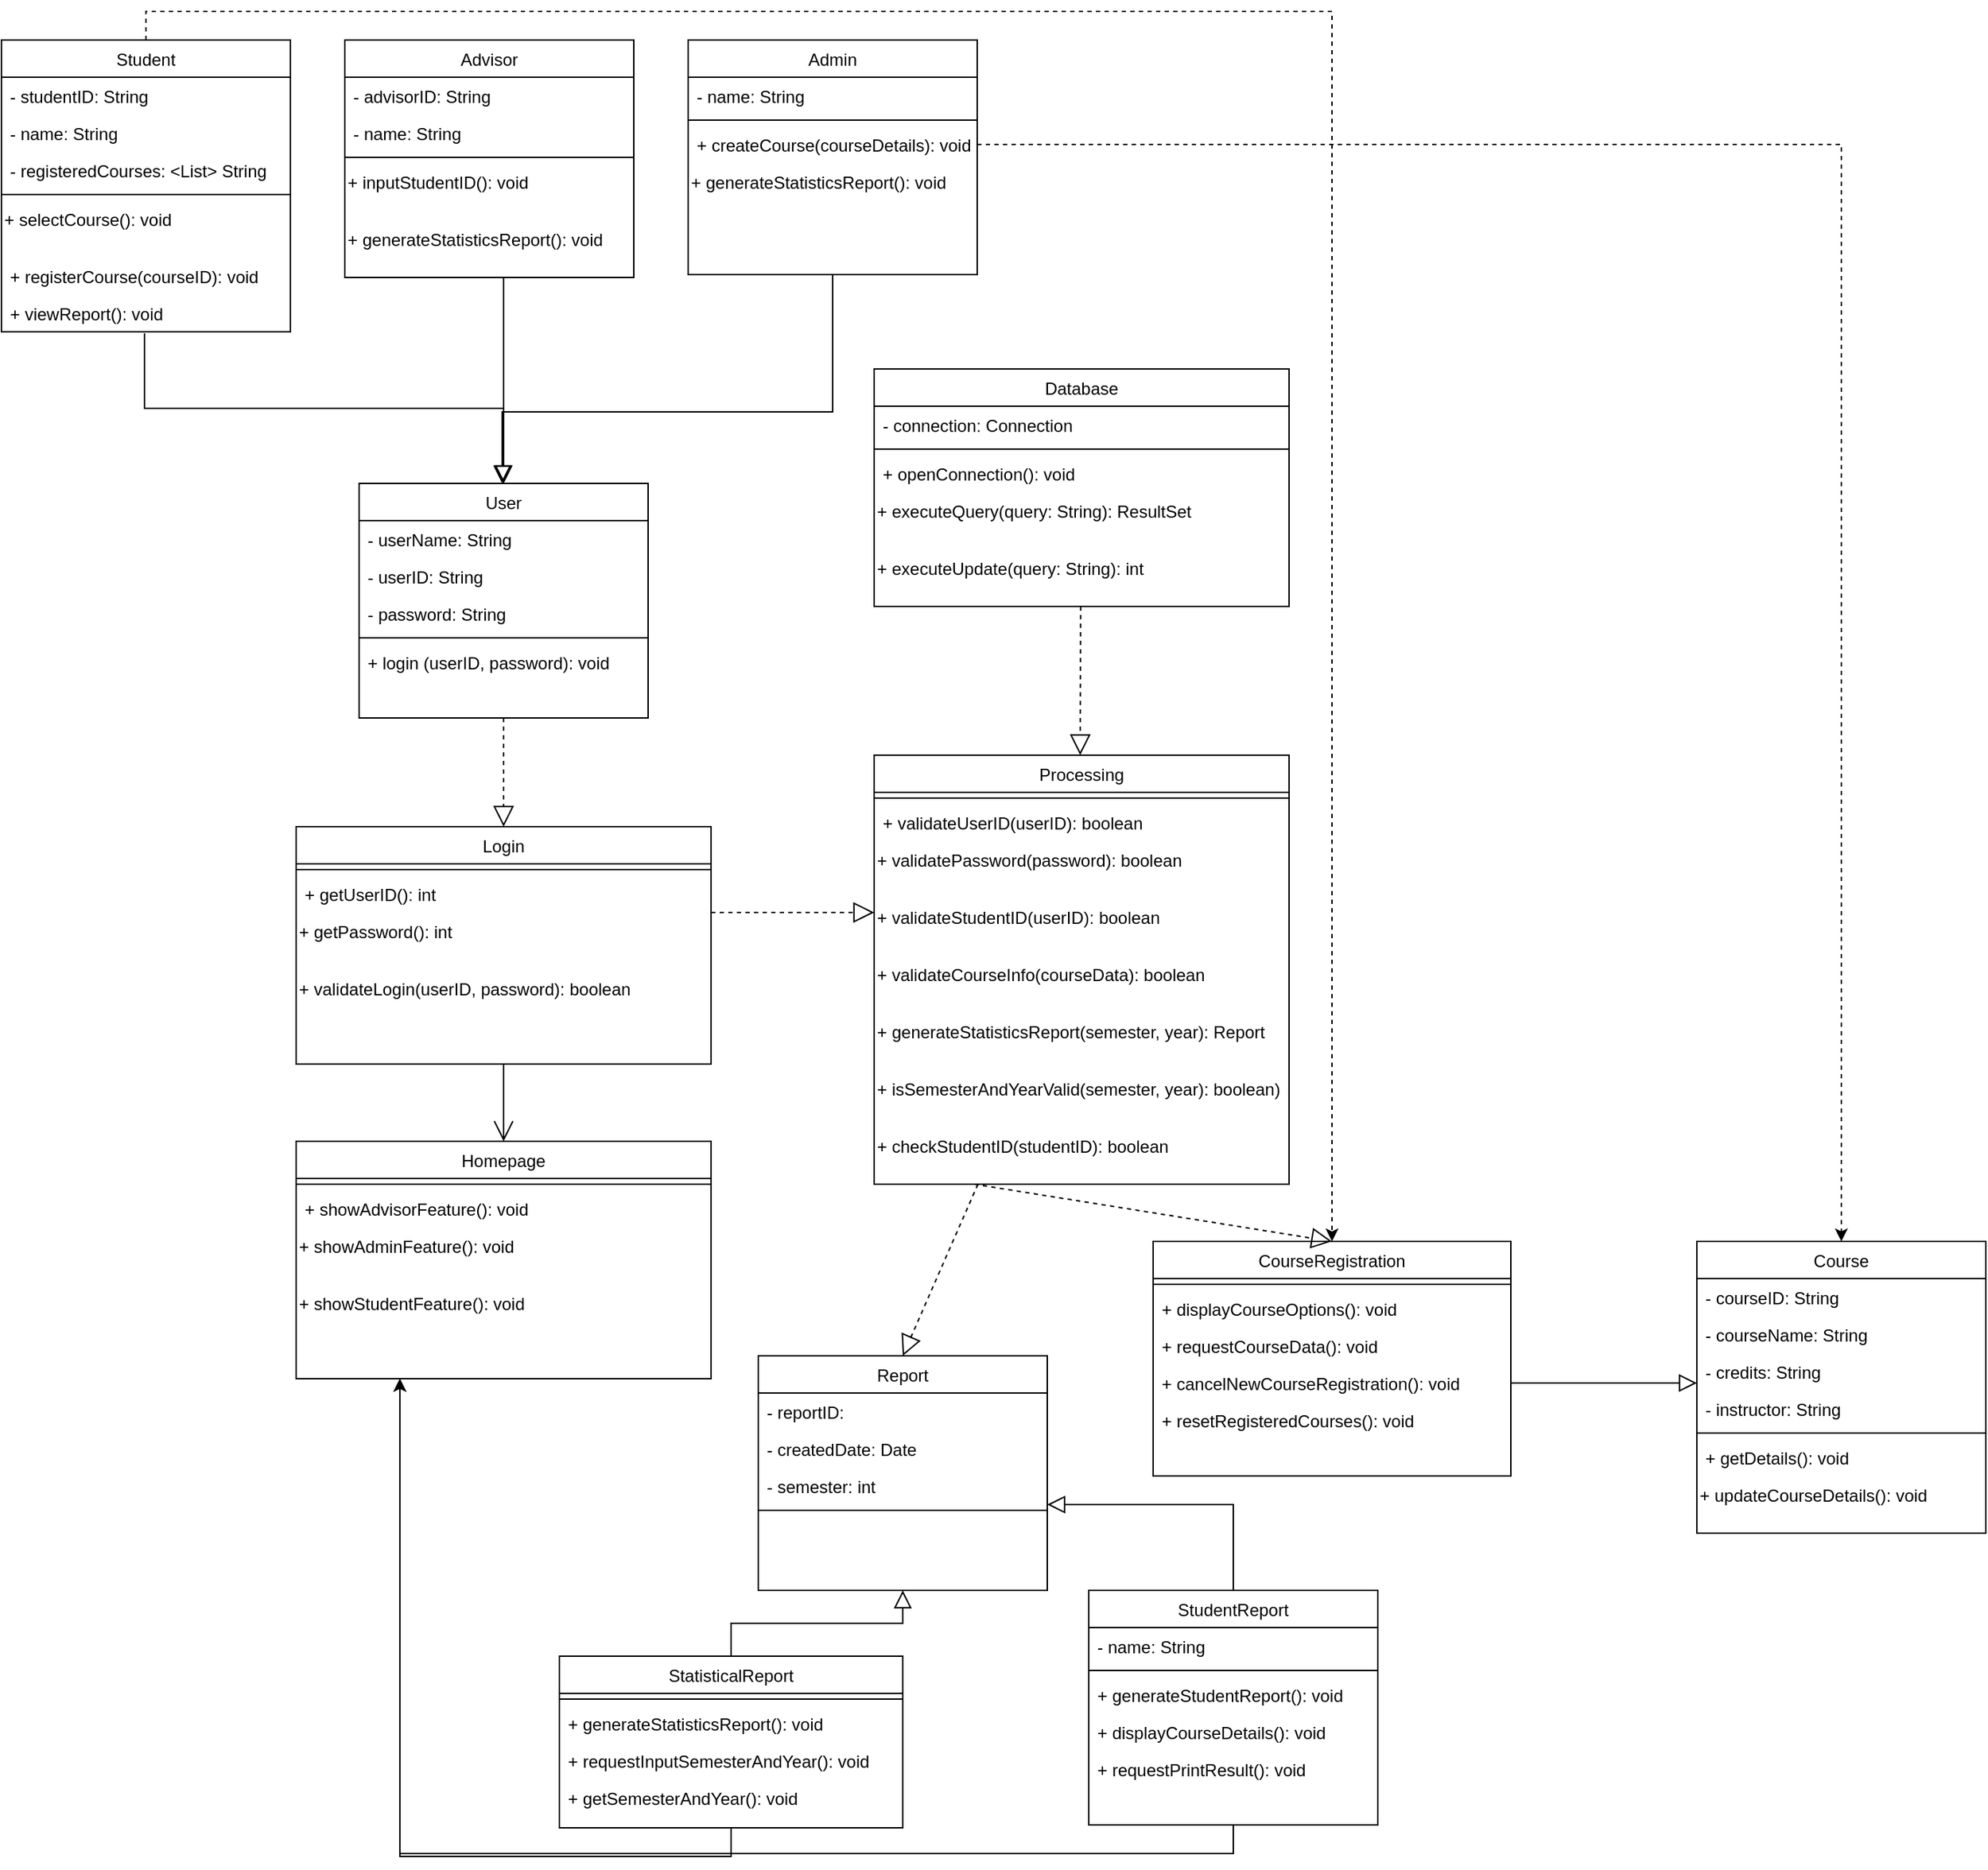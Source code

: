 <mxfile>
    <diagram id="9OqAZjLpXHTbYaRoiIvU" name="ClassDiagram">
        <mxGraphModel dx="3032" dy="3608" grid="1" gridSize="10" guides="1" tooltips="1" connect="1" arrows="1" fold="1" page="1" pageScale="1" pageWidth="850" pageHeight="1400" math="0" shadow="0">
            <root>
                <mxCell id="0"/>
                <mxCell id="1" parent="0"/>
                <mxCell id="2" value="User" style="swimlane;fontStyle=0;align=center;verticalAlign=top;childLayout=stackLayout;horizontal=1;startSize=26;horizontalStack=0;resizeParent=1;resizeLast=0;collapsible=1;marginBottom=0;rounded=0;shadow=0;strokeWidth=1;" vertex="1" parent="1">
                    <mxGeometry x="640" y="-620" width="202" height="164" as="geometry">
                        <mxRectangle x="550" y="140" width="160" height="26" as="alternateBounds"/>
                    </mxGeometry>
                </mxCell>
                <mxCell id="3" value="- userName: String" style="text;align=left;verticalAlign=top;spacingLeft=4;spacingRight=4;overflow=hidden;rotatable=0;points=[[0,0.5],[1,0.5]];portConstraint=eastwest;" vertex="1" parent="2">
                    <mxGeometry y="26" width="202" height="26" as="geometry"/>
                </mxCell>
                <mxCell id="4" value="- userID: String" style="text;align=left;verticalAlign=top;spacingLeft=4;spacingRight=4;overflow=hidden;rotatable=0;points=[[0,0.5],[1,0.5]];portConstraint=eastwest;" vertex="1" parent="2">
                    <mxGeometry y="52" width="202" height="26" as="geometry"/>
                </mxCell>
                <mxCell id="5" value="- password: String" style="text;align=left;verticalAlign=top;spacingLeft=4;spacingRight=4;overflow=hidden;rotatable=0;points=[[0,0.5],[1,0.5]];portConstraint=eastwest;rounded=0;shadow=0;html=0;" vertex="1" parent="2">
                    <mxGeometry y="78" width="202" height="26" as="geometry"/>
                </mxCell>
                <mxCell id="6" value="" style="line;html=1;strokeWidth=1;align=left;verticalAlign=middle;spacingTop=-1;spacingLeft=3;spacingRight=3;rotatable=0;labelPosition=right;points=[];portConstraint=eastwest;" vertex="1" parent="2">
                    <mxGeometry y="104" width="202" height="8" as="geometry"/>
                </mxCell>
                <mxCell id="7" value="+ login (userID, password): void" style="text;align=left;verticalAlign=top;spacingLeft=4;spacingRight=4;overflow=hidden;rotatable=0;points=[[0,0.5],[1,0.5]];portConstraint=eastwest;" vertex="1" parent="2">
                    <mxGeometry y="112" width="202" height="26" as="geometry"/>
                </mxCell>
                <mxCell id="8" style="edgeStyle=orthogonalEdgeStyle;rounded=0;orthogonalLoop=1;jettySize=auto;html=1;exitX=0.5;exitY=0;exitDx=0;exitDy=0;dashed=1;" edge="1" parent="1" source="9" target="59">
                    <mxGeometry relative="1" as="geometry"/>
                </mxCell>
                <mxCell id="9" value="Student" style="swimlane;fontStyle=0;align=center;verticalAlign=top;childLayout=stackLayout;horizontal=1;startSize=26;horizontalStack=0;resizeParent=1;resizeLast=0;collapsible=1;marginBottom=0;rounded=0;shadow=0;strokeWidth=1;" vertex="1" parent="1">
                    <mxGeometry x="390" y="-930" width="202" height="204" as="geometry">
                        <mxRectangle x="550" y="140" width="160" height="26" as="alternateBounds"/>
                    </mxGeometry>
                </mxCell>
                <mxCell id="10" value="- studentID: String" style="text;align=left;verticalAlign=top;spacingLeft=4;spacingRight=4;overflow=hidden;rotatable=0;points=[[0,0.5],[1,0.5]];portConstraint=eastwest;" vertex="1" parent="9">
                    <mxGeometry y="26" width="202" height="26" as="geometry"/>
                </mxCell>
                <mxCell id="11" value="- name: String" style="text;align=left;verticalAlign=top;spacingLeft=4;spacingRight=4;overflow=hidden;rotatable=0;points=[[0,0.5],[1,0.5]];portConstraint=eastwest;" vertex="1" parent="9">
                    <mxGeometry y="52" width="202" height="26" as="geometry"/>
                </mxCell>
                <mxCell id="12" value="- registeredCourses: &lt;List&gt; String" style="text;align=left;verticalAlign=top;spacingLeft=4;spacingRight=4;overflow=hidden;rotatable=0;points=[[0,0.5],[1,0.5]];portConstraint=eastwest;rounded=0;shadow=0;html=0;" vertex="1" parent="9">
                    <mxGeometry y="78" width="202" height="26" as="geometry"/>
                </mxCell>
                <mxCell id="13" value="" style="line;html=1;strokeWidth=1;align=left;verticalAlign=middle;spacingTop=-1;spacingLeft=3;spacingRight=3;rotatable=0;labelPosition=right;points=[];portConstraint=eastwest;" vertex="1" parent="9">
                    <mxGeometry y="104" width="202" height="8" as="geometry"/>
                </mxCell>
                <mxCell id="14" value="+ selectCourse(): void" style="text;whiteSpace=wrap;html=1;" vertex="1" parent="9">
                    <mxGeometry y="112" width="202" height="40" as="geometry"/>
                </mxCell>
                <mxCell id="15" value="+ registerCourse(courseID): void" style="text;align=left;verticalAlign=top;spacingLeft=4;spacingRight=4;overflow=hidden;rotatable=0;points=[[0,0.5],[1,0.5]];portConstraint=eastwest;" vertex="1" parent="9">
                    <mxGeometry y="152" width="202" height="26" as="geometry"/>
                </mxCell>
                <mxCell id="16" value="+ viewReport(): void" style="text;align=left;verticalAlign=top;spacingLeft=4;spacingRight=4;overflow=hidden;rotatable=0;points=[[0,0.5],[1,0.5]];portConstraint=eastwest;" vertex="1" parent="9">
                    <mxGeometry y="178" width="202" height="26" as="geometry"/>
                </mxCell>
                <mxCell id="17" value="Advisor" style="swimlane;fontStyle=0;align=center;verticalAlign=top;childLayout=stackLayout;horizontal=1;startSize=26;horizontalStack=0;resizeParent=1;resizeLast=0;collapsible=1;marginBottom=0;rounded=0;shadow=0;strokeWidth=1;" vertex="1" parent="1">
                    <mxGeometry x="630" y="-930" width="202" height="166" as="geometry">
                        <mxRectangle x="550" y="140" width="160" height="26" as="alternateBounds"/>
                    </mxGeometry>
                </mxCell>
                <mxCell id="18" value="- advisorID: String" style="text;align=left;verticalAlign=top;spacingLeft=4;spacingRight=4;overflow=hidden;rotatable=0;points=[[0,0.5],[1,0.5]];portConstraint=eastwest;" vertex="1" parent="17">
                    <mxGeometry y="26" width="202" height="26" as="geometry"/>
                </mxCell>
                <mxCell id="19" value="- name: String" style="text;align=left;verticalAlign=top;spacingLeft=4;spacingRight=4;overflow=hidden;rotatable=0;points=[[0,0.5],[1,0.5]];portConstraint=eastwest;" vertex="1" parent="17">
                    <mxGeometry y="52" width="202" height="26" as="geometry"/>
                </mxCell>
                <mxCell id="20" value="" style="line;html=1;strokeWidth=1;align=left;verticalAlign=middle;spacingTop=-1;spacingLeft=3;spacingRight=3;rotatable=0;labelPosition=right;points=[];portConstraint=eastwest;" vertex="1" parent="17">
                    <mxGeometry y="78" width="202" height="8" as="geometry"/>
                </mxCell>
                <mxCell id="21" value="+ inputStudentID(): void" style="text;whiteSpace=wrap;html=1;" vertex="1" parent="17">
                    <mxGeometry y="86" width="202" height="40" as="geometry"/>
                </mxCell>
                <mxCell id="22" value="+ generateStatisticsReport(): void" style="text;whiteSpace=wrap;html=1;" vertex="1" parent="17">
                    <mxGeometry y="126" width="202" height="40" as="geometry"/>
                </mxCell>
                <mxCell id="23" value="Admin" style="swimlane;fontStyle=0;align=center;verticalAlign=top;childLayout=stackLayout;horizontal=1;startSize=26;horizontalStack=0;resizeParent=1;resizeLast=0;collapsible=1;marginBottom=0;rounded=0;shadow=0;strokeWidth=1;" vertex="1" parent="1">
                    <mxGeometry x="870" y="-930" width="202" height="164" as="geometry">
                        <mxRectangle x="550" y="140" width="160" height="26" as="alternateBounds"/>
                    </mxGeometry>
                </mxCell>
                <mxCell id="24" value="- name: String" style="text;align=left;verticalAlign=top;spacingLeft=4;spacingRight=4;overflow=hidden;rotatable=0;points=[[0,0.5],[1,0.5]];portConstraint=eastwest;" vertex="1" parent="23">
                    <mxGeometry y="26" width="202" height="26" as="geometry"/>
                </mxCell>
                <mxCell id="25" value="" style="line;html=1;strokeWidth=1;align=left;verticalAlign=middle;spacingTop=-1;spacingLeft=3;spacingRight=3;rotatable=0;labelPosition=right;points=[];portConstraint=eastwest;" vertex="1" parent="23">
                    <mxGeometry y="52" width="202" height="8" as="geometry"/>
                </mxCell>
                <mxCell id="26" value="+ createCourse(courseDetails): void" style="text;align=left;verticalAlign=top;spacingLeft=4;spacingRight=4;overflow=hidden;rotatable=0;points=[[0,0.5],[1,0.5]];portConstraint=eastwest;" vertex="1" parent="23">
                    <mxGeometry y="60" width="202" height="26" as="geometry"/>
                </mxCell>
                <mxCell id="27" value="+ generateStatisticsReport(): void" style="text;whiteSpace=wrap;html=1;" vertex="1" parent="23">
                    <mxGeometry y="86" width="202" height="40" as="geometry"/>
                </mxCell>
                <mxCell id="28" value="" style="endArrow=block;endSize=10;endFill=0;shadow=0;strokeWidth=1;rounded=0;curved=0;edgeStyle=elbowEdgeStyle;elbow=vertical;entryX=0.5;entryY=0;entryDx=0;entryDy=0;exitX=0.495;exitY=1.038;exitDx=0;exitDy=0;exitPerimeter=0;" edge="1" parent="1" source="16" target="2">
                    <mxGeometry width="160" relative="1" as="geometry">
                        <mxPoint x="500" y="-966" as="sourcePoint"/>
                        <mxPoint x="760.9" y="-1089.01" as="targetPoint"/>
                    </mxGeometry>
                </mxCell>
                <mxCell id="29" value="" style="endArrow=block;endSize=10;endFill=0;shadow=0;strokeWidth=1;rounded=0;curved=0;edgeStyle=elbowEdgeStyle;elbow=vertical;entryX=0.5;entryY=0;entryDx=0;entryDy=0;" edge="1" parent="1" source="17" target="2">
                    <mxGeometry width="160" relative="1" as="geometry">
                        <mxPoint x="802" y="-944" as="sourcePoint"/>
                        <mxPoint x="760.9" y="-1089.998" as="targetPoint"/>
                        <Array as="points">
                            <mxPoint x="741" y="-700"/>
                        </Array>
                    </mxGeometry>
                </mxCell>
                <mxCell id="30" value="" style="endArrow=block;endSize=10;endFill=0;shadow=0;strokeWidth=1;rounded=0;curved=0;edgeStyle=elbowEdgeStyle;elbow=vertical;exitX=0.5;exitY=1;exitDx=0;exitDy=0;" edge="1" parent="1" source="23">
                    <mxGeometry width="160" relative="1" as="geometry">
                        <mxPoint x="900" y="-974" as="sourcePoint"/>
                        <mxPoint x="740" y="-620" as="targetPoint"/>
                        <Array as="points">
                            <mxPoint x="850" y="-670"/>
                        </Array>
                    </mxGeometry>
                </mxCell>
                <mxCell id="31" value="Course" style="swimlane;fontStyle=0;align=center;verticalAlign=top;childLayout=stackLayout;horizontal=1;startSize=26;horizontalStack=0;resizeParent=1;resizeLast=0;collapsible=1;marginBottom=0;rounded=0;shadow=0;strokeWidth=1;" vertex="1" parent="1">
                    <mxGeometry x="1575" y="-90" width="202" height="204" as="geometry">
                        <mxRectangle x="550" y="140" width="160" height="26" as="alternateBounds"/>
                    </mxGeometry>
                </mxCell>
                <mxCell id="32" value="- courseID: String" style="text;align=left;verticalAlign=top;spacingLeft=4;spacingRight=4;overflow=hidden;rotatable=0;points=[[0,0.5],[1,0.5]];portConstraint=eastwest;" vertex="1" parent="31">
                    <mxGeometry y="26" width="202" height="26" as="geometry"/>
                </mxCell>
                <mxCell id="33" value="- courseName: String" style="text;align=left;verticalAlign=top;spacingLeft=4;spacingRight=4;overflow=hidden;rotatable=0;points=[[0,0.5],[1,0.5]];portConstraint=eastwest;" vertex="1" parent="31">
                    <mxGeometry y="52" width="202" height="26" as="geometry"/>
                </mxCell>
                <mxCell id="34" value="- credits: String" style="text;align=left;verticalAlign=top;spacingLeft=4;spacingRight=4;overflow=hidden;rotatable=0;points=[[0,0.5],[1,0.5]];portConstraint=eastwest;rounded=0;shadow=0;html=0;" vertex="1" parent="31">
                    <mxGeometry y="78" width="202" height="26" as="geometry"/>
                </mxCell>
                <mxCell id="35" value="- instructor: String" style="text;align=left;verticalAlign=top;spacingLeft=4;spacingRight=4;overflow=hidden;rotatable=0;points=[[0,0.5],[1,0.5]];portConstraint=eastwest;rounded=0;shadow=0;html=0;" vertex="1" parent="31">
                    <mxGeometry y="104" width="202" height="26" as="geometry"/>
                </mxCell>
                <mxCell id="36" value="" style="line;html=1;strokeWidth=1;align=left;verticalAlign=middle;spacingTop=-1;spacingLeft=3;spacingRight=3;rotatable=0;labelPosition=right;points=[];portConstraint=eastwest;" vertex="1" parent="31">
                    <mxGeometry y="130" width="202" height="8" as="geometry"/>
                </mxCell>
                <mxCell id="37" value="+ getDetails(): void" style="text;align=left;verticalAlign=top;spacingLeft=4;spacingRight=4;overflow=hidden;rotatable=0;points=[[0,0.5],[1,0.5]];portConstraint=eastwest;" vertex="1" parent="31">
                    <mxGeometry y="138" width="202" height="26" as="geometry"/>
                </mxCell>
                <mxCell id="38" value="+ updateCourseDetails(): void" style="text;whiteSpace=wrap;html=1;" vertex="1" parent="31">
                    <mxGeometry y="164" width="202" height="40" as="geometry"/>
                </mxCell>
                <mxCell id="39" value="Report" style="swimlane;fontStyle=0;align=center;verticalAlign=top;childLayout=stackLayout;horizontal=1;startSize=26;horizontalStack=0;resizeParent=1;resizeLast=0;collapsible=1;marginBottom=0;rounded=0;shadow=0;strokeWidth=1;" vertex="1" parent="1">
                    <mxGeometry x="919" y="-10" width="202" height="164" as="geometry">
                        <mxRectangle x="550" y="140" width="160" height="26" as="alternateBounds"/>
                    </mxGeometry>
                </mxCell>
                <mxCell id="40" value="- reportID:" style="text;align=left;verticalAlign=top;spacingLeft=4;spacingRight=4;overflow=hidden;rotatable=0;points=[[0,0.5],[1,0.5]];portConstraint=eastwest;" vertex="1" parent="39">
                    <mxGeometry y="26" width="202" height="26" as="geometry"/>
                </mxCell>
                <mxCell id="41" value="- createdDate: Date" style="text;align=left;verticalAlign=top;spacingLeft=4;spacingRight=4;overflow=hidden;rotatable=0;points=[[0,0.5],[1,0.5]];portConstraint=eastwest;" vertex="1" parent="39">
                    <mxGeometry y="52" width="202" height="26" as="geometry"/>
                </mxCell>
                <mxCell id="42" value="- semester: int" style="text;align=left;verticalAlign=top;spacingLeft=4;spacingRight=4;overflow=hidden;rotatable=0;points=[[0,0.5],[1,0.5]];portConstraint=eastwest;rounded=0;shadow=0;html=0;" vertex="1" parent="39">
                    <mxGeometry y="78" width="202" height="26" as="geometry"/>
                </mxCell>
                <mxCell id="43" value="" style="line;html=1;strokeWidth=1;align=left;verticalAlign=middle;spacingTop=-1;spacingLeft=3;spacingRight=3;rotatable=0;labelPosition=right;points=[];portConstraint=eastwest;" vertex="1" parent="39">
                    <mxGeometry y="104" width="202" height="8" as="geometry"/>
                </mxCell>
                <mxCell id="44" style="edgeStyle=orthogonalEdgeStyle;rounded=0;orthogonalLoop=1;jettySize=auto;html=1;exitX=0.5;exitY=1;exitDx=0;exitDy=0;entryX=0.25;entryY=1;entryDx=0;entryDy=0;" edge="1" parent="1" source="45" target="86">
                    <mxGeometry relative="1" as="geometry"/>
                </mxCell>
                <mxCell id="45" value="StatisticalReport" style="swimlane;fontStyle=0;align=center;verticalAlign=top;childLayout=stackLayout;horizontal=1;startSize=26;horizontalStack=0;resizeParent=1;resizeLast=0;collapsible=1;marginBottom=0;rounded=0;shadow=0;strokeWidth=1;" vertex="1" parent="1">
                    <mxGeometry x="780" y="200" width="240" height="120" as="geometry">
                        <mxRectangle x="550" y="140" width="160" height="26" as="alternateBounds"/>
                    </mxGeometry>
                </mxCell>
                <mxCell id="46" value="" style="line;html=1;strokeWidth=1;align=left;verticalAlign=middle;spacingTop=-1;spacingLeft=3;spacingRight=3;rotatable=0;labelPosition=right;points=[];portConstraint=eastwest;" vertex="1" parent="45">
                    <mxGeometry y="26" width="240" height="8" as="geometry"/>
                </mxCell>
                <mxCell id="47" value="+ generateStatisticsReport(): void" style="text;align=left;verticalAlign=top;spacingLeft=4;spacingRight=4;overflow=hidden;rotatable=0;points=[[0,0.5],[1,0.5]];portConstraint=eastwest;" vertex="1" parent="45">
                    <mxGeometry y="34" width="240" height="26" as="geometry"/>
                </mxCell>
                <mxCell id="48" value="+ requestInputSemesterAndYear(): void" style="text;align=left;verticalAlign=top;spacingLeft=4;spacingRight=4;overflow=hidden;rotatable=0;points=[[0,0.5],[1,0.5]];portConstraint=eastwest;" vertex="1" parent="45">
                    <mxGeometry y="60" width="240" height="26" as="geometry"/>
                </mxCell>
                <mxCell id="49" value="+ getSemesterAndYear(): void" style="text;align=left;verticalAlign=top;spacingLeft=4;spacingRight=4;overflow=hidden;rotatable=0;points=[[0,0.5],[1,0.5]];portConstraint=eastwest;" vertex="1" parent="45">
                    <mxGeometry y="86" width="240" height="26" as="geometry"/>
                </mxCell>
                <mxCell id="50" style="edgeStyle=orthogonalEdgeStyle;rounded=0;orthogonalLoop=1;jettySize=auto;html=1;exitX=0.5;exitY=1;exitDx=0;exitDy=0;entryX=0.25;entryY=1;entryDx=0;entryDy=0;" edge="1" parent="1" source="51" target="86">
                    <mxGeometry relative="1" as="geometry"/>
                </mxCell>
                <mxCell id="51" value="StudentReport" style="swimlane;fontStyle=0;align=center;verticalAlign=top;childLayout=stackLayout;horizontal=1;startSize=26;horizontalStack=0;resizeParent=1;resizeLast=0;collapsible=1;marginBottom=0;rounded=0;shadow=0;strokeWidth=1;" vertex="1" parent="1">
                    <mxGeometry x="1150" y="154" width="202" height="164" as="geometry">
                        <mxRectangle x="550" y="140" width="160" height="26" as="alternateBounds"/>
                    </mxGeometry>
                </mxCell>
                <mxCell id="52" value="- name: String" style="text;align=left;verticalAlign=top;spacingLeft=4;spacingRight=4;overflow=hidden;rotatable=0;points=[[0,0.5],[1,0.5]];portConstraint=eastwest;" vertex="1" parent="51">
                    <mxGeometry y="26" width="202" height="26" as="geometry"/>
                </mxCell>
                <mxCell id="53" value="" style="line;html=1;strokeWidth=1;align=left;verticalAlign=middle;spacingTop=-1;spacingLeft=3;spacingRight=3;rotatable=0;labelPosition=right;points=[];portConstraint=eastwest;" vertex="1" parent="51">
                    <mxGeometry y="52" width="202" height="8" as="geometry"/>
                </mxCell>
                <mxCell id="54" value="+ generateStudentReport(): void" style="text;align=left;verticalAlign=top;spacingLeft=4;spacingRight=4;overflow=hidden;rotatable=0;points=[[0,0.5],[1,0.5]];portConstraint=eastwest;" vertex="1" parent="51">
                    <mxGeometry y="60" width="202" height="26" as="geometry"/>
                </mxCell>
                <mxCell id="55" value="+ displayCourseDetails(): void" style="text;align=left;verticalAlign=top;spacingLeft=4;spacingRight=4;overflow=hidden;rotatable=0;points=[[0,0.5],[1,0.5]];portConstraint=eastwest;" vertex="1" parent="51">
                    <mxGeometry y="86" width="202" height="26" as="geometry"/>
                </mxCell>
                <mxCell id="56" value="+ requestPrintResult(): void" style="text;align=left;verticalAlign=top;spacingLeft=4;spacingRight=4;overflow=hidden;rotatable=0;points=[[0,0.5],[1,0.5]];portConstraint=eastwest;" vertex="1" parent="51">
                    <mxGeometry y="112" width="202" height="26" as="geometry"/>
                </mxCell>
                <mxCell id="57" value="" style="endArrow=block;endSize=10;endFill=0;shadow=0;strokeWidth=1;rounded=0;curved=0;edgeStyle=elbowEdgeStyle;elbow=vertical;exitX=0.5;exitY=0;exitDx=0;exitDy=0;entryX=0.5;entryY=1;entryDx=0;entryDy=0;" edge="1" parent="1" source="45" target="39">
                    <mxGeometry width="160" relative="1" as="geometry">
                        <mxPoint x="890" y="444" as="sourcePoint"/>
                        <mxPoint x="1040" y="284" as="targetPoint"/>
                    </mxGeometry>
                </mxCell>
                <mxCell id="58" value="" style="endArrow=block;endSize=10;endFill=0;shadow=0;strokeWidth=1;rounded=0;curved=0;edgeStyle=elbowEdgeStyle;elbow=vertical;exitX=0.5;exitY=0;exitDx=0;exitDy=0;" edge="1" parent="1" source="51">
                    <mxGeometry width="160" relative="1" as="geometry">
                        <mxPoint x="1270" y="386" as="sourcePoint"/>
                        <mxPoint x="1121" y="94" as="targetPoint"/>
                        <Array as="points">
                            <mxPoint x="1240" y="94"/>
                        </Array>
                    </mxGeometry>
                </mxCell>
                <mxCell id="59" value="CourseRegistration" style="swimlane;fontStyle=0;align=center;verticalAlign=top;childLayout=stackLayout;horizontal=1;startSize=26;horizontalStack=0;resizeParent=1;resizeLast=0;collapsible=1;marginBottom=0;rounded=0;shadow=0;strokeWidth=1;" vertex="1" parent="1">
                    <mxGeometry x="1195" y="-90" width="250" height="164" as="geometry">
                        <mxRectangle x="550" y="140" width="160" height="26" as="alternateBounds"/>
                    </mxGeometry>
                </mxCell>
                <mxCell id="60" value="" style="line;html=1;strokeWidth=1;align=left;verticalAlign=middle;spacingTop=-1;spacingLeft=3;spacingRight=3;rotatable=0;labelPosition=right;points=[];portConstraint=eastwest;" vertex="1" parent="59">
                    <mxGeometry y="26" width="250" height="8" as="geometry"/>
                </mxCell>
                <mxCell id="61" value="+ displayCourseOptions(): void" style="text;align=left;verticalAlign=top;spacingLeft=4;spacingRight=4;overflow=hidden;rotatable=0;points=[[0,0.5],[1,0.5]];portConstraint=eastwest;" vertex="1" parent="59">
                    <mxGeometry y="34" width="250" height="26" as="geometry"/>
                </mxCell>
                <mxCell id="62" value="+ requestCourseData(): void" style="text;align=left;verticalAlign=top;spacingLeft=4;spacingRight=4;overflow=hidden;rotatable=0;points=[[0,0.5],[1,0.5]];portConstraint=eastwest;" vertex="1" parent="59">
                    <mxGeometry y="60" width="250" height="26" as="geometry"/>
                </mxCell>
                <mxCell id="63" value="+ cancelNewCourseRegistration(): void" style="text;align=left;verticalAlign=top;spacingLeft=4;spacingRight=4;overflow=hidden;rotatable=0;points=[[0,0.5],[1,0.5]];portConstraint=eastwest;" vertex="1" parent="59">
                    <mxGeometry y="86" width="250" height="26" as="geometry"/>
                </mxCell>
                <mxCell id="64" value="+ resetRegisteredCourses(): void" style="text;align=left;verticalAlign=top;spacingLeft=4;spacingRight=4;overflow=hidden;rotatable=0;points=[[0,0.5],[1,0.5]];portConstraint=eastwest;" vertex="1" parent="59">
                    <mxGeometry y="112" width="250" height="26" as="geometry"/>
                </mxCell>
                <mxCell id="65" value="" style="endArrow=block;endSize=10;endFill=0;shadow=0;strokeWidth=1;rounded=0;curved=0;edgeStyle=elbowEdgeStyle;elbow=vertical;exitX=1;exitY=0.5;exitDx=0;exitDy=0;" edge="1" parent="1" source="63">
                    <mxGeometry width="160" relative="1" as="geometry">
                        <mxPoint x="1457" y="15.0" as="sourcePoint"/>
                        <mxPoint x="1575" y="9" as="targetPoint"/>
                    </mxGeometry>
                </mxCell>
                <mxCell id="66" value="Database" style="swimlane;fontStyle=0;align=center;verticalAlign=top;childLayout=stackLayout;horizontal=1;startSize=26;horizontalStack=0;resizeParent=1;resizeLast=0;collapsible=1;marginBottom=0;rounded=0;shadow=0;strokeWidth=1;" vertex="1" parent="1">
                    <mxGeometry x="1000" y="-700" width="290" height="166" as="geometry">
                        <mxRectangle x="550" y="140" width="160" height="26" as="alternateBounds"/>
                    </mxGeometry>
                </mxCell>
                <mxCell id="67" value="- connection: Connection" style="text;align=left;verticalAlign=top;spacingLeft=4;spacingRight=4;overflow=hidden;rotatable=0;points=[[0,0.5],[1,0.5]];portConstraint=eastwest;" vertex="1" parent="66">
                    <mxGeometry y="26" width="290" height="26" as="geometry"/>
                </mxCell>
                <mxCell id="68" value="" style="line;html=1;strokeWidth=1;align=left;verticalAlign=middle;spacingTop=-1;spacingLeft=3;spacingRight=3;rotatable=0;labelPosition=right;points=[];portConstraint=eastwest;" vertex="1" parent="66">
                    <mxGeometry y="52" width="290" height="8" as="geometry"/>
                </mxCell>
                <mxCell id="69" value="+ openConnection(): void" style="text;align=left;verticalAlign=top;spacingLeft=4;spacingRight=4;overflow=hidden;rotatable=0;points=[[0,0.5],[1,0.5]];portConstraint=eastwest;" vertex="1" parent="66">
                    <mxGeometry y="60" width="290" height="26" as="geometry"/>
                </mxCell>
                <mxCell id="70" value="+ executeQuery(query: String): ResultSet" style="text;whiteSpace=wrap;html=1;" vertex="1" parent="66">
                    <mxGeometry y="86" width="290" height="40" as="geometry"/>
                </mxCell>
                <mxCell id="71" value="+ executeUpdate(query: String): int" style="text;whiteSpace=wrap;html=1;" vertex="1" parent="66">
                    <mxGeometry y="126" width="290" height="40" as="geometry"/>
                </mxCell>
                <mxCell id="72" value="Processing" style="swimlane;fontStyle=0;align=center;verticalAlign=top;childLayout=stackLayout;horizontal=1;startSize=26;horizontalStack=0;resizeParent=1;resizeLast=0;collapsible=1;marginBottom=0;rounded=0;shadow=0;strokeWidth=1;" vertex="1" parent="1">
                    <mxGeometry x="1000" y="-430" width="290" height="300" as="geometry">
                        <mxRectangle x="550" y="140" width="160" height="26" as="alternateBounds"/>
                    </mxGeometry>
                </mxCell>
                <mxCell id="73" value="" style="line;html=1;strokeWidth=1;align=left;verticalAlign=middle;spacingTop=-1;spacingLeft=3;spacingRight=3;rotatable=0;labelPosition=right;points=[];portConstraint=eastwest;" vertex="1" parent="72">
                    <mxGeometry y="26" width="290" height="8" as="geometry"/>
                </mxCell>
                <mxCell id="74" value="+ validateUserID(userID): boolean" style="text;align=left;verticalAlign=top;spacingLeft=4;spacingRight=4;overflow=hidden;rotatable=0;points=[[0,0.5],[1,0.5]];portConstraint=eastwest;" vertex="1" parent="72">
                    <mxGeometry y="34" width="290" height="26" as="geometry"/>
                </mxCell>
                <mxCell id="75" value="+ validatePassword(password): boolean" style="text;whiteSpace=wrap;html=1;" vertex="1" parent="72">
                    <mxGeometry y="60" width="290" height="40" as="geometry"/>
                </mxCell>
                <mxCell id="76" value="+ validateStudentID(userID): boolean" style="text;whiteSpace=wrap;html=1;" vertex="1" parent="72">
                    <mxGeometry y="100" width="290" height="40" as="geometry"/>
                </mxCell>
                <mxCell id="77" value="+ validateCourseInfo(courseData): boolean" style="text;whiteSpace=wrap;html=1;" vertex="1" parent="72">
                    <mxGeometry y="140" width="290" height="40" as="geometry"/>
                </mxCell>
                <mxCell id="78" value="+ generateStatisticsReport(semester, year): Report" style="text;whiteSpace=wrap;html=1;" vertex="1" parent="72">
                    <mxGeometry y="180" width="290" height="40" as="geometry"/>
                </mxCell>
                <mxCell id="79" value="+ isSemesterAndYearValid(semester, year): boolean)" style="text;whiteSpace=wrap;html=1;" vertex="1" parent="72">
                    <mxGeometry y="220" width="290" height="40" as="geometry"/>
                </mxCell>
                <mxCell id="80" value="+&amp;nbsp;&lt;span style=&quot;background-color: initial;&quot;&gt;checkStudentID(studentID): boolean&lt;/span&gt;" style="text;whiteSpace=wrap;html=1;" vertex="1" parent="72">
                    <mxGeometry y="260" width="290" height="40" as="geometry"/>
                </mxCell>
                <mxCell id="81" value="Login" style="swimlane;fontStyle=0;align=center;verticalAlign=top;childLayout=stackLayout;horizontal=1;startSize=26;horizontalStack=0;resizeParent=1;resizeLast=0;collapsible=1;marginBottom=0;rounded=0;shadow=0;strokeWidth=1;" vertex="1" parent="1">
                    <mxGeometry x="596" y="-380" width="290" height="166" as="geometry">
                        <mxRectangle x="550" y="140" width="160" height="26" as="alternateBounds"/>
                    </mxGeometry>
                </mxCell>
                <mxCell id="82" value="" style="line;html=1;strokeWidth=1;align=left;verticalAlign=middle;spacingTop=-1;spacingLeft=3;spacingRight=3;rotatable=0;labelPosition=right;points=[];portConstraint=eastwest;" vertex="1" parent="81">
                    <mxGeometry y="26" width="290" height="8" as="geometry"/>
                </mxCell>
                <mxCell id="83" value="+ getUserID(): int" style="text;align=left;verticalAlign=top;spacingLeft=4;spacingRight=4;overflow=hidden;rotatable=0;points=[[0,0.5],[1,0.5]];portConstraint=eastwest;" vertex="1" parent="81">
                    <mxGeometry y="34" width="290" height="26" as="geometry"/>
                </mxCell>
                <mxCell id="84" value="+ getPassword(): int" style="text;whiteSpace=wrap;html=1;" vertex="1" parent="81">
                    <mxGeometry y="60" width="290" height="40" as="geometry"/>
                </mxCell>
                <mxCell id="85" value="+ validateLogin(userID, password): boolean" style="text;whiteSpace=wrap;html=1;" vertex="1" parent="81">
                    <mxGeometry y="100" width="290" height="40" as="geometry"/>
                </mxCell>
                <mxCell id="86" value="Homepage" style="swimlane;fontStyle=0;align=center;verticalAlign=top;childLayout=stackLayout;horizontal=1;startSize=26;horizontalStack=0;resizeParent=1;resizeLast=0;collapsible=1;marginBottom=0;rounded=0;shadow=0;strokeWidth=1;" vertex="1" parent="1">
                    <mxGeometry x="596" y="-160" width="290" height="166" as="geometry">
                        <mxRectangle x="550" y="140" width="160" height="26" as="alternateBounds"/>
                    </mxGeometry>
                </mxCell>
                <mxCell id="87" value="" style="line;html=1;strokeWidth=1;align=left;verticalAlign=middle;spacingTop=-1;spacingLeft=3;spacingRight=3;rotatable=0;labelPosition=right;points=[];portConstraint=eastwest;" vertex="1" parent="86">
                    <mxGeometry y="26" width="290" height="8" as="geometry"/>
                </mxCell>
                <mxCell id="88" value="+ showAdvisorFeature(): void" style="text;align=left;verticalAlign=top;spacingLeft=4;spacingRight=4;overflow=hidden;rotatable=0;points=[[0,0.5],[1,0.5]];portConstraint=eastwest;" vertex="1" parent="86">
                    <mxGeometry y="34" width="290" height="26" as="geometry"/>
                </mxCell>
                <mxCell id="89" value="+ showAdminFeature(): void" style="text;whiteSpace=wrap;html=1;" vertex="1" parent="86">
                    <mxGeometry y="60" width="290" height="40" as="geometry"/>
                </mxCell>
                <mxCell id="90" value="+ showStudentFeature(): void" style="text;whiteSpace=wrap;html=1;" vertex="1" parent="86">
                    <mxGeometry y="100" width="290" height="40" as="geometry"/>
                </mxCell>
                <mxCell id="91" value="" style="endArrow=block;dashed=1;endFill=0;endSize=12;html=1;rounded=0;exitX=0.5;exitY=1;exitDx=0;exitDy=0;entryX=0.5;entryY=0;entryDx=0;entryDy=0;" edge="1" parent="1" source="2" target="81">
                    <mxGeometry width="160" relative="1" as="geometry">
                        <mxPoint x="800" y="-210" as="sourcePoint"/>
                        <mxPoint x="960" y="-210" as="targetPoint"/>
                    </mxGeometry>
                </mxCell>
                <mxCell id="92" value="" style="endArrow=block;dashed=1;endFill=0;endSize=12;html=1;rounded=0;exitX=1;exitY=0;exitDx=0;exitDy=0;entryX=0;entryY=0.25;entryDx=0;entryDy=0;" edge="1" parent="1" source="84" target="76">
                    <mxGeometry width="160" relative="1" as="geometry">
                        <mxPoint x="751" y="-446" as="sourcePoint"/>
                        <mxPoint x="751" y="-293" as="targetPoint"/>
                    </mxGeometry>
                </mxCell>
                <mxCell id="93" value="" style="endArrow=open;endFill=1;endSize=12;html=1;rounded=0;exitX=0.5;exitY=1;exitDx=0;exitDy=0;entryX=0.5;entryY=0;entryDx=0;entryDy=0;" edge="1" parent="1" source="81" target="86">
                    <mxGeometry width="160" relative="1" as="geometry">
                        <mxPoint x="730" y="-140" as="sourcePoint"/>
                        <mxPoint x="740" y="-40" as="targetPoint"/>
                    </mxGeometry>
                </mxCell>
                <mxCell id="94" value="" style="endArrow=block;dashed=1;endFill=0;endSize=12;html=1;rounded=0;exitX=0.5;exitY=1;exitDx=0;exitDy=0;entryX=0.5;entryY=0;entryDx=0;entryDy=0;" edge="1" parent="1" target="59">
                    <mxGeometry width="160" relative="1" as="geometry">
                        <mxPoint x="1070" y="-130" as="sourcePoint"/>
                        <mxPoint x="1337" y="-210" as="targetPoint"/>
                    </mxGeometry>
                </mxCell>
                <mxCell id="95" value="" style="endArrow=block;dashed=1;endFill=0;endSize=12;html=1;rounded=0;exitX=0.25;exitY=1;exitDx=0;exitDy=0;entryX=0.5;entryY=0;entryDx=0;entryDy=0;" edge="1" parent="1" source="80" target="39">
                    <mxGeometry width="160" relative="1" as="geometry">
                        <mxPoint x="1407" y="-60" as="sourcePoint"/>
                        <mxPoint x="1555" y="30" as="targetPoint"/>
                    </mxGeometry>
                </mxCell>
                <mxCell id="96" value="" style="endArrow=block;dashed=1;endFill=0;endSize=12;html=1;rounded=0;exitX=0.5;exitY=1;exitDx=0;exitDy=0;" edge="1" parent="1">
                    <mxGeometry width="160" relative="1" as="geometry">
                        <mxPoint x="1144.33" y="-534" as="sourcePoint"/>
                        <mxPoint x="1144" y="-430" as="targetPoint"/>
                    </mxGeometry>
                </mxCell>
                <mxCell id="97" style="edgeStyle=orthogonalEdgeStyle;rounded=0;orthogonalLoop=1;jettySize=auto;html=1;exitX=1;exitY=0.5;exitDx=0;exitDy=0;entryX=0.5;entryY=0;entryDx=0;entryDy=0;dashed=1;" edge="1" parent="1" source="26" target="31">
                    <mxGeometry relative="1" as="geometry"/>
                </mxCell>
            </root>
        </mxGraphModel>
    </diagram>
    <diagram id="MDEAqNnz3kO7djL_Q9dE" name="UC1-DKHP">
        <mxGraphModel dx="3882" dy="2208" grid="1" gridSize="10" guides="1" tooltips="1" connect="1" arrows="1" fold="1" page="1" pageScale="1" pageWidth="850" pageHeight="1400" math="0" shadow="0">
            <root>
                <mxCell id="0"/>
                <mxCell id="1" parent="0"/>
                <mxCell id="eulIRasfcbdm3xs409DY-116" value="" style="rounded=0;whiteSpace=wrap;html=1;movable=0;resizable=0;rotatable=0;deletable=0;editable=0;connectable=0;" vertex="1" parent="1">
                    <mxGeometry x="-470" y="1120" width="1520" height="2070" as="geometry"/>
                </mxCell>
                <mxCell id="eulIRasfcbdm3xs409DY-1" value="frmDKMH_Advisor" style="shape=umlBoundary;whiteSpace=wrap;html=1;" vertex="1" parent="1">
                    <mxGeometry x="130" y="1160" width="120" height="80" as="geometry"/>
                </mxCell>
                <mxCell id="eulIRasfcbdm3xs409DY-2" value="Database" style="ellipse;shape=umlEntity;whiteSpace=wrap;html=1;" vertex="1" parent="1">
                    <mxGeometry x="721" y="1160" width="79" height="80" as="geometry"/>
                </mxCell>
                <mxCell id="eulIRasfcbdm3xs409DY-3" value="Controller" style="ellipse;shape=umlControl;whiteSpace=wrap;html=1;" vertex="1" parent="1">
                    <mxGeometry x="511" y="1160" width="101" height="80" as="geometry"/>
                </mxCell>
                <mxCell id="eulIRasfcbdm3xs409DY-4" value="" style="endArrow=none;dashed=1;html=1;rounded=0;" edge="1" parent="1">
                    <mxGeometry width="50" height="50" relative="1" as="geometry">
                        <mxPoint x="201" y="3160" as="sourcePoint"/>
                        <mxPoint x="201" y="1250" as="targetPoint"/>
                    </mxGeometry>
                </mxCell>
                <mxCell id="eulIRasfcbdm3xs409DY-5" value="" style="endArrow=none;dashed=1;html=1;rounded=0;" edge="1" parent="1">
                    <mxGeometry width="50" height="50" relative="1" as="geometry">
                        <mxPoint x="562" y="3160" as="sourcePoint"/>
                        <mxPoint x="562" y="1250" as="targetPoint"/>
                    </mxGeometry>
                </mxCell>
                <mxCell id="eulIRasfcbdm3xs409DY-6" value="" style="endArrow=none;dashed=1;html=1;rounded=0;" edge="1" parent="1">
                    <mxGeometry width="50" height="50" relative="1" as="geometry">
                        <mxPoint x="761" y="3201.778" as="sourcePoint"/>
                        <mxPoint x="760.5" y="1240" as="targetPoint"/>
                    </mxGeometry>
                </mxCell>
                <mxCell id="eulIRasfcbdm3xs409DY-7" value="Student&amp;nbsp;" style="shape=umlActor;verticalLabelPosition=bottom;verticalAlign=top;html=1;" vertex="1" parent="1">
                    <mxGeometry x="-170" y="1160" width="30" height="60" as="geometry"/>
                </mxCell>
                <mxCell id="eulIRasfcbdm3xs409DY-8" value="" style="endArrow=none;dashed=1;html=1;rounded=0;" edge="1" parent="1">
                    <mxGeometry width="50" height="50" relative="1" as="geometry">
                        <mxPoint x="-160" y="3090" as="sourcePoint"/>
                        <mxPoint x="-160" y="1250" as="targetPoint"/>
                    </mxGeometry>
                </mxCell>
                <mxCell id="eulIRasfcbdm3xs409DY-9" value="frmDKMH_Student" style="shape=umlBoundary;whiteSpace=wrap;html=1;" vertex="1" parent="1">
                    <mxGeometry x="320" y="1160" width="120" height="80" as="geometry"/>
                </mxCell>
                <mxCell id="eulIRasfcbdm3xs409DY-10" value="" style="endArrow=none;dashed=1;html=1;rounded=0;" edge="1" parent="1">
                    <mxGeometry width="50" height="50" relative="1" as="geometry">
                        <mxPoint x="391" y="3160" as="sourcePoint"/>
                        <mxPoint x="390.5" y="1250" as="targetPoint"/>
                    </mxGeometry>
                </mxCell>
                <mxCell id="eulIRasfcbdm3xs409DY-11" value="username, password valid,&lt;div&gt;Xác định quyền người dùng&amp;nbsp;&lt;/div&gt;" style="html=1;verticalAlign=bottom;endArrow=open;dashed=1;endSize=8;curved=0;rounded=0;" edge="1" parent="1">
                    <mxGeometry relative="1" as="geometry">
                        <mxPoint x="760" y="1350" as="sourcePoint"/>
                        <mxPoint x="560" y="1350" as="targetPoint"/>
                        <mxPoint as="offset"/>
                    </mxGeometry>
                </mxCell>
                <mxCell id="eulIRasfcbdm3xs409DY-12" value="Đăng nhập thành công" style="html=1;verticalAlign=bottom;endArrow=open;dashed=1;endSize=8;curved=0;rounded=0;" edge="1" parent="1">
                    <mxGeometry relative="1" as="geometry">
                        <mxPoint x="560" y="1360" as="sourcePoint"/>
                        <mxPoint y="1360" as="targetPoint"/>
                        <mxPoint as="offset"/>
                    </mxGeometry>
                </mxCell>
                <mxCell id="eulIRasfcbdm3xs409DY-13" value="Đăng nhập" style="html=1;verticalAlign=bottom;endArrow=block;curved=0;rounded=0;" edge="1" parent="1">
                    <mxGeometry width="80" relative="1" as="geometry">
                        <mxPoint x="-160" y="1280" as="sourcePoint"/>
                        <mxPoint y="1280" as="targetPoint"/>
                        <mxPoint as="offset"/>
                    </mxGeometry>
                </mxCell>
                <mxCell id="eulIRasfcbdm3xs409DY-14" value="Yêu cầu đăng nhập" style="html=1;verticalAlign=bottom;endArrow=block;curved=0;rounded=0;" edge="1" parent="1">
                    <mxGeometry width="80" relative="1" as="geometry">
                        <mxPoint y="1290" as="sourcePoint"/>
                        <mxPoint x="560" y="1290" as="targetPoint"/>
                        <mxPoint as="offset"/>
                    </mxGeometry>
                </mxCell>
                <mxCell id="eulIRasfcbdm3xs409DY-15" value="Execute" style="html=1;align=left;spacingLeft=2;endArrow=block;rounded=0;edgeStyle=orthogonalEdgeStyle;curved=0;rounded=0;" edge="1" parent="1">
                    <mxGeometry relative="1" as="geometry">
                        <mxPoint x="760" y="1310" as="sourcePoint"/>
                        <Array as="points">
                            <mxPoint x="790" y="1340"/>
                        </Array>
                        <mxPoint x="765" y="1340" as="targetPoint"/>
                    </mxGeometry>
                </mxCell>
                <mxCell id="eulIRasfcbdm3xs409DY-16" value="&lt;b&gt;Student&lt;/b&gt;" style="shape=umlFrame;whiteSpace=wrap;html=1;pointerEvents=0;" vertex="1" parent="1">
                    <mxGeometry x="-360" y="1400" width="1220" height="780" as="geometry"/>
                </mxCell>
                <mxCell id="eulIRasfcbdm3xs409DY-17" value="" style="endArrow=open;endFill=1;endSize=12;html=1;rounded=0;" edge="1" parent="1">
                    <mxGeometry width="160" relative="1" as="geometry">
                        <mxPoint x="390" y="1440" as="sourcePoint"/>
                        <mxPoint x="-160" y="1440" as="targetPoint"/>
                    </mxGeometry>
                </mxCell>
                <mxCell id="eulIRasfcbdm3xs409DY-18" value="Hiển thị giao diện Program of study và any Planned Course" style="edgeLabel;html=1;align=center;verticalAlign=middle;resizable=0;points=[];" connectable="0" vertex="1" parent="eulIRasfcbdm3xs409DY-17">
                    <mxGeometry x="-0.258" relative="1" as="geometry">
                        <mxPoint x="-36" y="-10" as="offset"/>
                    </mxGeometry>
                </mxCell>
                <mxCell id="eulIRasfcbdm3xs409DY-19" value="Frm_Login" style="shape=umlBoundary;whiteSpace=wrap;html=1;" vertex="1" parent="1">
                    <mxGeometry x="-70" y="1160" width="120" height="80" as="geometry"/>
                </mxCell>
                <mxCell id="eulIRasfcbdm3xs409DY-20" value="" style="endArrow=none;dashed=1;html=1;rounded=0;" edge="1" parent="1">
                    <mxGeometry width="50" height="50" relative="1" as="geometry">
                        <mxPoint x="1" y="3160" as="sourcePoint"/>
                        <mxPoint x="1" y="1250" as="targetPoint"/>
                    </mxGeometry>
                </mxCell>
                <mxCell id="eulIRasfcbdm3xs409DY-21" value="Xác thực thông tin" style="html=1;verticalAlign=bottom;endArrow=block;curved=0;rounded=0;" edge="1" parent="1">
                    <mxGeometry width="80" relative="1" as="geometry">
                        <mxPoint x="560" y="1300" as="sourcePoint"/>
                        <mxPoint x="760" y="1300" as="targetPoint"/>
                        <mxPoint as="offset"/>
                    </mxGeometry>
                </mxCell>
                <mxCell id="eulIRasfcbdm3xs409DY-22" value="&lt;b&gt;Advisor&lt;/b&gt;" style="shape=umlFrame;whiteSpace=wrap;html=1;pointerEvents=0;" vertex="1" parent="1">
                    <mxGeometry x="-360" y="2220" width="1220" height="920" as="geometry"/>
                </mxCell>
                <mxCell id="eulIRasfcbdm3xs409DY-23" value="" style="endArrow=open;endFill=1;endSize=12;html=1;rounded=0;" edge="1" parent="1">
                    <mxGeometry width="160" relative="1" as="geometry">
                        <mxPoint x="575" y="2460" as="sourcePoint"/>
                        <mxPoint x="215" y="2460" as="targetPoint"/>
                    </mxGeometry>
                </mxCell>
                <mxCell id="eulIRasfcbdm3xs409DY-24" value="Yêu cầu nhập Student ID" style="edgeLabel;html=1;align=center;verticalAlign=middle;resizable=0;points=[];" connectable="0" vertex="1" parent="eulIRasfcbdm3xs409DY-23">
                    <mxGeometry x="-0.258" relative="1" as="geometry">
                        <mxPoint x="-36" y="-10" as="offset"/>
                    </mxGeometry>
                </mxCell>
                <mxCell id="eulIRasfcbdm3xs409DY-25" value="" style="endArrow=open;endFill=1;endSize=12;html=1;rounded=0;" edge="1" parent="1">
                    <mxGeometry width="160" relative="1" as="geometry">
                        <mxPoint x="-240" y="2290" as="sourcePoint"/>
                        <mxPoint x="200" y="2290" as="targetPoint"/>
                    </mxGeometry>
                </mxCell>
                <mxCell id="eulIRasfcbdm3xs409DY-26" value="Nhập Student ID" style="edgeLabel;html=1;align=center;verticalAlign=middle;resizable=0;points=[];" connectable="0" vertex="1" parent="eulIRasfcbdm3xs409DY-25">
                    <mxGeometry x="-0.258" relative="1" as="geometry">
                        <mxPoint x="-36" y="-10" as="offset"/>
                    </mxGeometry>
                </mxCell>
                <mxCell id="eulIRasfcbdm3xs409DY-27" value="Valid ID" style="html=1;verticalAlign=bottom;endArrow=open;dashed=1;endSize=8;curved=0;rounded=0;" edge="1" parent="1">
                    <mxGeometry relative="1" as="geometry">
                        <mxPoint x="775" y="2370" as="sourcePoint"/>
                        <mxPoint x="575" y="2370" as="targetPoint"/>
                        <mxPoint as="offset"/>
                    </mxGeometry>
                </mxCell>
                <mxCell id="eulIRasfcbdm3xs409DY-28" value="Yêu cầu kiểm tra Student ID" style="html=1;verticalAlign=bottom;endArrow=block;curved=0;rounded=0;" edge="1" parent="1">
                    <mxGeometry width="80" relative="1" as="geometry">
                        <mxPoint x="200" y="2310" as="sourcePoint"/>
                        <mxPoint x="575" y="2310" as="targetPoint"/>
                        <mxPoint as="offset"/>
                    </mxGeometry>
                </mxCell>
                <mxCell id="eulIRasfcbdm3xs409DY-29" value="Execute" style="html=1;align=left;spacingLeft=2;endArrow=block;rounded=0;edgeStyle=orthogonalEdgeStyle;curved=0;rounded=0;" edge="1" parent="1">
                    <mxGeometry relative="1" as="geometry">
                        <mxPoint x="775" y="2330" as="sourcePoint"/>
                        <Array as="points">
                            <mxPoint x="805" y="2360"/>
                        </Array>
                        <mxPoint x="780" y="2360" as="targetPoint"/>
                    </mxGeometry>
                </mxCell>
                <mxCell id="eulIRasfcbdm3xs409DY-30" value="Xác thực thông tin" style="html=1;verticalAlign=bottom;endArrow=block;curved=0;rounded=0;" edge="1" parent="1">
                    <mxGeometry width="80" relative="1" as="geometry">
                        <mxPoint x="575" y="2320" as="sourcePoint"/>
                        <mxPoint x="775" y="2320" as="targetPoint"/>
                        <mxPoint as="offset"/>
                    </mxGeometry>
                </mxCell>
                <mxCell id="eulIRasfcbdm3xs409DY-31" value="" style="endArrow=open;endFill=1;endSize=12;html=1;rounded=0;" edge="1" parent="1">
                    <mxGeometry width="160" relative="1" as="geometry">
                        <mxPoint x="575" y="2380" as="sourcePoint"/>
                        <mxPoint x="-240" y="2380" as="targetPoint"/>
                    </mxGeometry>
                </mxCell>
                <mxCell id="eulIRasfcbdm3xs409DY-32" value="Hiển thị giao diện Program of study và any Planned Course" style="edgeLabel;html=1;align=center;verticalAlign=middle;resizable=0;points=[];" connectable="0" vertex="1" parent="eulIRasfcbdm3xs409DY-31">
                    <mxGeometry x="-0.258" relative="1" as="geometry">
                        <mxPoint x="-36" y="-10" as="offset"/>
                    </mxGeometry>
                </mxCell>
                <mxCell id="eulIRasfcbdm3xs409DY-33" value="Invalid ID" style="html=1;verticalAlign=bottom;endArrow=open;dashed=1;endSize=8;curved=0;rounded=0;" edge="1" parent="1">
                    <mxGeometry relative="1" as="geometry">
                        <mxPoint x="775" y="2440" as="sourcePoint"/>
                        <mxPoint x="575" y="2440" as="targetPoint"/>
                        <mxPoint as="offset"/>
                    </mxGeometry>
                </mxCell>
                <mxCell id="eulIRasfcbdm3xs409DY-34" value="" style="endArrow=open;endFill=1;endSize=12;html=1;rounded=0;" edge="1" parent="1">
                    <mxGeometry width="160" relative="1" as="geometry">
                        <mxPoint x="-160.0" y="1480.794" as="sourcePoint"/>
                        <mxPoint x="390" y="1480" as="targetPoint"/>
                    </mxGeometry>
                </mxCell>
                <mxCell id="eulIRasfcbdm3xs409DY-35" value="Maintain Planned Course" style="edgeLabel;html=1;align=center;verticalAlign=middle;resizable=0;points=[];" connectable="0" vertex="1" parent="eulIRasfcbdm3xs409DY-34">
                    <mxGeometry x="-0.258" relative="1" as="geometry">
                        <mxPoint x="-36" y="-10" as="offset"/>
                    </mxGeometry>
                </mxCell>
                <mxCell id="eulIRasfcbdm3xs409DY-36" value="Yêu cầu&amp;nbsp;" style="html=1;verticalAlign=bottom;endArrow=block;curved=0;rounded=0;" edge="1" parent="1">
                    <mxGeometry width="80" relative="1" as="geometry">
                        <mxPoint x="390" y="1490" as="sourcePoint"/>
                        <mxPoint x="560" y="1490" as="targetPoint"/>
                        <mxPoint as="offset"/>
                    </mxGeometry>
                </mxCell>
                <mxCell id="eulIRasfcbdm3xs409DY-37" value="Execute" style="html=1;align=left;spacingLeft=2;endArrow=block;rounded=0;edgeStyle=orthogonalEdgeStyle;curved=0;rounded=0;" edge="1" parent="1">
                    <mxGeometry relative="1" as="geometry">
                        <mxPoint x="760" y="1500" as="sourcePoint"/>
                        <Array as="points">
                            <mxPoint x="790" y="1530"/>
                        </Array>
                        <mxPoint x="765" y="1530" as="targetPoint"/>
                    </mxGeometry>
                </mxCell>
                <mxCell id="eulIRasfcbdm3xs409DY-38" value="&amp;nbsp;Thông tin" style="html=1;verticalAlign=bottom;endArrow=block;curved=0;rounded=0;" edge="1" parent="1">
                    <mxGeometry width="80" relative="1" as="geometry">
                        <mxPoint x="560" y="1494.29" as="sourcePoint"/>
                        <mxPoint x="760" y="1494.29" as="targetPoint"/>
                        <mxPoint as="offset"/>
                    </mxGeometry>
                </mxCell>
                <mxCell id="eulIRasfcbdm3xs409DY-39" value="" style="endArrow=open;endFill=1;endSize=12;html=1;rounded=0;" edge="1" parent="1">
                    <mxGeometry width="160" relative="1" as="geometry">
                        <mxPoint x="-160.0" y="1560.794" as="sourcePoint"/>
                        <mxPoint x="390" y="1560" as="targetPoint"/>
                    </mxGeometry>
                </mxCell>
                <mxCell id="eulIRasfcbdm3xs409DY-40" value="Review Catalog" style="edgeLabel;html=1;align=center;verticalAlign=middle;resizable=0;points=[];" connectable="0" vertex="1" parent="eulIRasfcbdm3xs409DY-39">
                    <mxGeometry x="-0.258" relative="1" as="geometry">
                        <mxPoint x="-36" y="-10" as="offset"/>
                    </mxGeometry>
                </mxCell>
                <mxCell id="eulIRasfcbdm3xs409DY-41" value="&lt;b&gt;Review?&lt;/b&gt;" style="shape=umlFrame;whiteSpace=wrap;html=1;pointerEvents=0;" vertex="1" parent="1">
                    <mxGeometry x="-230" y="1530" width="900" height="90" as="geometry"/>
                </mxCell>
                <mxCell id="eulIRasfcbdm3xs409DY-42" value="" style="endArrow=open;endFill=1;endSize=12;html=1;rounded=0;" edge="1" parent="1">
                    <mxGeometry width="160" relative="1" as="geometry">
                        <mxPoint x="390" y="1574" as="sourcePoint"/>
                        <mxPoint x="560" y="1574" as="targetPoint"/>
                    </mxGeometry>
                </mxCell>
                <mxCell id="eulIRasfcbdm3xs409DY-43" value="Yêu cầu" style="edgeLabel;html=1;align=center;verticalAlign=middle;resizable=0;points=[];" connectable="0" vertex="1" parent="eulIRasfcbdm3xs409DY-42">
                    <mxGeometry x="-0.258" relative="1" as="geometry">
                        <mxPoint x="7" y="-10" as="offset"/>
                    </mxGeometry>
                </mxCell>
                <mxCell id="eulIRasfcbdm3xs409DY-44" value="" style="endArrow=open;endFill=1;endSize=12;html=1;rounded=0;" edge="1" parent="1">
                    <mxGeometry width="160" relative="1" as="geometry">
                        <mxPoint x="560" y="1600" as="sourcePoint"/>
                        <mxPoint x="390" y="1600" as="targetPoint"/>
                    </mxGeometry>
                </mxCell>
                <mxCell id="eulIRasfcbdm3xs409DY-45" value="Review Catalog Infomation" style="edgeLabel;html=1;align=center;verticalAlign=middle;resizable=0;points=[];" connectable="0" vertex="1" parent="eulIRasfcbdm3xs409DY-44">
                    <mxGeometry x="-0.258" relative="1" as="geometry">
                        <mxPoint x="-27" y="-10" as="offset"/>
                    </mxGeometry>
                </mxCell>
                <mxCell id="eulIRasfcbdm3xs409DY-46" value="" style="endArrow=open;endFill=1;endSize=12;html=1;rounded=0;" edge="1" parent="1">
                    <mxGeometry width="160" relative="1" as="geometry">
                        <mxPoint x="390" y="1610" as="sourcePoint"/>
                        <mxPoint x="-160" y="1610" as="targetPoint"/>
                    </mxGeometry>
                </mxCell>
                <mxCell id="eulIRasfcbdm3xs409DY-47" value="Review Catalog Infomation" style="edgeLabel;html=1;align=center;verticalAlign=middle;resizable=0;points=[];" connectable="0" vertex="1" parent="eulIRasfcbdm3xs409DY-46">
                    <mxGeometry x="-0.258" relative="1" as="geometry">
                        <mxPoint x="-27" y="-10" as="offset"/>
                    </mxGeometry>
                </mxCell>
                <mxCell id="eulIRasfcbdm3xs409DY-48" value="" style="endArrow=open;endFill=1;endSize=12;html=1;rounded=0;" edge="1" parent="1">
                    <mxGeometry width="160" relative="1" as="geometry">
                        <mxPoint x="-160.0" y="1670.794" as="sourcePoint"/>
                        <mxPoint x="390" y="1670" as="targetPoint"/>
                    </mxGeometry>
                </mxCell>
                <mxCell id="eulIRasfcbdm3xs409DY-49" value="Save" style="edgeLabel;html=1;align=center;verticalAlign=middle;resizable=0;points=[];" connectable="0" vertex="1" parent="eulIRasfcbdm3xs409DY-48">
                    <mxGeometry x="-0.258" relative="1" as="geometry">
                        <mxPoint x="-36" y="-10" as="offset"/>
                    </mxGeometry>
                </mxCell>
                <mxCell id="eulIRasfcbdm3xs409DY-50" value="&lt;b&gt;Save?&lt;/b&gt;" style="shape=umlFrame;whiteSpace=wrap;html=1;pointerEvents=0;" vertex="1" parent="1">
                    <mxGeometry x="-230" y="1640" width="1040" height="130" as="geometry"/>
                </mxCell>
                <mxCell id="eulIRasfcbdm3xs409DY-51" value="" style="endArrow=open;endFill=1;endSize=12;html=1;rounded=0;" edge="1" parent="1">
                    <mxGeometry width="160" relative="1" as="geometry">
                        <mxPoint x="390" y="1684" as="sourcePoint"/>
                        <mxPoint x="560" y="1684" as="targetPoint"/>
                    </mxGeometry>
                </mxCell>
                <mxCell id="eulIRasfcbdm3xs409DY-52" value="Yêu cầu" style="edgeLabel;html=1;align=center;verticalAlign=middle;resizable=0;points=[];" connectable="0" vertex="1" parent="eulIRasfcbdm3xs409DY-51">
                    <mxGeometry x="-0.258" relative="1" as="geometry">
                        <mxPoint x="7" y="-10" as="offset"/>
                    </mxGeometry>
                </mxCell>
                <mxCell id="eulIRasfcbdm3xs409DY-53" value="" style="endArrow=open;endFill=1;endSize=12;html=1;rounded=0;" edge="1" parent="1">
                    <mxGeometry width="160" relative="1" as="geometry">
                        <mxPoint x="760" y="1740" as="sourcePoint"/>
                        <mxPoint x="560" y="1740" as="targetPoint"/>
                    </mxGeometry>
                </mxCell>
                <mxCell id="eulIRasfcbdm3xs409DY-54" value="Information is validated" style="edgeLabel;html=1;align=center;verticalAlign=middle;resizable=0;points=[];" connectable="0" vertex="1" parent="eulIRasfcbdm3xs409DY-53">
                    <mxGeometry x="-0.258" relative="1" as="geometry">
                        <mxPoint x="-27" y="-10" as="offset"/>
                    </mxGeometry>
                </mxCell>
                <mxCell id="eulIRasfcbdm3xs409DY-55" value="Execute" style="html=1;align=left;spacingLeft=2;endArrow=block;rounded=0;edgeStyle=orthogonalEdgeStyle;curved=0;rounded=0;" edge="1" parent="1">
                    <mxGeometry relative="1" as="geometry">
                        <mxPoint x="760" y="1700" as="sourcePoint"/>
                        <Array as="points">
                            <mxPoint x="790" y="1730"/>
                        </Array>
                        <mxPoint x="765" y="1730" as="targetPoint"/>
                    </mxGeometry>
                </mxCell>
                <mxCell id="eulIRasfcbdm3xs409DY-56" value="&amp;nbsp;Thông tin" style="html=1;verticalAlign=bottom;endArrow=block;curved=0;rounded=0;" edge="1" parent="1">
                    <mxGeometry width="80" relative="1" as="geometry">
                        <mxPoint x="560" y="1694.29" as="sourcePoint"/>
                        <mxPoint x="760" y="1694.29" as="targetPoint"/>
                        <mxPoint as="offset"/>
                    </mxGeometry>
                </mxCell>
                <mxCell id="eulIRasfcbdm3xs409DY-57" value="" style="endArrow=open;endFill=1;endSize=12;html=1;rounded=0;" edge="1" parent="1">
                    <mxGeometry width="160" relative="1" as="geometry">
                        <mxPoint x="560" y="1760" as="sourcePoint"/>
                        <mxPoint x="390" y="1760" as="targetPoint"/>
                    </mxGeometry>
                </mxCell>
                <mxCell id="eulIRasfcbdm3xs409DY-58" value="Information is validated" style="edgeLabel;html=1;align=center;verticalAlign=middle;resizable=0;points=[];" connectable="0" vertex="1" parent="eulIRasfcbdm3xs409DY-57">
                    <mxGeometry x="-0.258" relative="1" as="geometry">
                        <mxPoint x="-27" y="-10" as="offset"/>
                    </mxGeometry>
                </mxCell>
                <mxCell id="eulIRasfcbdm3xs409DY-59" value="" style="endArrow=open;endFill=1;endSize=12;html=1;rounded=0;" edge="1" parent="1">
                    <mxGeometry width="160" relative="1" as="geometry">
                        <mxPoint x="-160.0" y="1820.794" as="sourcePoint"/>
                        <mxPoint x="390" y="1820" as="targetPoint"/>
                    </mxGeometry>
                </mxCell>
                <mxCell id="eulIRasfcbdm3xs409DY-60" value="Cancel/Reset" style="edgeLabel;html=1;align=center;verticalAlign=middle;resizable=0;points=[];" connectable="0" vertex="1" parent="eulIRasfcbdm3xs409DY-59">
                    <mxGeometry x="-0.258" relative="1" as="geometry">
                        <mxPoint x="-36" y="-10" as="offset"/>
                    </mxGeometry>
                </mxCell>
                <mxCell id="eulIRasfcbdm3xs409DY-61" value="&lt;b&gt;Cancel/Reset?&lt;/b&gt;" style="shape=umlFrame;whiteSpace=wrap;html=1;pointerEvents=0;" vertex="1" parent="1">
                    <mxGeometry x="-230" y="1790" width="1040" height="220" as="geometry"/>
                </mxCell>
                <mxCell id="eulIRasfcbdm3xs409DY-62" value="" style="endArrow=open;endFill=1;endSize=12;html=1;rounded=0;" edge="1" parent="1">
                    <mxGeometry width="160" relative="1" as="geometry">
                        <mxPoint x="390" y="1834" as="sourcePoint"/>
                        <mxPoint x="560" y="1834" as="targetPoint"/>
                    </mxGeometry>
                </mxCell>
                <mxCell id="eulIRasfcbdm3xs409DY-63" value="Yêu cầu" style="edgeLabel;html=1;align=center;verticalAlign=middle;resizable=0;points=[];" connectable="0" vertex="1" parent="eulIRasfcbdm3xs409DY-62">
                    <mxGeometry x="-0.258" relative="1" as="geometry">
                        <mxPoint x="7" y="-10" as="offset"/>
                    </mxGeometry>
                </mxCell>
                <mxCell id="eulIRasfcbdm3xs409DY-64" value="" style="endArrow=open;endFill=1;endSize=12;html=1;rounded=0;" edge="1" parent="1">
                    <mxGeometry width="160" relative="1" as="geometry">
                        <mxPoint x="760" y="1890" as="sourcePoint"/>
                        <mxPoint x="560" y="1890" as="targetPoint"/>
                    </mxGeometry>
                </mxCell>
                <mxCell id="eulIRasfcbdm3xs409DY-65" value="Cancels all changes made" style="edgeLabel;html=1;align=center;verticalAlign=middle;resizable=0;points=[];" connectable="0" vertex="1" parent="eulIRasfcbdm3xs409DY-64">
                    <mxGeometry x="-0.258" relative="1" as="geometry">
                        <mxPoint x="-27" y="-10" as="offset"/>
                    </mxGeometry>
                </mxCell>
                <mxCell id="eulIRasfcbdm3xs409DY-66" value="Execute" style="html=1;align=left;spacingLeft=2;endArrow=block;rounded=0;edgeStyle=orthogonalEdgeStyle;curved=0;rounded=0;" edge="1" parent="1">
                    <mxGeometry relative="1" as="geometry">
                        <mxPoint x="760" y="1850" as="sourcePoint"/>
                        <Array as="points">
                            <mxPoint x="790" y="1880"/>
                        </Array>
                        <mxPoint x="765" y="1880" as="targetPoint"/>
                    </mxGeometry>
                </mxCell>
                <mxCell id="eulIRasfcbdm3xs409DY-67" value="&amp;nbsp;Thông tin" style="html=1;verticalAlign=bottom;endArrow=block;curved=0;rounded=0;" edge="1" parent="1">
                    <mxGeometry width="80" relative="1" as="geometry">
                        <mxPoint x="560" y="1844.29" as="sourcePoint"/>
                        <mxPoint x="760" y="1844.29" as="targetPoint"/>
                        <mxPoint as="offset"/>
                    </mxGeometry>
                </mxCell>
                <mxCell id="eulIRasfcbdm3xs409DY-68" value="" style="endArrow=open;endFill=1;endSize=12;html=1;rounded=0;" edge="1" parent="1">
                    <mxGeometry width="160" relative="1" as="geometry">
                        <mxPoint x="560" y="1910" as="sourcePoint"/>
                        <mxPoint x="390" y="1910" as="targetPoint"/>
                    </mxGeometry>
                </mxCell>
                <mxCell id="eulIRasfcbdm3xs409DY-69" value="Cancels all changes made" style="edgeLabel;html=1;align=center;verticalAlign=middle;resizable=0;points=[];" connectable="0" vertex="1" parent="eulIRasfcbdm3xs409DY-68">
                    <mxGeometry x="-0.258" relative="1" as="geometry">
                        <mxPoint x="-27" y="-10" as="offset"/>
                    </mxGeometry>
                </mxCell>
                <mxCell id="eulIRasfcbdm3xs409DY-70" value="" style="endArrow=open;endFill=1;endSize=12;html=1;rounded=0;" edge="1" parent="1">
                    <mxGeometry width="160" relative="1" as="geometry">
                        <mxPoint x="390" y="1950" as="sourcePoint"/>
                        <mxPoint x="-160" y="1950" as="targetPoint"/>
                    </mxGeometry>
                </mxCell>
                <mxCell id="eulIRasfcbdm3xs409DY-71" value="Hiển thị giao diện Program of study và any Planned Course" style="edgeLabel;html=1;align=center;verticalAlign=middle;resizable=0;points=[];" connectable="0" vertex="1" parent="eulIRasfcbdm3xs409DY-70">
                    <mxGeometry x="-0.258" relative="1" as="geometry">
                        <mxPoint x="-27" y="-10" as="offset"/>
                    </mxGeometry>
                </mxCell>
                <mxCell id="eulIRasfcbdm3xs409DY-72" value="Error" style="html=1;verticalAlign=bottom;endArrow=open;dashed=1;endSize=8;curved=0;rounded=0;" edge="1" parent="1">
                    <mxGeometry relative="1" as="geometry">
                        <mxPoint x="560" y="2060" as="sourcePoint"/>
                        <mxPoint x="390" y="2060" as="targetPoint"/>
                        <mxPoint as="offset"/>
                    </mxGeometry>
                </mxCell>
                <mxCell id="eulIRasfcbdm3xs409DY-73" value="Display error message" style="html=1;verticalAlign=bottom;endArrow=open;dashed=1;endSize=8;curved=0;rounded=0;" edge="1" parent="1">
                    <mxGeometry relative="1" as="geometry">
                        <mxPoint x="390" y="2080" as="sourcePoint"/>
                        <mxPoint x="-160" y="2080" as="targetPoint"/>
                        <mxPoint as="offset"/>
                    </mxGeometry>
                </mxCell>
                <mxCell id="eulIRasfcbdm3xs409DY-74" value="No Error" style="html=1;verticalAlign=bottom;endArrow=open;dashed=1;endSize=8;curved=0;rounded=0;" edge="1" parent="1">
                    <mxGeometry relative="1" as="geometry">
                        <mxPoint x="560" y="2120" as="sourcePoint"/>
                        <mxPoint x="390" y="2120" as="targetPoint"/>
                        <mxPoint as="offset"/>
                    </mxGeometry>
                </mxCell>
                <mxCell id="eulIRasfcbdm3xs409DY-75" value="Update and Displays planned course work" style="html=1;verticalAlign=bottom;endArrow=open;dashed=1;endSize=8;curved=0;rounded=0;" edge="1" parent="1">
                    <mxGeometry relative="1" as="geometry">
                        <mxPoint x="390" y="2140" as="sourcePoint"/>
                        <mxPoint x="-160" y="2140" as="targetPoint"/>
                        <mxPoint as="offset"/>
                    </mxGeometry>
                </mxCell>
                <mxCell id="eulIRasfcbdm3xs409DY-76" value="" style="endArrow=open;endFill=1;endSize=12;html=1;rounded=0;" edge="1" parent="1">
                    <mxGeometry width="160" relative="1" as="geometry">
                        <mxPoint x="-160.0" y="2510.794" as="sourcePoint"/>
                        <mxPoint x="200" y="2510" as="targetPoint"/>
                    </mxGeometry>
                </mxCell>
                <mxCell id="eulIRasfcbdm3xs409DY-77" value="Review Catalog" style="edgeLabel;html=1;align=center;verticalAlign=middle;resizable=0;points=[];" connectable="0" vertex="1" parent="eulIRasfcbdm3xs409DY-76">
                    <mxGeometry x="-0.258" relative="1" as="geometry">
                        <mxPoint x="-36" y="-10" as="offset"/>
                    </mxGeometry>
                </mxCell>
                <mxCell id="eulIRasfcbdm3xs409DY-78" value="&lt;b&gt;Review?&lt;/b&gt;" style="shape=umlFrame;whiteSpace=wrap;html=1;pointerEvents=0;" vertex="1" parent="1">
                    <mxGeometry x="-310" y="2480" width="980" height="90" as="geometry"/>
                </mxCell>
                <mxCell id="eulIRasfcbdm3xs409DY-79" value="" style="endArrow=open;endFill=1;endSize=12;html=1;rounded=0;" edge="1" parent="1">
                    <mxGeometry width="160" relative="1" as="geometry">
                        <mxPoint x="200" y="2524" as="sourcePoint"/>
                        <mxPoint x="560" y="2524" as="targetPoint"/>
                    </mxGeometry>
                </mxCell>
                <mxCell id="eulIRasfcbdm3xs409DY-80" value="Yêu cầu" style="edgeLabel;html=1;align=center;verticalAlign=middle;resizable=0;points=[];" connectable="0" vertex="1" parent="eulIRasfcbdm3xs409DY-79">
                    <mxGeometry x="-0.258" relative="1" as="geometry">
                        <mxPoint x="7" y="-10" as="offset"/>
                    </mxGeometry>
                </mxCell>
                <mxCell id="eulIRasfcbdm3xs409DY-81" value="" style="endArrow=open;endFill=1;endSize=12;html=1;rounded=0;" edge="1" parent="1">
                    <mxGeometry width="160" relative="1" as="geometry">
                        <mxPoint x="560" y="2550" as="sourcePoint"/>
                        <mxPoint x="390" y="2550" as="targetPoint"/>
                    </mxGeometry>
                </mxCell>
                <mxCell id="eulIRasfcbdm3xs409DY-82" value="Review Catalog Infomation" style="edgeLabel;html=1;align=center;verticalAlign=middle;resizable=0;points=[];" connectable="0" vertex="1" parent="eulIRasfcbdm3xs409DY-81">
                    <mxGeometry x="-0.258" relative="1" as="geometry">
                        <mxPoint x="-27" y="-10" as="offset"/>
                    </mxGeometry>
                </mxCell>
                <mxCell id="eulIRasfcbdm3xs409DY-83" value="" style="endArrow=open;endFill=1;endSize=12;html=1;rounded=0;" edge="1" parent="1">
                    <mxGeometry width="160" relative="1" as="geometry">
                        <mxPoint x="390" y="2560" as="sourcePoint"/>
                        <mxPoint x="-240" y="2560" as="targetPoint"/>
                    </mxGeometry>
                </mxCell>
                <mxCell id="eulIRasfcbdm3xs409DY-84" value="Review Catalog Infomation" style="edgeLabel;html=1;align=center;verticalAlign=middle;resizable=0;points=[];" connectable="0" vertex="1" parent="eulIRasfcbdm3xs409DY-83">
                    <mxGeometry x="-0.258" relative="1" as="geometry">
                        <mxPoint x="-27" y="-10" as="offset"/>
                    </mxGeometry>
                </mxCell>
                <mxCell id="eulIRasfcbdm3xs409DY-85" value="" style="endArrow=open;endFill=1;endSize=12;html=1;rounded=0;" edge="1" parent="1">
                    <mxGeometry width="160" relative="1" as="geometry">
                        <mxPoint x="-160.0" y="2620.794" as="sourcePoint"/>
                        <mxPoint x="200" y="2620" as="targetPoint"/>
                    </mxGeometry>
                </mxCell>
                <mxCell id="eulIRasfcbdm3xs409DY-86" value="Save" style="edgeLabel;html=1;align=center;verticalAlign=middle;resizable=0;points=[];" connectable="0" vertex="1" parent="eulIRasfcbdm3xs409DY-85">
                    <mxGeometry x="-0.258" relative="1" as="geometry">
                        <mxPoint x="-36" y="-10" as="offset"/>
                    </mxGeometry>
                </mxCell>
                <mxCell id="eulIRasfcbdm3xs409DY-87" value="&lt;b&gt;Save?&lt;/b&gt;" style="shape=umlFrame;whiteSpace=wrap;html=1;pointerEvents=0;" vertex="1" parent="1">
                    <mxGeometry x="-310" y="2590" width="1120" height="130" as="geometry"/>
                </mxCell>
                <mxCell id="eulIRasfcbdm3xs409DY-88" value="" style="endArrow=open;endFill=1;endSize=12;html=1;rounded=0;" edge="1" parent="1">
                    <mxGeometry width="160" relative="1" as="geometry">
                        <mxPoint x="210" y="2634" as="sourcePoint"/>
                        <mxPoint x="560" y="2634" as="targetPoint"/>
                    </mxGeometry>
                </mxCell>
                <mxCell id="eulIRasfcbdm3xs409DY-89" value="Yêu cầu" style="edgeLabel;html=1;align=center;verticalAlign=middle;resizable=0;points=[];" connectable="0" vertex="1" parent="eulIRasfcbdm3xs409DY-88">
                    <mxGeometry x="-0.258" relative="1" as="geometry">
                        <mxPoint x="7" y="-10" as="offset"/>
                    </mxGeometry>
                </mxCell>
                <mxCell id="eulIRasfcbdm3xs409DY-90" value="" style="endArrow=open;endFill=1;endSize=12;html=1;rounded=0;" edge="1" parent="1">
                    <mxGeometry width="160" relative="1" as="geometry">
                        <mxPoint x="760" y="2690" as="sourcePoint"/>
                        <mxPoint x="560" y="2690" as="targetPoint"/>
                    </mxGeometry>
                </mxCell>
                <mxCell id="eulIRasfcbdm3xs409DY-91" value="Information is validated" style="edgeLabel;html=1;align=center;verticalAlign=middle;resizable=0;points=[];" connectable="0" vertex="1" parent="eulIRasfcbdm3xs409DY-90">
                    <mxGeometry x="-0.258" relative="1" as="geometry">
                        <mxPoint x="-27" y="-10" as="offset"/>
                    </mxGeometry>
                </mxCell>
                <mxCell id="eulIRasfcbdm3xs409DY-92" value="Execute" style="html=1;align=left;spacingLeft=2;endArrow=block;rounded=0;edgeStyle=orthogonalEdgeStyle;curved=0;rounded=0;" edge="1" parent="1">
                    <mxGeometry relative="1" as="geometry">
                        <mxPoint x="760" y="2650" as="sourcePoint"/>
                        <Array as="points">
                            <mxPoint x="790" y="2680"/>
                        </Array>
                        <mxPoint x="765" y="2680" as="targetPoint"/>
                    </mxGeometry>
                </mxCell>
                <mxCell id="eulIRasfcbdm3xs409DY-93" value="&amp;nbsp;Thông tin" style="html=1;verticalAlign=bottom;endArrow=block;curved=0;rounded=0;" edge="1" parent="1">
                    <mxGeometry width="80" relative="1" as="geometry">
                        <mxPoint x="560" y="2644.29" as="sourcePoint"/>
                        <mxPoint x="760" y="2644.29" as="targetPoint"/>
                        <mxPoint as="offset"/>
                    </mxGeometry>
                </mxCell>
                <mxCell id="eulIRasfcbdm3xs409DY-94" value="" style="endArrow=open;endFill=1;endSize=12;html=1;rounded=0;" edge="1" parent="1">
                    <mxGeometry width="160" relative="1" as="geometry">
                        <mxPoint x="560" y="2710" as="sourcePoint"/>
                        <mxPoint x="390" y="2710" as="targetPoint"/>
                    </mxGeometry>
                </mxCell>
                <mxCell id="eulIRasfcbdm3xs409DY-95" value="Information is validated" style="edgeLabel;html=1;align=center;verticalAlign=middle;resizable=0;points=[];" connectable="0" vertex="1" parent="eulIRasfcbdm3xs409DY-94">
                    <mxGeometry x="-0.258" relative="1" as="geometry">
                        <mxPoint x="-27" y="-10" as="offset"/>
                    </mxGeometry>
                </mxCell>
                <mxCell id="eulIRasfcbdm3xs409DY-96" value="" style="endArrow=open;endFill=1;endSize=12;html=1;rounded=0;" edge="1" parent="1">
                    <mxGeometry width="160" relative="1" as="geometry">
                        <mxPoint x="-160.0" y="2770.794" as="sourcePoint"/>
                        <mxPoint x="200" y="2770" as="targetPoint"/>
                    </mxGeometry>
                </mxCell>
                <mxCell id="eulIRasfcbdm3xs409DY-97" value="Cancel/Reset" style="edgeLabel;html=1;align=center;verticalAlign=middle;resizable=0;points=[];" connectable="0" vertex="1" parent="eulIRasfcbdm3xs409DY-96">
                    <mxGeometry x="-0.258" relative="1" as="geometry">
                        <mxPoint x="-36" y="-10" as="offset"/>
                    </mxGeometry>
                </mxCell>
                <mxCell id="eulIRasfcbdm3xs409DY-98" value="&lt;b&gt;Cancel/Reset?&lt;/b&gt;" style="shape=umlFrame;whiteSpace=wrap;html=1;pointerEvents=0;" vertex="1" parent="1">
                    <mxGeometry x="-320" y="2740" width="1130" height="220" as="geometry"/>
                </mxCell>
                <mxCell id="eulIRasfcbdm3xs409DY-99" value="" style="endArrow=open;endFill=1;endSize=12;html=1;rounded=0;" edge="1" parent="1">
                    <mxGeometry width="160" relative="1" as="geometry">
                        <mxPoint x="200" y="2784" as="sourcePoint"/>
                        <mxPoint x="560" y="2784" as="targetPoint"/>
                    </mxGeometry>
                </mxCell>
                <mxCell id="eulIRasfcbdm3xs409DY-100" value="Yêu cầu" style="edgeLabel;html=1;align=center;verticalAlign=middle;resizable=0;points=[];" connectable="0" vertex="1" parent="eulIRasfcbdm3xs409DY-99">
                    <mxGeometry x="-0.258" relative="1" as="geometry">
                        <mxPoint x="7" y="-10" as="offset"/>
                    </mxGeometry>
                </mxCell>
                <mxCell id="eulIRasfcbdm3xs409DY-101" value="" style="endArrow=open;endFill=1;endSize=12;html=1;rounded=0;" edge="1" parent="1">
                    <mxGeometry width="160" relative="1" as="geometry">
                        <mxPoint x="760" y="2840" as="sourcePoint"/>
                        <mxPoint x="560" y="2840" as="targetPoint"/>
                    </mxGeometry>
                </mxCell>
                <mxCell id="eulIRasfcbdm3xs409DY-102" value="Cancels all changes made" style="edgeLabel;html=1;align=center;verticalAlign=middle;resizable=0;points=[];" connectable="0" vertex="1" parent="eulIRasfcbdm3xs409DY-101">
                    <mxGeometry x="-0.258" relative="1" as="geometry">
                        <mxPoint x="-27" y="-10" as="offset"/>
                    </mxGeometry>
                </mxCell>
                <mxCell id="eulIRasfcbdm3xs409DY-103" value="Execute" style="html=1;align=left;spacingLeft=2;endArrow=block;rounded=0;edgeStyle=orthogonalEdgeStyle;curved=0;rounded=0;" edge="1" parent="1">
                    <mxGeometry relative="1" as="geometry">
                        <mxPoint x="760" y="2800" as="sourcePoint"/>
                        <Array as="points">
                            <mxPoint x="790" y="2830"/>
                        </Array>
                        <mxPoint x="765" y="2830" as="targetPoint"/>
                    </mxGeometry>
                </mxCell>
                <mxCell id="eulIRasfcbdm3xs409DY-104" value="&amp;nbsp;Thông tin" style="html=1;verticalAlign=bottom;endArrow=block;curved=0;rounded=0;" edge="1" parent="1">
                    <mxGeometry width="80" relative="1" as="geometry">
                        <mxPoint x="560" y="2794.29" as="sourcePoint"/>
                        <mxPoint x="760" y="2794.29" as="targetPoint"/>
                        <mxPoint as="offset"/>
                    </mxGeometry>
                </mxCell>
                <mxCell id="eulIRasfcbdm3xs409DY-105" value="" style="endArrow=open;endFill=1;endSize=12;html=1;rounded=0;" edge="1" parent="1">
                    <mxGeometry width="160" relative="1" as="geometry">
                        <mxPoint x="560" y="2860" as="sourcePoint"/>
                        <mxPoint x="390" y="2860" as="targetPoint"/>
                    </mxGeometry>
                </mxCell>
                <mxCell id="eulIRasfcbdm3xs409DY-106" value="Cancels all changes made" style="edgeLabel;html=1;align=center;verticalAlign=middle;resizable=0;points=[];" connectable="0" vertex="1" parent="eulIRasfcbdm3xs409DY-105">
                    <mxGeometry x="-0.258" relative="1" as="geometry">
                        <mxPoint x="-27" y="-10" as="offset"/>
                    </mxGeometry>
                </mxCell>
                <mxCell id="eulIRasfcbdm3xs409DY-107" value="" style="endArrow=open;endFill=1;endSize=12;html=1;rounded=0;" edge="1" parent="1">
                    <mxGeometry width="160" relative="1" as="geometry">
                        <mxPoint x="390" y="2900" as="sourcePoint"/>
                        <mxPoint x="-240" y="2900" as="targetPoint"/>
                    </mxGeometry>
                </mxCell>
                <mxCell id="eulIRasfcbdm3xs409DY-108" value="Hiển thị giao diện Program of study và any Planned Course" style="edgeLabel;html=1;align=center;verticalAlign=middle;resizable=0;points=[];" connectable="0" vertex="1" parent="eulIRasfcbdm3xs409DY-107">
                    <mxGeometry x="-0.258" relative="1" as="geometry">
                        <mxPoint x="-27" y="-10" as="offset"/>
                    </mxGeometry>
                </mxCell>
                <mxCell id="eulIRasfcbdm3xs409DY-109" value="Error" style="html=1;verticalAlign=bottom;endArrow=open;dashed=1;endSize=8;curved=0;rounded=0;" edge="1" parent="1">
                    <mxGeometry relative="1" as="geometry">
                        <mxPoint x="560" y="3010" as="sourcePoint"/>
                        <mxPoint x="390" y="3010" as="targetPoint"/>
                        <mxPoint as="offset"/>
                    </mxGeometry>
                </mxCell>
                <mxCell id="eulIRasfcbdm3xs409DY-110" value="Display error message" style="html=1;verticalAlign=bottom;endArrow=open;dashed=1;endSize=8;curved=0;rounded=0;" edge="1" parent="1">
                    <mxGeometry relative="1" as="geometry">
                        <mxPoint x="390" y="3030" as="sourcePoint"/>
                        <mxPoint x="-240" y="3030" as="targetPoint"/>
                        <mxPoint as="offset"/>
                    </mxGeometry>
                </mxCell>
                <mxCell id="eulIRasfcbdm3xs409DY-111" value="No Error" style="html=1;verticalAlign=bottom;endArrow=open;dashed=1;endSize=8;curved=0;rounded=0;" edge="1" parent="1">
                    <mxGeometry relative="1" as="geometry">
                        <mxPoint x="560" y="3070" as="sourcePoint"/>
                        <mxPoint x="390" y="3070" as="targetPoint"/>
                        <mxPoint as="offset"/>
                    </mxGeometry>
                </mxCell>
                <mxCell id="eulIRasfcbdm3xs409DY-112" value="Update and Displays planned course work" style="html=1;verticalAlign=bottom;endArrow=open;dashed=1;endSize=8;curved=0;rounded=0;" edge="1" parent="1">
                    <mxGeometry relative="1" as="geometry">
                        <mxPoint x="390" y="3090" as="sourcePoint"/>
                        <mxPoint x="-240" y="3090" as="targetPoint"/>
                        <mxPoint as="offset"/>
                    </mxGeometry>
                </mxCell>
                <mxCell id="eulIRasfcbdm3xs409DY-113" value="Advisor" style="shape=umlActor;verticalLabelPosition=bottom;verticalAlign=top;html=1;" vertex="1" parent="1">
                    <mxGeometry x="-250" y="1160" width="30" height="60" as="geometry"/>
                </mxCell>
                <mxCell id="eulIRasfcbdm3xs409DY-114" value="" style="endArrow=none;dashed=1;html=1;rounded=0;" edge="1" parent="1">
                    <mxGeometry width="50" height="50" relative="1" as="geometry">
                        <mxPoint x="-240" y="3090" as="sourcePoint"/>
                        <mxPoint x="-240" y="1250" as="targetPoint"/>
                    </mxGeometry>
                </mxCell>
            </root>
        </mxGraphModel>
    </diagram>
    <diagram id="jGNz8QdsX3xBR3UMWNfy" name="UC2-TaoHP">
        <mxGraphModel dx="2745" dy="2780" grid="1" gridSize="10" guides="1" tooltips="1" connect="1" arrows="1" fold="1" page="1" pageScale="1" pageWidth="850" pageHeight="1400" math="0" shadow="0">
            <root>
                <mxCell id="0"/>
                <mxCell id="1" parent="0"/>
                <mxCell id="-OLTqUvxTNQ5bJGrOxd6-50" value="" style="rounded=0;whiteSpace=wrap;html=1;movable=0;resizable=0;rotatable=0;deletable=0;editable=0;connectable=0;" vertex="1" parent="1">
                    <mxGeometry x="-180" y="-130" width="1270" height="830" as="geometry"/>
                </mxCell>
                <mxCell id="-OLTqUvxTNQ5bJGrOxd6-1" value="Actor" style="shape=umlActor;verticalLabelPosition=bottom;verticalAlign=top;html=1;outlineConnect=0;movable=0;resizable=0;rotatable=0;deletable=0;editable=0;connectable=0;" vertex="1" parent="1">
                    <mxGeometry x="80" y="-60" width="30" height="60" as="geometry"/>
                </mxCell>
                <mxCell id="-OLTqUvxTNQ5bJGrOxd6-2" value="Tạo học phần" style="shape=umlBoundary;whiteSpace=wrap;html=1;movable=0;resizable=0;rotatable=0;deletable=0;editable=0;connectable=0;" vertex="1" parent="1">
                    <mxGeometry x="270" y="-70" width="100" height="80" as="geometry"/>
                </mxCell>
                <mxCell id="-OLTqUvxTNQ5bJGrOxd6-3" value="Xử lý" style="ellipse;shape=umlControl;whiteSpace=wrap;html=1;movable=0;resizable=0;rotatable=0;deletable=0;editable=0;connectable=0;" vertex="1" parent="1">
                    <mxGeometry x="540" y="-60" width="70" height="80" as="geometry"/>
                </mxCell>
                <mxCell id="-OLTqUvxTNQ5bJGrOxd6-4" value="" style="endArrow=none;dashed=1;html=1;rounded=0;movable=0;resizable=0;rotatable=0;deletable=0;editable=0;connectable=0;" edge="1" parent="1" source="-OLTqUvxTNQ5bJGrOxd6-23">
                    <mxGeometry width="50" height="50" relative="1" as="geometry">
                        <mxPoint x="574.5" y="20" as="sourcePoint"/>
                        <mxPoint x="575" y="600" as="targetPoint"/>
                    </mxGeometry>
                </mxCell>
                <mxCell id="-OLTqUvxTNQ5bJGrOxd6-5" value="Database" style="ellipse;shape=umlEntity;whiteSpace=wrap;html=1;movable=0;resizable=0;rotatable=0;deletable=0;editable=0;connectable=0;" vertex="1" parent="1">
                    <mxGeometry x="760" y="-60" width="80" height="80" as="geometry"/>
                </mxCell>
                <mxCell id="-OLTqUvxTNQ5bJGrOxd6-6" value="" style="endArrow=none;dashed=1;html=1;rounded=0;movable=0;resizable=0;rotatable=0;deletable=0;editable=0;connectable=0;" edge="1" parent="1" source="-OLTqUvxTNQ5bJGrOxd6-25">
                    <mxGeometry width="50" height="50" relative="1" as="geometry">
                        <mxPoint x="799.5" y="20" as="sourcePoint"/>
                        <mxPoint x="800" y="590" as="targetPoint"/>
                    </mxGeometry>
                </mxCell>
                <mxCell id="-OLTqUvxTNQ5bJGrOxd6-7" value="" style="endArrow=none;dashed=1;html=1;rounded=0;movable=0;resizable=0;rotatable=0;deletable=0;editable=0;connectable=0;" edge="1" parent="1" source="-OLTqUvxTNQ5bJGrOxd6-31">
                    <mxGeometry width="50" height="50" relative="1" as="geometry">
                        <mxPoint x="330" y="20" as="sourcePoint"/>
                        <mxPoint x="330" y="600" as="targetPoint"/>
                    </mxGeometry>
                </mxCell>
                <mxCell id="-OLTqUvxTNQ5bJGrOxd6-8" value="" style="endArrow=none;dashed=1;html=1;rounded=0;movable=0;resizable=0;rotatable=0;deletable=0;editable=0;connectable=0;" edge="1" parent="1" target="-OLTqUvxTNQ5bJGrOxd6-9">
                    <mxGeometry width="50" height="50" relative="1" as="geometry">
                        <mxPoint x="330" y="20" as="sourcePoint"/>
                        <mxPoint x="330" y="1040" as="targetPoint"/>
                    </mxGeometry>
                </mxCell>
                <mxCell id="-OLTqUvxTNQ5bJGrOxd6-9" value="" style="rounded=0;whiteSpace=wrap;html=1;movable=0;resizable=0;rotatable=0;deletable=0;editable=0;connectable=0;" vertex="1" parent="1">
                    <mxGeometry x="320" y="50" width="20" height="90" as="geometry"/>
                </mxCell>
                <mxCell id="-OLTqUvxTNQ5bJGrOxd6-10" value="" style="endArrow=none;dashed=1;html=1;rounded=0;movable=0;resizable=0;rotatable=0;deletable=0;editable=0;connectable=0;" edge="1" parent="1" target="-OLTqUvxTNQ5bJGrOxd6-11">
                    <mxGeometry width="50" height="50" relative="1" as="geometry">
                        <mxPoint x="94.5" y="30" as="sourcePoint"/>
                        <mxPoint x="94.5" y="1050" as="targetPoint"/>
                    </mxGeometry>
                </mxCell>
                <mxCell id="-OLTqUvxTNQ5bJGrOxd6-11" value="" style="rounded=0;whiteSpace=wrap;html=1;movable=0;resizable=0;rotatable=0;deletable=0;editable=0;connectable=0;" vertex="1" parent="1">
                    <mxGeometry x="85" y="40" width="20" height="480" as="geometry"/>
                </mxCell>
                <mxCell id="-OLTqUvxTNQ5bJGrOxd6-12" value="3.Chọn yêu cầu tạo môn học" style="html=1;verticalAlign=bottom;labelBackgroundColor=none;endArrow=open;endFill=0;rounded=0;entryX=-0.15;entryY=0.111;entryDx=0;entryDy=0;entryPerimeter=0;movable=0;resizable=0;rotatable=0;deletable=0;editable=0;connectable=0;" edge="1" parent="1" target="-OLTqUvxTNQ5bJGrOxd6-9">
                    <mxGeometry width="160" relative="1" as="geometry">
                        <mxPoint x="105" y="60" as="sourcePoint"/>
                        <mxPoint x="313" y="60" as="targetPoint"/>
                    </mxGeometry>
                </mxCell>
                <mxCell id="-OLTqUvxTNQ5bJGrOxd6-13" value="4. Yêu cầu nhập Học kỳ và Năm&amp;nbsp;" style="html=1;verticalAlign=bottom;labelBackgroundColor=none;endArrow=open;endFill=0;dashed=1;rounded=0;exitX=0;exitY=0.356;exitDx=0;exitDy=0;entryX=1.25;entryY=0.063;entryDx=0;entryDy=0;entryPerimeter=0;exitPerimeter=0;movable=0;resizable=0;rotatable=0;deletable=0;editable=0;connectable=0;" edge="1" parent="1" source="-OLTqUvxTNQ5bJGrOxd6-9">
                    <mxGeometry width="160" relative="1" as="geometry">
                        <mxPoint x="305.0" y="81.3" as="sourcePoint"/>
                        <mxPoint x="105" y="80" as="targetPoint"/>
                    </mxGeometry>
                </mxCell>
                <mxCell id="-OLTqUvxTNQ5bJGrOxd6-14" value="5.Nhập Học kỳ và Năm" style="html=1;verticalAlign=bottom;labelBackgroundColor=none;endArrow=open;endFill=0;rounded=0;entryX=-0.15;entryY=0.111;entryDx=0;entryDy=0;entryPerimeter=0;movable=0;resizable=0;rotatable=0;deletable=0;editable=0;connectable=0;" edge="1" parent="1">
                    <mxGeometry width="160" relative="1" as="geometry">
                        <mxPoint x="108" y="120" as="sourcePoint"/>
                        <mxPoint x="320" y="120" as="targetPoint"/>
                        <mxPoint as="offset"/>
                    </mxGeometry>
                </mxCell>
                <mxCell id="-OLTqUvxTNQ5bJGrOxd6-15" value="5.1 Lấy Học Kỳ và Năm" style="html=1;verticalAlign=bottom;labelBackgroundColor=none;endArrow=open;endFill=0;rounded=0;movable=0;resizable=0;rotatable=0;deletable=0;editable=0;connectable=0;" edge="1" parent="1">
                    <mxGeometry width="160" relative="1" as="geometry">
                        <mxPoint x="340" y="130" as="sourcePoint"/>
                        <mxPoint x="560" y="130" as="targetPoint"/>
                    </mxGeometry>
                </mxCell>
                <mxCell id="-OLTqUvxTNQ5bJGrOxd6-16" value="6. Kiểm tra học kỳ và năm" style="html=1;verticalAlign=bottom;labelBackgroundColor=none;endArrow=open;endFill=0;rounded=0;movable=0;resizable=0;rotatable=0;deletable=0;editable=0;connectable=0;" edge="1" parent="1">
                    <mxGeometry width="160" relative="1" as="geometry">
                        <mxPoint x="585" y="140" as="sourcePoint"/>
                        <mxPoint x="790" y="140" as="targetPoint"/>
                    </mxGeometry>
                </mxCell>
                <mxCell id="-OLTqUvxTNQ5bJGrOxd6-17" value="E1.2 Thông tin học kỳ và năm phù hợp" style="html=1;verticalAlign=bottom;labelBackgroundColor=none;endArrow=open;endFill=0;dashed=1;rounded=0;exitX=-0.12;exitY=0.105;exitDx=0;exitDy=0;exitPerimeter=0;movable=0;resizable=0;rotatable=0;deletable=0;editable=0;connectable=0;" edge="1" parent="1">
                    <mxGeometry width="160" relative="1" as="geometry">
                        <mxPoint x="790.0" y="170.3" as="sourcePoint"/>
                        <mxPoint x="590" y="169" as="targetPoint"/>
                    </mxGeometry>
                </mxCell>
                <mxCell id="-OLTqUvxTNQ5bJGrOxd6-18" value="opt" style="shape=umlFrame;whiteSpace=wrap;html=1;pointerEvents=0;movable=0;resizable=0;rotatable=0;deletable=0;editable=0;connectable=0;" vertex="1" parent="1">
                    <mxGeometry x="10" y="189.5" width="950" height="87" as="geometry"/>
                </mxCell>
                <mxCell id="-OLTqUvxTNQ5bJGrOxd6-19" value="E1.1 Thông tin học kỳ và năm không phù hợp" style="html=1;verticalAlign=bottom;labelBackgroundColor=none;endArrow=open;endFill=0;dashed=1;rounded=0;exitX=-0.12;exitY=0.105;exitDx=0;exitDy=0;exitPerimeter=0;entryX=1.25;entryY=0.063;entryDx=0;entryDy=0;entryPerimeter=0;movable=0;resizable=0;rotatable=0;deletable=0;editable=0;connectable=0;" edge="1" parent="1">
                    <mxGeometry x="-0.1" width="160" relative="1" as="geometry">
                        <mxPoint x="790.0" y="220.3" as="sourcePoint"/>
                        <mxPoint x="590" y="220" as="targetPoint"/>
                        <mxPoint as="offset"/>
                    </mxGeometry>
                </mxCell>
                <mxCell id="-OLTqUvxTNQ5bJGrOxd6-20" value="&amp;nbsp;Thông báo người dùng" style="html=1;verticalAlign=bottom;labelBackgroundColor=none;endArrow=open;endFill=0;dashed=1;rounded=0;entryX=1;entryY=0.667;entryDx=0;entryDy=0;entryPerimeter=0;movable=0;resizable=0;rotatable=0;deletable=0;editable=0;connectable=0;" edge="1" parent="1" target="-OLTqUvxTNQ5bJGrOxd6-27">
                    <mxGeometry width="160" relative="1" as="geometry">
                        <mxPoint x="560" y="250" as="sourcePoint"/>
                        <mxPoint x="350" y="250" as="targetPoint"/>
                    </mxGeometry>
                </mxCell>
                <mxCell id="-OLTqUvxTNQ5bJGrOxd6-21" value="E1" style="text;align=center;fontStyle=1;verticalAlign=middle;spacingLeft=3;spacingRight=3;strokeColor=none;rotatable=0;points=[[0,0.5],[1,0.5]];portConstraint=eastwest;html=1;movable=0;resizable=0;deletable=0;editable=0;connectable=0;" vertex="1" parent="1">
                    <mxGeometry y="230" width="80" height="26" as="geometry"/>
                </mxCell>
                <mxCell id="-OLTqUvxTNQ5bJGrOxd6-22" value="" style="endArrow=none;dashed=1;html=1;rounded=0;movable=0;resizable=0;rotatable=0;deletable=0;editable=0;connectable=0;" edge="1" parent="1" target="-OLTqUvxTNQ5bJGrOxd6-23">
                    <mxGeometry width="50" height="50" relative="1" as="geometry">
                        <mxPoint x="574.5" y="20" as="sourcePoint"/>
                        <mxPoint x="574.5" y="1040" as="targetPoint"/>
                    </mxGeometry>
                </mxCell>
                <mxCell id="-OLTqUvxTNQ5bJGrOxd6-23" value="" style="rounded=0;whiteSpace=wrap;html=1;movable=0;resizable=0;rotatable=0;deletable=0;editable=0;connectable=0;" vertex="1" parent="1">
                    <mxGeometry x="565" y="120" width="20" height="410" as="geometry"/>
                </mxCell>
                <mxCell id="-OLTqUvxTNQ5bJGrOxd6-24" value="" style="endArrow=none;dashed=1;html=1;rounded=0;movable=0;resizable=0;rotatable=0;deletable=0;editable=0;connectable=0;" edge="1" parent="1" target="-OLTqUvxTNQ5bJGrOxd6-25">
                    <mxGeometry width="50" height="50" relative="1" as="geometry">
                        <mxPoint x="799.5" y="20" as="sourcePoint"/>
                        <mxPoint x="799.5" y="1040" as="targetPoint"/>
                    </mxGeometry>
                </mxCell>
                <mxCell id="-OLTqUvxTNQ5bJGrOxd6-25" value="" style="rounded=0;whiteSpace=wrap;html=1;movable=0;resizable=0;rotatable=0;deletable=0;editable=0;connectable=0;" vertex="1" parent="1">
                    <mxGeometry x="790" y="130" width="20" height="390" as="geometry"/>
                </mxCell>
                <mxCell id="-OLTqUvxTNQ5bJGrOxd6-26" value="" style="endArrow=none;dashed=1;html=1;rounded=0;movable=0;resizable=0;rotatable=0;deletable=0;editable=0;connectable=0;" edge="1" parent="1" source="-OLTqUvxTNQ5bJGrOxd6-9" target="-OLTqUvxTNQ5bJGrOxd6-27">
                    <mxGeometry width="50" height="50" relative="1" as="geometry">
                        <mxPoint x="330" y="140" as="sourcePoint"/>
                        <mxPoint x="330" y="1040" as="targetPoint"/>
                    </mxGeometry>
                </mxCell>
                <mxCell id="-OLTqUvxTNQ5bJGrOxd6-27" value="" style="rounded=0;whiteSpace=wrap;html=1;movable=0;resizable=0;rotatable=0;deletable=0;editable=0;connectable=0;" vertex="1" parent="1">
                    <mxGeometry x="320" y="230" width="20" height="30" as="geometry"/>
                </mxCell>
                <mxCell id="-OLTqUvxTNQ5bJGrOxd6-28" value="" style="shape=note2;boundedLbl=1;whiteSpace=wrap;html=1;size=25;verticalAlign=top;align=center;movable=0;resizable=0;rotatable=0;deletable=0;editable=0;connectable=0;" vertex="1" parent="1">
                    <mxGeometry x="810" y="246.5" width="150" height="30" as="geometry"/>
                </mxCell>
                <mxCell id="-OLTqUvxTNQ5bJGrOxd6-29" value="&lt;b&gt;Quay lại Yêu cầu nhập Học kỳ và Năm&lt;/b&gt;" style="text;html=1;align=center;verticalAlign=middle;whiteSpace=wrap;rounded=0;movable=0;resizable=0;rotatable=0;deletable=0;editable=0;connectable=0;" vertex="1" parent="1">
                    <mxGeometry x="810" y="246.5" width="120" height="30" as="geometry"/>
                </mxCell>
                <mxCell id="-OLTqUvxTNQ5bJGrOxd6-30" value="" style="endArrow=none;dashed=1;html=1;rounded=0;movable=0;resizable=0;rotatable=0;deletable=0;editable=0;connectable=0;" edge="1" parent="1" source="-OLTqUvxTNQ5bJGrOxd6-27" target="-OLTqUvxTNQ5bJGrOxd6-31">
                    <mxGeometry width="50" height="50" relative="1" as="geometry">
                        <mxPoint x="330" y="260" as="sourcePoint"/>
                        <mxPoint x="330" y="1040" as="targetPoint"/>
                    </mxGeometry>
                </mxCell>
                <mxCell id="-OLTqUvxTNQ5bJGrOxd6-31" value="" style="rounded=0;whiteSpace=wrap;html=1;movable=0;resizable=0;rotatable=0;deletable=0;editable=0;connectable=0;" vertex="1" parent="1">
                    <mxGeometry x="320" y="320" width="20" height="90" as="geometry"/>
                </mxCell>
                <mxCell id="-OLTqUvxTNQ5bJGrOxd6-32" value="Tính toán các khóa học được cung cấp cho kỳ học&amp;nbsp;&lt;div&gt;đã chọn dựa trên các ưu tiên của sinh viên.&lt;/div&gt;" style="html=1;verticalAlign=bottom;labelBackgroundColor=none;endArrow=open;endFill=0;dashed=1;rounded=0;entryX=1;entryY=0.667;entryDx=0;entryDy=0;entryPerimeter=0;movable=0;resizable=0;rotatable=0;deletable=0;editable=0;connectable=0;" edge="1" parent="1">
                    <mxGeometry width="160" relative="1" as="geometry">
                        <mxPoint x="560" y="330" as="sourcePoint"/>
                        <mxPoint x="340" y="330" as="targetPoint"/>
                    </mxGeometry>
                </mxCell>
                <mxCell id="-OLTqUvxTNQ5bJGrOxd6-33" value="&amp;nbsp;&lt;div&gt;Hiển thị khóa học này cùng&amp;nbsp;&lt;/div&gt;&lt;div&gt;với thông tin chi tiết của nó.&lt;/div&gt;" style="html=1;verticalAlign=bottom;labelBackgroundColor=none;endArrow=open;endFill=0;dashed=1;rounded=0;entryX=1;entryY=0.667;entryDx=0;entryDy=0;entryPerimeter=0;movable=0;resizable=0;rotatable=0;deletable=0;editable=0;connectable=0;" edge="1" parent="1">
                    <mxGeometry width="160" relative="1" as="geometry">
                        <mxPoint x="560" y="370" as="sourcePoint"/>
                        <mxPoint x="340" y="370" as="targetPoint"/>
                    </mxGeometry>
                </mxCell>
                <mxCell id="-OLTqUvxTNQ5bJGrOxd6-34" value="Xem yêu cầu tạo môn học" style="html=1;verticalAlign=bottom;labelBackgroundColor=none;endArrow=open;endFill=0;rounded=0;entryX=-0.15;entryY=0.111;entryDx=0;entryDy=0;entryPerimeter=0;movable=0;resizable=0;rotatable=0;deletable=0;editable=0;connectable=0;" edge="1" parent="1">
                    <mxGeometry width="160" relative="1" as="geometry">
                        <mxPoint x="105" y="390" as="sourcePoint"/>
                        <mxPoint x="317" y="390" as="targetPoint"/>
                        <mxPoint as="offset"/>
                    </mxGeometry>
                </mxCell>
                <mxCell id="-OLTqUvxTNQ5bJGrOxd6-35" value="alt" style="shape=umlFrame;whiteSpace=wrap;html=1;pointerEvents=0;movable=0;resizable=0;rotatable=0;deletable=0;editable=0;connectable=0;" vertex="1" parent="1">
                    <mxGeometry x="-140" y="420" width="1130" height="190" as="geometry"/>
                </mxCell>
                <mxCell id="-OLTqUvxTNQ5bJGrOxd6-36" value="Chọn in kết quả" style="html=1;verticalAlign=bottom;labelBackgroundColor=none;endArrow=open;endFill=0;rounded=0;entryX=-0.075;entryY=0.102;entryDx=0;entryDy=0;entryPerimeter=0;exitX=1.022;exitY=0.858;exitDx=0;exitDy=0;exitPerimeter=0;movable=0;resizable=0;rotatable=0;deletable=0;editable=0;connectable=0;" edge="1" parent="1" source="-OLTqUvxTNQ5bJGrOxd6-11" target="-OLTqUvxTNQ5bJGrOxd6-38">
                    <mxGeometry width="160" relative="1" as="geometry">
                        <mxPoint x="110" y="449" as="sourcePoint"/>
                        <mxPoint x="300" y="449" as="targetPoint"/>
                    </mxGeometry>
                </mxCell>
                <mxCell id="-OLTqUvxTNQ5bJGrOxd6-37" value="A1. Print" style="text;align=center;fontStyle=1;verticalAlign=middle;spacingLeft=3;spacingRight=3;strokeColor=none;rotatable=0;points=[[0,0.5],[1,0.5]];portConstraint=eastwest;html=1;movable=0;resizable=0;deletable=0;editable=0;connectable=0;" vertex="1" parent="1">
                    <mxGeometry x="-140" y="480" width="80" height="26" as="geometry"/>
                </mxCell>
                <mxCell id="-OLTqUvxTNQ5bJGrOxd6-38" value="" style="rounded=0;whiteSpace=wrap;html=1;movable=0;resizable=0;rotatable=0;deletable=0;editable=0;connectable=0;" vertex="1" parent="1">
                    <mxGeometry x="320" y="440" width="20" height="130" as="geometry"/>
                </mxCell>
                <mxCell id="-OLTqUvxTNQ5bJGrOxd6-39" value="Yêu cầu in kết quả" style="html=1;verticalAlign=bottom;labelBackgroundColor=none;endArrow=open;endFill=0;rounded=0;movable=0;resizable=0;rotatable=0;deletable=0;editable=0;connectable=0;" edge="1" parent="1">
                    <mxGeometry width="160" relative="1" as="geometry">
                        <mxPoint x="340" y="454.5" as="sourcePoint"/>
                        <mxPoint x="560" y="455" as="targetPoint"/>
                    </mxGeometry>
                </mxCell>
                <mxCell id="-OLTqUvxTNQ5bJGrOxd6-40" value="printer" style="shape=umlActor;verticalLabelPosition=bottom;verticalAlign=top;html=1;outlineConnect=0;movable=0;resizable=0;rotatable=0;deletable=0;editable=0;connectable=0;" vertex="1" parent="1">
                    <mxGeometry x="-30" y="-60" width="30" height="60" as="geometry"/>
                </mxCell>
                <mxCell id="-OLTqUvxTNQ5bJGrOxd6-41" value="Thông tin học kỳ và năm" style="html=1;verticalAlign=bottom;labelBackgroundColor=none;endArrow=open;endFill=0;dashed=1;rounded=0;movable=0;resizable=0;rotatable=0;deletable=0;editable=0;connectable=0;" edge="1" parent="1">
                    <mxGeometry x="0.091" y="8" width="160" relative="1" as="geometry">
                        <mxPoint x="790" y="504.33" as="sourcePoint"/>
                        <mxPoint x="580" y="504" as="targetPoint"/>
                        <Array as="points">
                            <mxPoint x="680" y="504.33"/>
                        </Array>
                        <mxPoint as="offset"/>
                    </mxGeometry>
                </mxCell>
                <mxCell id="-OLTqUvxTNQ5bJGrOxd6-42" value="Lấy thông tin học kì và năm" style="html=1;verticalAlign=bottom;labelBackgroundColor=none;endArrow=open;endFill=0;rounded=0;movable=0;resizable=0;rotatable=0;deletable=0;editable=0;connectable=0;" edge="1" parent="1">
                    <mxGeometry width="160" relative="1" as="geometry">
                        <mxPoint x="590" y="480" as="sourcePoint"/>
                        <mxPoint x="790" y="480" as="targetPoint"/>
                    </mxGeometry>
                </mxCell>
                <mxCell id="-OLTqUvxTNQ5bJGrOxd6-43" value="thông tin cần in&lt;span style=&quot;color: rgba(0, 0, 0, 0); font-family: monospace; font-size: 0px; text-align: start;&quot;&gt;%3CmxGraphModel%3E%3Croot%3E%3CmxCell%20id%3D%220%22%2F%3E%3CmxCell%20id%3D%221%22%20parent%3D%220%22%2F%3E%3CmxCell%20id%3D%222%22%20value%3D%22Th%C3%B4ng%20tin%26amp%3Bnbsp%3B%22%20style%3D%22html%3D1%3BverticalAlign%3Dbottom%3BlabelBackgroundColor%3Dnone%3BendArrow%3Dopen%3BendFill%3D0%3Bdashed%3D1%3Brounded%3D0%3BentryX%3D1%3BentryY%3D0.667%3BentryDx%3D0%3BentryDy%3D0%3BentryPerimeter%3D0%3B%22%20edge%3D%221%22%20parent%3D%221%22%3E%3CmxGeometry%20x%3D%220.091%22%20y%3D%228%22%20width%3D%22160%22%20relative%3D%221%22%20as%3D%22geometry%22%3E%3CmxPoint%20x%3D%22560%22%20y%3D%22518.67%22%20as%3D%22sourcePoint%22%2F%3E%3CmxPoint%20x%3D%22340%22%20y%3D%22518.67%22%20as%3D%22targetPoint%22%2F%3E%3CArray%20as%3D%22points%22%3E%3CmxPoint%20x%3D%22450%22%20y%3D%22518.67%22%2F%3E%3C%2FArray%3E%3CmxPoint%20as%3D%22offset%22%2F%3E%3C%2FmxGeometry%3E%3C%2FmxCell%3E%3C%2Froot%3E%3C%2FmxGraphModel%3E&lt;/span&gt;" style="html=1;verticalAlign=bottom;labelBackgroundColor=none;endArrow=open;endFill=0;dashed=1;rounded=0;entryX=1.044;entryY=0.391;entryDx=0;entryDy=0;entryPerimeter=0;movable=0;resizable=0;rotatable=0;deletable=0;editable=0;connectable=0;" edge="1" parent="1" target="-OLTqUvxTNQ5bJGrOxd6-45">
                    <mxGeometry x="0.136" width="160" relative="1" as="geometry">
                        <mxPoint x="320" y="560.0" as="sourcePoint"/>
                        <mxPoint x="100" y="560.0" as="targetPoint"/>
                        <Array as="points">
                            <mxPoint x="210" y="560.0"/>
                        </Array>
                        <mxPoint as="offset"/>
                    </mxGeometry>
                </mxCell>
                <mxCell id="-OLTqUvxTNQ5bJGrOxd6-44" value="" style="endArrow=none;dashed=1;html=1;rounded=0;movable=0;resizable=0;rotatable=0;deletable=0;editable=0;connectable=0;" edge="1" parent="1" target="-OLTqUvxTNQ5bJGrOxd6-45">
                    <mxGeometry width="50" height="50" relative="1" as="geometry">
                        <mxPoint x="-15.91" y="40" as="sourcePoint"/>
                        <mxPoint x="-16" y="600" as="targetPoint"/>
                    </mxGeometry>
                </mxCell>
                <mxCell id="-OLTqUvxTNQ5bJGrOxd6-45" value="" style="rounded=0;whiteSpace=wrap;html=1;movable=0;resizable=0;rotatable=0;deletable=0;editable=0;connectable=0;" vertex="1" parent="1">
                    <mxGeometry x="-20" y="540" width="20" height="50" as="geometry"/>
                </mxCell>
                <mxCell id="-OLTqUvxTNQ5bJGrOxd6-46" value="Thông tin học kỳ và năm" style="html=1;verticalAlign=bottom;labelBackgroundColor=none;endArrow=open;endFill=0;dashed=1;rounded=0;entryX=1.159;entryY=0.694;entryDx=0;entryDy=0;entryPerimeter=0;movable=0;resizable=0;rotatable=0;deletable=0;editable=0;connectable=0;" edge="1" parent="1" target="-OLTqUvxTNQ5bJGrOxd6-38">
                    <mxGeometry x="0.238" y="6" width="160" relative="1" as="geometry">
                        <mxPoint x="565" y="530.33" as="sourcePoint"/>
                        <mxPoint x="350" y="530" as="targetPoint"/>
                        <Array as="points">
                            <mxPoint x="455" y="530.33"/>
                        </Array>
                        <mxPoint as="offset"/>
                    </mxGeometry>
                </mxCell>
                <mxCell id="-OLTqUvxTNQ5bJGrOxd6-47" value="In thành công" style="html=1;verticalAlign=bottom;labelBackgroundColor=none;endArrow=open;endFill=0;rounded=0;exitX=1.022;exitY=0.858;exitDx=0;exitDy=0;exitPerimeter=0;entryX=0;entryY=0.5;entryDx=0;entryDy=0;movable=0;resizable=0;rotatable=0;deletable=0;editable=0;connectable=0;" edge="1" parent="1" target="-OLTqUvxTNQ5bJGrOxd6-49">
                    <mxGeometry width="160" relative="1" as="geometry">
                        <mxPoint y="580" as="sourcePoint"/>
                        <mxPoint x="80" y="580" as="targetPoint"/>
                    </mxGeometry>
                </mxCell>
                <mxCell id="-OLTqUvxTNQ5bJGrOxd6-48" value="" style="endArrow=none;dashed=1;html=1;rounded=0;movable=0;resizable=0;rotatable=0;deletable=0;editable=0;connectable=0;" edge="1" parent="1" source="-OLTqUvxTNQ5bJGrOxd6-11" target="-OLTqUvxTNQ5bJGrOxd6-49">
                    <mxGeometry width="50" height="50" relative="1" as="geometry">
                        <mxPoint x="95" y="520" as="sourcePoint"/>
                        <mxPoint x="95" y="600" as="targetPoint"/>
                    </mxGeometry>
                </mxCell>
                <mxCell id="-OLTqUvxTNQ5bJGrOxd6-49" value="" style="rounded=0;whiteSpace=wrap;html=1;movable=0;resizable=0;rotatable=0;deletable=0;editable=0;connectable=0;" vertex="1" parent="1">
                    <mxGeometry x="90" y="570" width="20" height="20" as="geometry"/>
                </mxCell>
            </root>
        </mxGraphModel>
    </diagram>
    <diagram id="m7mQBSp6rkTyH7KHyBmd" name="UC3-TaoBCTK">
        <mxGraphModel dx="1378" dy="1004" grid="1" gridSize="10" guides="1" tooltips="1" connect="1" arrows="1" fold="1" page="1" pageScale="1" pageWidth="850" pageHeight="1400" math="0" shadow="0">
            <root>
                <mxCell id="0"/>
                <mxCell id="1" parent="0"/>
                <mxCell id="wLy_p-Mxep2dIvCWIg0U-33" value="" style="rounded=0;whiteSpace=wrap;html=1;movable=0;resizable=0;rotatable=0;deletable=0;editable=0;connectable=0;" vertex="1" parent="1">
                    <mxGeometry y="200" width="850" height="530" as="geometry"/>
                </mxCell>
                <mxCell id="wLy_p-Mxep2dIvCWIg0U-1" value="Actor" style="shape=umlActor;verticalLabelPosition=bottom;verticalAlign=top;html=1;outlineConnect=0;movable=0;resizable=0;rotatable=0;deletable=0;editable=0;connectable=0;" vertex="1" parent="1">
                    <mxGeometry x="90" y="250" width="30" height="60" as="geometry"/>
                </mxCell>
                <mxCell id="wLy_p-Mxep2dIvCWIg0U-2" value="Báo cáo&lt;div&gt;&amp;nbsp;thống kê&lt;/div&gt;" style="shape=umlBoundary;whiteSpace=wrap;html=1;movable=0;resizable=0;rotatable=0;deletable=0;editable=0;connectable=0;" vertex="1" parent="1">
                    <mxGeometry x="280" y="240" width="100" height="80" as="geometry"/>
                </mxCell>
                <mxCell id="wLy_p-Mxep2dIvCWIg0U-3" value="Xử lý" style="ellipse;shape=umlControl;whiteSpace=wrap;html=1;movable=0;resizable=0;rotatable=0;deletable=0;editable=0;connectable=0;" vertex="1" parent="1">
                    <mxGeometry x="550" y="250" width="70" height="80" as="geometry"/>
                </mxCell>
                <mxCell id="wLy_p-Mxep2dIvCWIg0U-4" value="" style="endArrow=none;dashed=1;html=1;rounded=0;movable=0;resizable=0;rotatable=0;deletable=0;editable=0;connectable=0;" edge="1" parent="1" source="wLy_p-Mxep2dIvCWIg0U-20">
                    <mxGeometry width="50" height="50" relative="1" as="geometry">
                        <mxPoint x="584.5" y="330" as="sourcePoint"/>
                        <mxPoint x="585" y="680" as="targetPoint"/>
                    </mxGeometry>
                </mxCell>
                <mxCell id="wLy_p-Mxep2dIvCWIg0U-5" value="Database" style="ellipse;shape=umlEntity;whiteSpace=wrap;html=1;movable=0;resizable=0;rotatable=0;deletable=0;editable=0;connectable=0;" vertex="1" parent="1">
                    <mxGeometry x="770" y="250" width="80" height="80" as="geometry"/>
                </mxCell>
                <mxCell id="wLy_p-Mxep2dIvCWIg0U-6" value="" style="endArrow=none;dashed=1;html=1;rounded=0;movable=0;resizable=0;rotatable=0;deletable=0;editable=0;connectable=0;" edge="1" parent="1" source="wLy_p-Mxep2dIvCWIg0U-22">
                    <mxGeometry width="50" height="50" relative="1" as="geometry">
                        <mxPoint x="809.5" y="330" as="sourcePoint"/>
                        <mxPoint x="810" y="670" as="targetPoint"/>
                    </mxGeometry>
                </mxCell>
                <mxCell id="wLy_p-Mxep2dIvCWIg0U-7" value="" style="endArrow=none;dashed=1;html=1;rounded=0;movable=0;resizable=0;rotatable=0;deletable=0;editable=0;connectable=0;" edge="1" parent="1" source="wLy_p-Mxep2dIvCWIg0U-12">
                    <mxGeometry width="50" height="50" relative="1" as="geometry">
                        <mxPoint x="104.5" y="340" as="sourcePoint"/>
                        <mxPoint x="105" y="690" as="targetPoint"/>
                    </mxGeometry>
                </mxCell>
                <mxCell id="wLy_p-Mxep2dIvCWIg0U-8" value="" style="endArrow=none;dashed=1;html=1;rounded=0;movable=0;resizable=0;rotatable=0;deletable=0;editable=0;connectable=0;" edge="1" parent="1" source="wLy_p-Mxep2dIvCWIg0U-25">
                    <mxGeometry width="50" height="50" relative="1" as="geometry">
                        <mxPoint x="340" y="330" as="sourcePoint"/>
                        <mxPoint x="340" y="700" as="targetPoint"/>
                    </mxGeometry>
                </mxCell>
                <mxCell id="wLy_p-Mxep2dIvCWIg0U-9" value="" style="endArrow=none;dashed=1;html=1;rounded=0;movable=0;resizable=0;rotatable=0;deletable=0;editable=0;connectable=0;" edge="1" parent="1" target="wLy_p-Mxep2dIvCWIg0U-10">
                    <mxGeometry width="50" height="50" relative="1" as="geometry">
                        <mxPoint x="340" y="330" as="sourcePoint"/>
                        <mxPoint x="340" y="1350" as="targetPoint"/>
                    </mxGeometry>
                </mxCell>
                <mxCell id="wLy_p-Mxep2dIvCWIg0U-10" value="" style="rounded=0;whiteSpace=wrap;html=1;movable=0;resizable=0;rotatable=0;deletable=0;editable=0;connectable=0;" vertex="1" parent="1">
                    <mxGeometry x="330" y="360" width="20" height="90" as="geometry"/>
                </mxCell>
                <mxCell id="wLy_p-Mxep2dIvCWIg0U-11" value="" style="endArrow=none;dashed=1;html=1;rounded=0;movable=0;resizable=0;rotatable=0;deletable=0;editable=0;connectable=0;" edge="1" parent="1" target="wLy_p-Mxep2dIvCWIg0U-12">
                    <mxGeometry width="50" height="50" relative="1" as="geometry">
                        <mxPoint x="104.5" y="340" as="sourcePoint"/>
                        <mxPoint x="104.5" y="1360" as="targetPoint"/>
                    </mxGeometry>
                </mxCell>
                <mxCell id="wLy_p-Mxep2dIvCWIg0U-12" value="" style="rounded=0;whiteSpace=wrap;html=1;movable=0;resizable=0;rotatable=0;deletable=0;editable=0;connectable=0;" vertex="1" parent="1">
                    <mxGeometry x="95" y="350" width="20" height="290" as="geometry"/>
                </mxCell>
                <mxCell id="wLy_p-Mxep2dIvCWIg0U-13" value="Chọn tạo báo cáo thống kê" style="html=1;verticalAlign=bottom;labelBackgroundColor=none;endArrow=open;endFill=0;rounded=0;entryX=-0.15;entryY=0.111;entryDx=0;entryDy=0;entryPerimeter=0;movable=0;resizable=0;rotatable=0;deletable=0;editable=0;connectable=0;" edge="1" parent="1" target="wLy_p-Mxep2dIvCWIg0U-10">
                    <mxGeometry width="160" relative="1" as="geometry">
                        <mxPoint x="115" y="370" as="sourcePoint"/>
                        <mxPoint x="323" y="370" as="targetPoint"/>
                    </mxGeometry>
                </mxCell>
                <mxCell id="wLy_p-Mxep2dIvCWIg0U-14" value="Yêu cầu nhập Học kỳ, Năm, Ngày, và Giờ&amp;nbsp;" style="html=1;verticalAlign=bottom;labelBackgroundColor=none;endArrow=open;endFill=0;dashed=1;rounded=0;exitX=0;exitY=0.356;exitDx=0;exitDy=0;entryX=1.25;entryY=0.063;entryDx=0;entryDy=0;entryPerimeter=0;exitPerimeter=0;movable=0;resizable=0;rotatable=0;deletable=0;editable=0;connectable=0;" edge="1" parent="1" source="wLy_p-Mxep2dIvCWIg0U-10">
                    <mxGeometry width="160" relative="1" as="geometry">
                        <mxPoint x="315.0" y="391.3" as="sourcePoint"/>
                        <mxPoint x="115" y="390" as="targetPoint"/>
                    </mxGeometry>
                </mxCell>
                <mxCell id="wLy_p-Mxep2dIvCWIg0U-15" value="Nhập Học kỳ, Năm, Ngày, và Giờ&amp;nbsp;" style="html=1;verticalAlign=bottom;labelBackgroundColor=none;endArrow=open;endFill=0;rounded=0;entryX=-0.15;entryY=0.111;entryDx=0;entryDy=0;entryPerimeter=0;movable=0;resizable=0;rotatable=0;deletable=0;editable=0;connectable=0;" edge="1" parent="1">
                    <mxGeometry width="160" relative="1" as="geometry">
                        <mxPoint x="118" y="430" as="sourcePoint"/>
                        <mxPoint x="330" y="430" as="targetPoint"/>
                        <mxPoint as="offset"/>
                    </mxGeometry>
                </mxCell>
                <mxCell id="wLy_p-Mxep2dIvCWIg0U-16" value="Lấy Học kỳ, Năm, Ngày, và Giờ" style="html=1;verticalAlign=bottom;labelBackgroundColor=none;endArrow=open;endFill=0;rounded=0;movable=0;resizable=0;rotatable=0;deletable=0;editable=0;connectable=0;" edge="1" parent="1">
                    <mxGeometry width="160" relative="1" as="geometry">
                        <mxPoint x="350" y="440" as="sourcePoint"/>
                        <mxPoint x="570" y="440" as="targetPoint"/>
                    </mxGeometry>
                </mxCell>
                <mxCell id="wLy_p-Mxep2dIvCWIg0U-17" value="Lấy Học kỳ, Năm, Ngày, và Giờ" style="html=1;verticalAlign=bottom;labelBackgroundColor=none;endArrow=open;endFill=0;rounded=0;movable=0;resizable=0;rotatable=0;deletable=0;editable=0;connectable=0;" edge="1" parent="1">
                    <mxGeometry width="160" relative="1" as="geometry">
                        <mxPoint x="595" y="450" as="sourcePoint"/>
                        <mxPoint x="800" y="450" as="targetPoint"/>
                    </mxGeometry>
                </mxCell>
                <mxCell id="wLy_p-Mxep2dIvCWIg0U-18" value="Thông tin Học kỳ, Năm, Ngày, và Giờ" style="html=1;verticalAlign=bottom;labelBackgroundColor=none;endArrow=open;endFill=0;dashed=1;rounded=0;exitX=-0.12;exitY=0.105;exitDx=0;exitDy=0;exitPerimeter=0;movable=0;resizable=0;rotatable=0;deletable=0;editable=0;connectable=0;" edge="1" parent="1">
                    <mxGeometry width="160" relative="1" as="geometry">
                        <mxPoint x="800.0" y="480.3" as="sourcePoint"/>
                        <mxPoint x="600" y="479" as="targetPoint"/>
                    </mxGeometry>
                </mxCell>
                <mxCell id="wLy_p-Mxep2dIvCWIg0U-19" value="" style="endArrow=none;dashed=1;html=1;rounded=0;movable=0;resizable=0;rotatable=0;deletable=0;editable=0;connectable=0;" edge="1" parent="1" target="wLy_p-Mxep2dIvCWIg0U-20">
                    <mxGeometry width="50" height="50" relative="1" as="geometry">
                        <mxPoint x="584.5" y="330" as="sourcePoint"/>
                        <mxPoint x="584.5" y="1350" as="targetPoint"/>
                    </mxGeometry>
                </mxCell>
                <mxCell id="wLy_p-Mxep2dIvCWIg0U-20" value="" style="rounded=0;whiteSpace=wrap;html=1;movable=0;resizable=0;rotatable=0;deletable=0;editable=0;connectable=0;" vertex="1" parent="1">
                    <mxGeometry x="575" y="430" width="20" height="210" as="geometry"/>
                </mxCell>
                <mxCell id="wLy_p-Mxep2dIvCWIg0U-21" value="" style="endArrow=none;dashed=1;html=1;rounded=0;movable=0;resizable=0;rotatable=0;deletable=0;editable=0;connectable=0;" edge="1" parent="1" target="wLy_p-Mxep2dIvCWIg0U-22">
                    <mxGeometry width="50" height="50" relative="1" as="geometry">
                        <mxPoint x="809.5" y="330" as="sourcePoint"/>
                        <mxPoint x="809.5" y="1350" as="targetPoint"/>
                    </mxGeometry>
                </mxCell>
                <mxCell id="wLy_p-Mxep2dIvCWIg0U-22" value="" style="rounded=0;whiteSpace=wrap;html=1;movable=0;resizable=0;rotatable=0;deletable=0;editable=0;connectable=0;" vertex="1" parent="1">
                    <mxGeometry x="800" y="440" width="20" height="200" as="geometry"/>
                </mxCell>
                <mxCell id="wLy_p-Mxep2dIvCWIg0U-23" value="" style="endArrow=none;dashed=1;html=1;rounded=0;movable=0;resizable=0;rotatable=0;deletable=0;editable=0;connectable=0;" edge="1" parent="1" source="wLy_p-Mxep2dIvCWIg0U-10">
                    <mxGeometry width="50" height="50" relative="1" as="geometry">
                        <mxPoint x="340" y="450" as="sourcePoint"/>
                        <mxPoint x="340" y="540" as="targetPoint"/>
                    </mxGeometry>
                </mxCell>
                <mxCell id="wLy_p-Mxep2dIvCWIg0U-24" value="" style="endArrow=none;dashed=1;html=1;rounded=0;movable=0;resizable=0;rotatable=0;deletable=0;editable=0;connectable=0;" edge="1" parent="1">
                    <mxGeometry width="50" height="50" relative="1" as="geometry">
                        <mxPoint x="340" y="520" as="sourcePoint"/>
                        <mxPoint x="340" y="530" as="targetPoint"/>
                    </mxGeometry>
                </mxCell>
                <mxCell id="wLy_p-Mxep2dIvCWIg0U-25" value="" style="rounded=0;whiteSpace=wrap;html=1;movable=0;resizable=0;rotatable=0;deletable=0;editable=0;connectable=0;" vertex="1" parent="1">
                    <mxGeometry x="330" y="500" width="20" height="50" as="geometry"/>
                </mxCell>
                <mxCell id="wLy_p-Mxep2dIvCWIg0U-26" value="Tạo Báo cáo thống kê&amp;nbsp;&lt;div&gt;dựa trên các tham số đã nhập&lt;/div&gt;" style="html=1;verticalAlign=bottom;labelBackgroundColor=none;endArrow=open;endFill=0;dashed=1;rounded=0;entryX=1;entryY=0.667;entryDx=0;entryDy=0;entryPerimeter=0;movable=0;resizable=0;rotatable=0;deletable=0;editable=0;connectable=0;" edge="1" parent="1">
                    <mxGeometry width="160" relative="1" as="geometry">
                        <mxPoint x="575" y="510" as="sourcePoint"/>
                        <mxPoint x="355" y="510" as="targetPoint"/>
                    </mxGeometry>
                </mxCell>
                <mxCell id="wLy_p-Mxep2dIvCWIg0U-27" value="Xem báo cáo thống kê" style="html=1;verticalAlign=bottom;labelBackgroundColor=none;endArrow=open;endFill=0;rounded=0;entryX=-0.15;entryY=0.111;entryDx=0;entryDy=0;entryPerimeter=0;movable=0;resizable=0;rotatable=0;deletable=0;editable=0;connectable=0;" edge="1" parent="1">
                    <mxGeometry width="160" relative="1" as="geometry">
                        <mxPoint x="118" y="530" as="sourcePoint"/>
                        <mxPoint x="330" y="530" as="targetPoint"/>
                        <mxPoint as="offset"/>
                    </mxGeometry>
                </mxCell>
                <mxCell id="wLy_p-Mxep2dIvCWIg0U-28" value="alt" style="shape=umlFrame;whiteSpace=wrap;html=1;pointerEvents=0;movable=0;resizable=0;rotatable=0;deletable=0;editable=0;connectable=0;" vertex="1" parent="1">
                    <mxGeometry y="560" width="610" height="70" as="geometry"/>
                </mxCell>
                <mxCell id="wLy_p-Mxep2dIvCWIg0U-29" value="Chọn in kết quả" style="html=1;verticalAlign=bottom;labelBackgroundColor=none;endArrow=open;endFill=0;rounded=0;entryX=0;entryY=0.25;entryDx=0;entryDy=0;movable=0;resizable=0;rotatable=0;deletable=0;editable=0;connectable=0;" edge="1" parent="1" target="wLy_p-Mxep2dIvCWIg0U-31">
                    <mxGeometry width="160" relative="1" as="geometry">
                        <mxPoint x="120" y="589" as="sourcePoint"/>
                        <mxPoint x="310" y="589" as="targetPoint"/>
                    </mxGeometry>
                </mxCell>
                <mxCell id="wLy_p-Mxep2dIvCWIg0U-30" value="A1. Print" style="text;align=center;fontStyle=1;verticalAlign=middle;spacingLeft=3;spacingRight=3;strokeColor=none;rotatable=0;points=[[0,0.5],[1,0.5]];portConstraint=eastwest;html=1;movable=0;resizable=0;deletable=0;editable=0;connectable=0;" vertex="1" parent="1">
                    <mxGeometry y="600" width="80" height="26" as="geometry"/>
                </mxCell>
                <mxCell id="wLy_p-Mxep2dIvCWIg0U-31" value="" style="rounded=0;whiteSpace=wrap;html=1;movable=0;resizable=0;rotatable=0;deletable=0;editable=0;connectable=0;" vertex="1" parent="1">
                    <mxGeometry x="330" y="580" width="20" height="40" as="geometry"/>
                </mxCell>
                <mxCell id="wLy_p-Mxep2dIvCWIg0U-32" value="Yêu cầu in kết quả" style="html=1;verticalAlign=bottom;labelBackgroundColor=none;endArrow=open;endFill=0;rounded=0;movable=0;resizable=0;rotatable=0;deletable=0;editable=0;connectable=0;" edge="1" parent="1">
                    <mxGeometry width="160" relative="1" as="geometry">
                        <mxPoint x="350" y="594.5" as="sourcePoint"/>
                        <mxPoint x="570" y="595" as="targetPoint"/>
                    </mxGeometry>
                </mxCell>
            </root>
        </mxGraphModel>
    </diagram>
    <diagram id="fMFCnNAhBgZzE1StlwJN" name="UC4-TaoBCSV">
        <mxGraphModel dx="2166" dy="1577" grid="1" gridSize="10" guides="1" tooltips="1" connect="1" arrows="1" fold="1" page="1" pageScale="1" pageWidth="850" pageHeight="1400" math="0" shadow="0">
            <root>
                <mxCell id="0"/>
                <mxCell id="1" parent="0"/>
                <mxCell id="bOL_FtDxHFtD_egp8ITk-52" value="" style="rounded=0;whiteSpace=wrap;html=1;movable=0;resizable=0;rotatable=0;deletable=0;editable=0;connectable=0;" vertex="1" parent="1">
                    <mxGeometry x="240" y="180" width="1350" height="850" as="geometry"/>
                </mxCell>
                <mxCell id="bOL_FtDxHFtD_egp8ITk-1" value="Actor" style="shape=umlActor;verticalLabelPosition=bottom;verticalAlign=top;html=1;outlineConnect=0;movable=0;resizable=0;rotatable=0;deletable=0;editable=0;connectable=0;" vertex="1" parent="1">
                    <mxGeometry x="330" y="300" width="30" height="60" as="geometry"/>
                </mxCell>
                <mxCell id="bOL_FtDxHFtD_egp8ITk-2" value="" style="endArrow=none;dashed=1;html=1;rounded=0;movable=0;resizable=0;rotatable=0;deletable=0;editable=0;connectable=0;" edge="1" parent="1" source="bOL_FtDxHFtD_egp8ITk-11">
                    <mxGeometry width="50" height="50" relative="1" as="geometry">
                        <mxPoint x="350" y="390" as="sourcePoint"/>
                        <mxPoint x="350" y="960" as="targetPoint"/>
                    </mxGeometry>
                </mxCell>
                <mxCell id="bOL_FtDxHFtD_egp8ITk-3" value="Kiểm tra mã sinh viên" style="shape=umlBoundary;whiteSpace=wrap;html=1;movable=0;resizable=0;rotatable=0;deletable=0;editable=0;connectable=0;" vertex="1" parent="1">
                    <mxGeometry x="520" y="290" width="100" height="80" as="geometry"/>
                </mxCell>
                <mxCell id="bOL_FtDxHFtD_egp8ITk-4" value="" style="endArrow=none;dashed=1;html=1;rounded=0;movable=0;resizable=0;rotatable=0;deletable=0;editable=0;connectable=0;" edge="1" parent="1" source="bOL_FtDxHFtD_egp8ITk-16">
                    <mxGeometry width="50" height="50" relative="1" as="geometry">
                        <mxPoint x="580" y="370" as="sourcePoint"/>
                        <mxPoint x="580" y="950" as="targetPoint"/>
                    </mxGeometry>
                </mxCell>
                <mxCell id="bOL_FtDxHFtD_egp8ITk-5" value="Báo cáo&lt;div&gt;&amp;nbsp;thống kê&lt;/div&gt;" style="shape=umlBoundary;whiteSpace=wrap;html=1;movable=0;resizable=0;rotatable=0;deletable=0;editable=0;connectable=0;" vertex="1" parent="1">
                    <mxGeometry x="760" y="290" width="100" height="80" as="geometry"/>
                </mxCell>
                <mxCell id="bOL_FtDxHFtD_egp8ITk-6" value="Xử lý" style="ellipse;shape=umlControl;whiteSpace=wrap;html=1;movable=0;resizable=0;rotatable=0;deletable=0;editable=0;connectable=0;" vertex="1" parent="1">
                    <mxGeometry x="1010" y="290" width="70" height="80" as="geometry"/>
                </mxCell>
                <mxCell id="bOL_FtDxHFtD_egp8ITk-7" value="" style="endArrow=none;dashed=1;html=1;rounded=0;movable=0;resizable=0;rotatable=0;deletable=0;editable=0;connectable=0;" edge="1" parent="1">
                    <mxGeometry width="50" height="50" relative="1" as="geometry">
                        <mxPoint x="1044.5" y="370" as="sourcePoint"/>
                        <mxPoint x="1045" y="980" as="targetPoint"/>
                    </mxGeometry>
                </mxCell>
                <mxCell id="bOL_FtDxHFtD_egp8ITk-8" value="Database" style="ellipse;shape=umlEntity;whiteSpace=wrap;html=1;movable=0;resizable=0;rotatable=0;deletable=0;editable=0;connectable=0;" vertex="1" parent="1">
                    <mxGeometry x="1230" y="290" width="80" height="80" as="geometry"/>
                </mxCell>
                <mxCell id="bOL_FtDxHFtD_egp8ITk-9" value="" style="endArrow=none;dashed=1;html=1;rounded=0;movable=0;resizable=0;rotatable=0;deletable=0;editable=0;connectable=0;" edge="1" parent="1">
                    <mxGeometry width="50" height="50" relative="1" as="geometry">
                        <mxPoint x="1269.5" y="370" as="sourcePoint"/>
                        <mxPoint x="1270" y="990" as="targetPoint"/>
                    </mxGeometry>
                </mxCell>
                <mxCell id="bOL_FtDxHFtD_egp8ITk-10" value="" style="endArrow=none;dashed=1;html=1;rounded=0;movable=0;resizable=0;rotatable=0;deletable=0;editable=0;connectable=0;" edge="1" parent="1" target="bOL_FtDxHFtD_egp8ITk-11">
                    <mxGeometry width="50" height="50" relative="1" as="geometry">
                        <mxPoint x="350" y="390" as="sourcePoint"/>
                        <mxPoint x="350" y="1410" as="targetPoint"/>
                    </mxGeometry>
                </mxCell>
                <mxCell id="bOL_FtDxHFtD_egp8ITk-11" value="" style="rounded=0;whiteSpace=wrap;html=1;movable=0;resizable=0;rotatable=0;deletable=0;editable=0;connectable=0;" vertex="1" parent="1">
                    <mxGeometry x="340" y="400" width="20" height="530" as="geometry"/>
                </mxCell>
                <mxCell id="bOL_FtDxHFtD_egp8ITk-12" value="" style="endArrow=none;dashed=1;html=1;rounded=0;movable=0;resizable=0;rotatable=0;deletable=0;editable=0;connectable=0;" edge="1" parent="1" target="bOL_FtDxHFtD_egp8ITk-13">
                    <mxGeometry width="50" height="50" relative="1" as="geometry">
                        <mxPoint x="820" y="370" as="sourcePoint"/>
                        <mxPoint x="820" y="1390" as="targetPoint"/>
                    </mxGeometry>
                </mxCell>
                <mxCell id="bOL_FtDxHFtD_egp8ITk-13" value="" style="rounded=0;whiteSpace=wrap;html=1;movable=0;resizable=0;rotatable=0;deletable=0;editable=0;connectable=0;" vertex="1" parent="1">
                    <mxGeometry x="810" y="400" width="20" height="40" as="geometry"/>
                </mxCell>
                <mxCell id="bOL_FtDxHFtD_egp8ITk-14" value="3. Chọn tạo báo cáo thống kê cho sinh viên" style="html=1;verticalAlign=bottom;labelBackgroundColor=none;endArrow=open;endFill=0;rounded=0;entryX=0;entryY=0.25;entryDx=0;entryDy=0;movable=0;resizable=0;rotatable=0;deletable=0;editable=0;connectable=0;" edge="1" parent="1" target="bOL_FtDxHFtD_egp8ITk-13">
                    <mxGeometry width="160" relative="1" as="geometry">
                        <mxPoint x="360" y="410" as="sourcePoint"/>
                        <mxPoint x="800" y="410" as="targetPoint"/>
                    </mxGeometry>
                </mxCell>
                <mxCell id="bOL_FtDxHFtD_egp8ITk-15" value="" style="endArrow=none;dashed=1;html=1;rounded=0;movable=0;resizable=0;rotatable=0;deletable=0;editable=0;connectable=0;" edge="1" parent="1" target="bOL_FtDxHFtD_egp8ITk-16">
                    <mxGeometry width="50" height="50" relative="1" as="geometry">
                        <mxPoint x="580" y="370" as="sourcePoint"/>
                        <mxPoint x="580" y="1390" as="targetPoint"/>
                    </mxGeometry>
                </mxCell>
                <mxCell id="bOL_FtDxHFtD_egp8ITk-16" value="" style="rounded=0;whiteSpace=wrap;html=1;movable=0;resizable=0;rotatable=0;deletable=0;editable=0;connectable=0;" vertex="1" parent="1">
                    <mxGeometry x="570" y="440" width="20" height="120" as="geometry"/>
                </mxCell>
                <mxCell id="bOL_FtDxHFtD_egp8ITk-17" value="A1.1. Nhập mã sinh viên" style="html=1;verticalAlign=bottom;labelBackgroundColor=none;endArrow=open;endFill=0;rounded=0;movable=0;resizable=0;rotatable=0;deletable=0;editable=0;connectable=0;" edge="1" parent="1">
                    <mxGeometry width="160" relative="1" as="geometry">
                        <mxPoint x="362" y="450" as="sourcePoint"/>
                        <mxPoint x="570" y="450" as="targetPoint"/>
                    </mxGeometry>
                </mxCell>
                <mxCell id="bOL_FtDxHFtD_egp8ITk-18" value="" style="rounded=0;whiteSpace=wrap;html=1;movable=0;resizable=0;rotatable=0;deletable=0;editable=0;connectable=0;" vertex="1" parent="1">
                    <mxGeometry x="1035" y="440" width="20" height="490" as="geometry"/>
                </mxCell>
                <mxCell id="bOL_FtDxHFtD_egp8ITk-19" value="A1.2. Lấy mã số sinh viên" style="html=1;verticalAlign=bottom;labelBackgroundColor=none;endArrow=open;endFill=0;rounded=0;movable=0;resizable=0;rotatable=0;deletable=0;editable=0;connectable=0;" edge="1" parent="1">
                    <mxGeometry width="160" relative="1" as="geometry">
                        <mxPoint x="590" y="460" as="sourcePoint"/>
                        <mxPoint x="1030" y="460" as="targetPoint"/>
                    </mxGeometry>
                </mxCell>
                <mxCell id="bOL_FtDxHFtD_egp8ITk-20" value="" style="rounded=0;whiteSpace=wrap;html=1;movable=0;resizable=0;rotatable=0;deletable=0;editable=0;connectable=0;" vertex="1" parent="1">
                    <mxGeometry x="1260" y="440" width="20" height="370" as="geometry"/>
                </mxCell>
                <mxCell id="bOL_FtDxHFtD_egp8ITk-21" value="A1.3. Kiểm tra mã số" style="html=1;verticalAlign=bottom;labelBackgroundColor=none;endArrow=open;endFill=0;rounded=0;movable=0;resizable=0;rotatable=0;deletable=0;editable=0;connectable=0;" edge="1" parent="1">
                    <mxGeometry width="160" relative="1" as="geometry">
                        <mxPoint x="1055" y="470" as="sourcePoint"/>
                        <mxPoint x="1260" y="470" as="targetPoint"/>
                    </mxGeometry>
                </mxCell>
                <mxCell id="bOL_FtDxHFtD_egp8ITk-22" value="A1.4. Thông tin sinh viên phù hợp" style="html=1;verticalAlign=bottom;labelBackgroundColor=none;endArrow=open;endFill=0;dashed=1;rounded=0;exitX=-0.12;exitY=0.105;exitDx=0;exitDy=0;exitPerimeter=0;movable=0;resizable=0;rotatable=0;deletable=0;editable=0;connectable=0;" edge="1" parent="1">
                    <mxGeometry width="160" relative="1" as="geometry">
                        <mxPoint x="1260" y="500.3" as="sourcePoint"/>
                        <mxPoint x="1060" y="500" as="targetPoint"/>
                    </mxGeometry>
                </mxCell>
                <mxCell id="bOL_FtDxHFtD_egp8ITk-23" value="alt" style="shape=umlFrame;whiteSpace=wrap;html=1;pointerEvents=0;movable=0;resizable=0;rotatable=0;deletable=0;editable=0;connectable=0;" vertex="1" parent="1">
                    <mxGeometry x="260" y="430" width="1070" height="200" as="geometry"/>
                </mxCell>
                <mxCell id="bOL_FtDxHFtD_egp8ITk-24" value="A1. Cố vấn" style="text;align=center;fontStyle=1;verticalAlign=middle;spacingLeft=3;spacingRight=3;strokeColor=none;rotatable=0;points=[[0,0.5],[1,0.5]];portConstraint=eastwest;html=1;movable=0;resizable=0;deletable=0;editable=0;connectable=0;" vertex="1" parent="1">
                    <mxGeometry x="260" y="487" width="80" height="26" as="geometry"/>
                </mxCell>
                <mxCell id="bOL_FtDxHFtD_egp8ITk-25" value="opt" style="shape=umlFrame;whiteSpace=wrap;html=1;pointerEvents=0;movable=0;resizable=0;rotatable=0;deletable=0;editable=0;connectable=0;" vertex="1" parent="1">
                    <mxGeometry x="490" y="513" width="810" height="87" as="geometry"/>
                </mxCell>
                <mxCell id="bOL_FtDxHFtD_egp8ITk-26" value="E1.1. Thông tin sinh viên không phù hợp" style="html=1;verticalAlign=bottom;labelBackgroundColor=none;endArrow=open;endFill=0;dashed=1;rounded=0;exitX=-0.12;exitY=0.105;exitDx=0;exitDy=0;exitPerimeter=0;entryX=1.25;entryY=0.063;entryDx=0;entryDy=0;entryPerimeter=0;movable=0;resizable=0;rotatable=0;deletable=0;editable=0;connectable=0;" edge="1" parent="1">
                    <mxGeometry width="160" relative="1" as="geometry">
                        <mxPoint x="1260" y="540.3" as="sourcePoint"/>
                        <mxPoint x="1060" y="540" as="targetPoint"/>
                    </mxGeometry>
                </mxCell>
                <mxCell id="bOL_FtDxHFtD_egp8ITk-27" value="E1.2. Thông báo người dùng" style="html=1;verticalAlign=bottom;labelBackgroundColor=none;endArrow=open;endFill=0;dashed=1;rounded=0;exitX=-0.12;exitY=0.105;exitDx=0;exitDy=0;exitPerimeter=0;entryX=1.02;entryY=0.91;entryDx=0;entryDy=0;entryPerimeter=0;movable=0;resizable=0;rotatable=0;deletable=0;editable=0;connectable=0;" edge="1" parent="1" target="bOL_FtDxHFtD_egp8ITk-16">
                    <mxGeometry width="160" relative="1" as="geometry">
                        <mxPoint x="1035" y="550.3" as="sourcePoint"/>
                        <mxPoint x="835" y="550" as="targetPoint"/>
                    </mxGeometry>
                </mxCell>
                <mxCell id="bOL_FtDxHFtD_egp8ITk-28" value="E2" style="text;align=center;fontStyle=1;verticalAlign=middle;spacingLeft=3;spacingRight=3;strokeColor=none;rotatable=0;points=[[0,0.5],[1,0.5]];portConstraint=eastwest;html=1;movable=0;resizable=0;deletable=0;editable=0;connectable=0;" vertex="1" parent="1">
                    <mxGeometry x="490" y="550" width="80" height="26" as="geometry"/>
                </mxCell>
                <mxCell id="bOL_FtDxHFtD_egp8ITk-29" value="" style="shape=note2;boundedLbl=1;whiteSpace=wrap;html=1;size=25;verticalAlign=top;align=center;movable=0;resizable=0;rotatable=0;deletable=0;editable=0;connectable=0;" vertex="1" parent="1">
                    <mxGeometry x="1160" y="570" width="140" height="30" as="geometry"/>
                </mxCell>
                <mxCell id="bOL_FtDxHFtD_egp8ITk-30" value="&lt;b&gt;Quay lại bước A1.1&lt;/b&gt;" style="text;html=1;align=center;verticalAlign=middle;whiteSpace=wrap;rounded=0;movable=0;resizable=0;rotatable=0;deletable=0;editable=0;connectable=0;" vertex="1" parent="1">
                    <mxGeometry x="1160" y="570" width="120" height="30" as="geometry"/>
                </mxCell>
                <mxCell id="bOL_FtDxHFtD_egp8ITk-31" value="" style="endArrow=none;dashed=1;html=1;rounded=0;movable=0;resizable=0;rotatable=0;deletable=0;editable=0;connectable=0;" edge="1" parent="1" source="bOL_FtDxHFtD_egp8ITk-13">
                    <mxGeometry width="50" height="50" relative="1" as="geometry">
                        <mxPoint x="820" y="440" as="sourcePoint"/>
                        <mxPoint x="820" y="960" as="targetPoint"/>
                    </mxGeometry>
                </mxCell>
                <mxCell id="bOL_FtDxHFtD_egp8ITk-32" value="opt" style="shape=umlFrame;whiteSpace=wrap;html=1;pointerEvents=0;movable=0;resizable=0;rotatable=0;deletable=0;editable=0;connectable=0;" vertex="1" parent="1">
                    <mxGeometry x="490" y="740" width="810" height="87" as="geometry"/>
                </mxCell>
                <mxCell id="bOL_FtDxHFtD_egp8ITk-33" value="Kiểm tra báo cáo có thể tạo không?&amp;nbsp;" style="html=1;verticalAlign=bottom;labelBackgroundColor=none;endArrow=open;endFill=0;dashed=1;rounded=0;exitX=-0.12;exitY=0.105;exitDx=0;exitDy=0;exitPerimeter=0;entryX=-0.05;entryY=0.646;entryDx=0;entryDy=0;entryPerimeter=0;movable=0;resizable=0;rotatable=0;deletable=0;editable=0;connectable=0;" edge="1" parent="1" target="bOL_FtDxHFtD_egp8ITk-20">
                    <mxGeometry width="160" relative="1" as="geometry">
                        <mxPoint x="1055" y="681.3" as="sourcePoint"/>
                        <mxPoint x="855" y="680" as="targetPoint"/>
                    </mxGeometry>
                </mxCell>
                <mxCell id="bOL_FtDxHFtD_egp8ITk-34" value="4. Hiển thị thông tin học sinh và&amp;nbsp;&lt;div&gt;học phần trong tương lai&lt;/div&gt;" style="html=1;verticalAlign=bottom;labelBackgroundColor=none;endArrow=open;endFill=0;dashed=1;rounded=0;exitX=-0.12;exitY=0.105;exitDx=0;exitDy=0;exitPerimeter=0;movable=0;resizable=0;rotatable=0;deletable=0;editable=0;connectable=0;" edge="1" parent="1">
                    <mxGeometry width="160" relative="1" as="geometry">
                        <mxPoint x="1035" y="721" as="sourcePoint"/>
                        <mxPoint x="820" y="720" as="targetPoint"/>
                    </mxGeometry>
                </mxCell>
                <mxCell id="bOL_FtDxHFtD_egp8ITk-35" value="E1" style="text;align=center;fontStyle=1;verticalAlign=middle;spacingLeft=3;spacingRight=3;strokeColor=none;rotatable=0;points=[[0,0.5],[1,0.5]];portConstraint=eastwest;html=1;movable=0;resizable=0;deletable=0;editable=0;connectable=0;" vertex="1" parent="1">
                    <mxGeometry x="490" y="790" width="80" height="26" as="geometry"/>
                </mxCell>
                <mxCell id="bOL_FtDxHFtD_egp8ITk-36" value="Thông tin phù hợp" style="html=1;verticalAlign=bottom;labelBackgroundColor=none;endArrow=open;endFill=0;dashed=1;rounded=0;exitX=-0.12;exitY=0.105;exitDx=0;exitDy=0;exitPerimeter=0;entryX=1.25;entryY=0.063;entryDx=0;entryDy=0;entryPerimeter=0;movable=0;resizable=0;rotatable=0;deletable=0;editable=0;connectable=0;" edge="1" parent="1">
                    <mxGeometry width="160" relative="1" as="geometry">
                        <mxPoint x="1255" y="711.3" as="sourcePoint"/>
                        <mxPoint x="1055" y="710" as="targetPoint"/>
                    </mxGeometry>
                </mxCell>
                <mxCell id="bOL_FtDxHFtD_egp8ITk-37" value="Thông tin không phù hợp" style="html=1;verticalAlign=bottom;labelBackgroundColor=none;endArrow=open;endFill=0;dashed=1;rounded=0;exitX=-0.12;exitY=0.105;exitDx=0;exitDy=0;exitPerimeter=0;entryX=1.25;entryY=0.063;entryDx=0;entryDy=0;entryPerimeter=0;movable=0;resizable=0;rotatable=0;deletable=0;editable=0;connectable=0;" edge="1" parent="1">
                    <mxGeometry width="160" relative="1" as="geometry">
                        <mxPoint x="1260" y="771.3" as="sourcePoint"/>
                        <mxPoint x="1060" y="770" as="targetPoint"/>
                    </mxGeometry>
                </mxCell>
                <mxCell id="bOL_FtDxHFtD_egp8ITk-38" value="" style="rounded=0;whiteSpace=wrap;html=1;movable=0;resizable=0;rotatable=0;deletable=0;editable=0;connectable=0;" vertex="1" parent="1">
                    <mxGeometry x="810" y="750" width="20" height="40" as="geometry"/>
                </mxCell>
                <mxCell id="bOL_FtDxHFtD_egp8ITk-39" value="E1.1. Thông báo lỗi cho người dùng" style="html=1;verticalAlign=bottom;labelBackgroundColor=none;endArrow=open;endFill=0;dashed=1;rounded=0;exitX=-0.12;exitY=0.105;exitDx=0;exitDy=0;exitPerimeter=0;entryX=1;entryY=0.75;entryDx=0;entryDy=0;movable=0;resizable=0;rotatable=0;deletable=0;editable=0;connectable=0;" edge="1" parent="1" target="bOL_FtDxHFtD_egp8ITk-38">
                    <mxGeometry width="160" relative="1" as="geometry">
                        <mxPoint x="1035" y="780.3" as="sourcePoint"/>
                        <mxPoint x="835" y="780" as="targetPoint"/>
                    </mxGeometry>
                </mxCell>
                <mxCell id="bOL_FtDxHFtD_egp8ITk-40" value="alt" style="shape=umlFrame;whiteSpace=wrap;html=1;pointerEvents=0;movable=0;resizable=0;rotatable=0;deletable=0;editable=0;connectable=0;" vertex="1" parent="1">
                    <mxGeometry x="240" y="840" width="1330" height="70" as="geometry"/>
                </mxCell>
                <mxCell id="bOL_FtDxHFtD_egp8ITk-41" value="A2.1. Chọn in kết quả" style="html=1;verticalAlign=bottom;labelBackgroundColor=none;endArrow=open;endFill=0;rounded=0;entryX=0;entryY=0.25;entryDx=0;entryDy=0;movable=0;resizable=0;rotatable=0;deletable=0;editable=0;connectable=0;" edge="1" parent="1" target="bOL_FtDxHFtD_egp8ITk-45">
                    <mxGeometry width="160" relative="1" as="geometry">
                        <mxPoint x="360" y="869" as="sourcePoint"/>
                        <mxPoint x="550" y="869" as="targetPoint"/>
                    </mxGeometry>
                </mxCell>
                <mxCell id="bOL_FtDxHFtD_egp8ITk-42" value="A2. Print" style="text;align=center;fontStyle=1;verticalAlign=middle;spacingLeft=3;spacingRight=3;strokeColor=none;rotatable=0;points=[[0,0.5],[1,0.5]];portConstraint=eastwest;html=1;movable=0;resizable=0;deletable=0;editable=0;connectable=0;" vertex="1" parent="1">
                    <mxGeometry x="240" y="880" width="80" height="26" as="geometry"/>
                </mxCell>
                <mxCell id="bOL_FtDxHFtD_egp8ITk-43" value="A2.2. Yêu cầu in kết quả" style="html=1;verticalAlign=bottom;labelBackgroundColor=none;endArrow=open;endFill=0;rounded=0;movable=0;resizable=0;rotatable=0;deletable=0;editable=0;connectable=0;" edge="1" parent="1" source="bOL_FtDxHFtD_egp8ITk-45">
                    <mxGeometry y="120" width="160" relative="1" as="geometry">
                        <mxPoint x="590" y="874.5" as="sourcePoint"/>
                        <mxPoint x="810" y="875" as="targetPoint"/>
                        <mxPoint x="120" as="offset"/>
                    </mxGeometry>
                </mxCell>
                <mxCell id="bOL_FtDxHFtD_egp8ITk-44" value="" style="html=1;verticalAlign=bottom;labelBackgroundColor=none;endArrow=open;endFill=0;rounded=0;entryX=-0.15;entryY=0.896;entryDx=0;entryDy=0;entryPerimeter=0;exitX=1;exitY=0.5;exitDx=0;exitDy=0;movable=0;resizable=0;rotatable=0;deletable=0;editable=0;connectable=0;" edge="1" parent="1" source="bOL_FtDxHFtD_egp8ITk-45" target="bOL_FtDxHFtD_egp8ITk-18">
                    <mxGeometry width="160" relative="1" as="geometry">
                        <mxPoint x="840" y="960" as="sourcePoint"/>
                        <mxPoint x="810" y="875" as="targetPoint"/>
                    </mxGeometry>
                </mxCell>
                <mxCell id="bOL_FtDxHFtD_egp8ITk-45" value="" style="rounded=0;whiteSpace=wrap;html=1;movable=0;resizable=0;rotatable=0;deletable=0;editable=0;connectable=0;" vertex="1" parent="1">
                    <mxGeometry x="810" y="860" width="20" height="40" as="geometry"/>
                </mxCell>
                <mxCell id="bOL_FtDxHFtD_egp8ITk-46" value="Printer" style="shape=umlActor;verticalLabelPosition=bottom;verticalAlign=top;html=1;outlineConnect=0;movable=0;resizable=0;rotatable=0;deletable=0;editable=0;connectable=0;" vertex="1" parent="1">
                    <mxGeometry x="1490" y="300" width="30" height="60" as="geometry"/>
                </mxCell>
                <mxCell id="bOL_FtDxHFtD_egp8ITk-47" value="" style="endArrow=none;dashed=1;html=1;rounded=0;exitX=0.5;exitY=1;exitDx=0;exitDy=0;movable=0;resizable=0;rotatable=0;deletable=0;editable=0;connectable=0;" edge="1" parent="1" source="bOL_FtDxHFtD_egp8ITk-49">
                    <mxGeometry width="50" height="50" relative="1" as="geometry">
                        <mxPoint x="1504.5" y="390" as="sourcePoint"/>
                        <mxPoint x="1505" y="980" as="targetPoint"/>
                    </mxGeometry>
                </mxCell>
                <mxCell id="bOL_FtDxHFtD_egp8ITk-48" value="" style="endArrow=none;dashed=1;html=1;rounded=0;movable=0;resizable=0;rotatable=0;deletable=0;editable=0;connectable=0;" edge="1" parent="1" target="bOL_FtDxHFtD_egp8ITk-49">
                    <mxGeometry width="50" height="50" relative="1" as="geometry">
                        <mxPoint x="1504.5" y="390" as="sourcePoint"/>
                        <mxPoint x="1504.5" y="1410" as="targetPoint"/>
                    </mxGeometry>
                </mxCell>
                <mxCell id="bOL_FtDxHFtD_egp8ITk-49" value="" style="rounded=0;whiteSpace=wrap;html=1;movable=0;resizable=0;rotatable=0;deletable=0;editable=0;connectable=0;" vertex="1" parent="1">
                    <mxGeometry x="1495" y="860" width="20" height="40" as="geometry"/>
                </mxCell>
                <mxCell id="bOL_FtDxHFtD_egp8ITk-50" value="" style="html=1;verticalAlign=bottom;labelBackgroundColor=none;endArrow=open;endFill=0;rounded=0;entryX=0;entryY=0.75;entryDx=0;entryDy=0;exitX=1;exitY=0.5;exitDx=0;exitDy=0;movable=0;resizable=0;rotatable=0;deletable=0;editable=0;connectable=0;" edge="1" parent="1" target="bOL_FtDxHFtD_egp8ITk-49">
                    <mxGeometry width="160" relative="1" as="geometry">
                        <mxPoint x="1055" y="890" as="sourcePoint"/>
                        <mxPoint x="1257" y="889" as="targetPoint"/>
                    </mxGeometry>
                </mxCell>
                <mxCell id="bOL_FtDxHFtD_egp8ITk-51" value="&lt;span style=&quot;color: rgb(0, 0, 0); font-family: Helvetica; font-size: 11px; font-style: normal; font-variant-ligatures: normal; font-variant-caps: normal; font-weight: 400; letter-spacing: normal; orphans: 2; text-align: center; text-indent: 0px; text-transform: none; widows: 2; word-spacing: 0px; -webkit-text-stroke-width: 0px; white-space: nowrap; background-color: rgb(251, 251, 251); text-decoration-thickness: initial; text-decoration-style: initial; text-decoration-color: initial; display: inline !important; float: none;&quot;&gt;A2.3. Print&lt;/span&gt;" style="text;whiteSpace=wrap;html=1;movable=0;resizable=0;rotatable=0;deletable=0;editable=0;connectable=0;" vertex="1" parent="1">
                    <mxGeometry x="1160" y="866" width="120" height="40" as="geometry"/>
                </mxCell>
            </root>
        </mxGraphModel>
    </diagram>
    <diagram id="NaR093N-BeBYOKfzlIBI" name="UC5-Login">
        <mxGraphModel dx="2166" dy="1577" grid="1" gridSize="10" guides="1" tooltips="1" connect="1" arrows="1" fold="1" page="1" pageScale="1" pageWidth="850" pageHeight="1400" math="0" shadow="0">
            <root>
                <mxCell id="0"/>
                <mxCell id="1" parent="0"/>
                <mxCell id="1nmCyNPyMfpDCFOnAZnO-60" value="" style="rounded=0;whiteSpace=wrap;html=1;movable=0;resizable=0;rotatable=0;deletable=0;editable=0;connectable=0;" vertex="1" parent="1">
                    <mxGeometry x="285" y="130" width="1045" height="1010" as="geometry"/>
                </mxCell>
                <mxCell id="1nmCyNPyMfpDCFOnAZnO-1" value="Actor" style="shape=umlActor;verticalLabelPosition=bottom;verticalAlign=top;html=1;outlineConnect=0;movable=0;resizable=0;rotatable=0;deletable=0;editable=0;connectable=0;" vertex="1" parent="1">
                    <mxGeometry x="380" y="200" width="30" height="60" as="geometry"/>
                </mxCell>
                <mxCell id="1nmCyNPyMfpDCFOnAZnO-2" value="Login" style="shape=umlBoundary;whiteSpace=wrap;html=1;movable=0;resizable=0;rotatable=0;deletable=0;editable=0;connectable=0;" vertex="1" parent="1">
                    <mxGeometry x="570" y="200" width="100" height="80" as="geometry"/>
                </mxCell>
                <mxCell id="1nmCyNPyMfpDCFOnAZnO-3" value="Xử lý" style="ellipse;shape=umlControl;whiteSpace=wrap;html=1;movable=0;resizable=0;rotatable=0;deletable=0;editable=0;connectable=0;" vertex="1" parent="1">
                    <mxGeometry x="840" y="200" width="70" height="80" as="geometry"/>
                </mxCell>
                <mxCell id="1nmCyNPyMfpDCFOnAZnO-4" value="" style="endArrow=none;dashed=1;html=1;rounded=0;movable=0;resizable=0;rotatable=0;deletable=0;editable=0;connectable=0;" edge="1" parent="1" source="1nmCyNPyMfpDCFOnAZnO-21">
                    <mxGeometry width="50" height="50" relative="1" as="geometry">
                        <mxPoint x="874.5" y="280" as="sourcePoint"/>
                        <mxPoint x="875" y="1040" as="targetPoint"/>
                    </mxGeometry>
                </mxCell>
                <mxCell id="1nmCyNPyMfpDCFOnAZnO-5" value="Database" style="ellipse;shape=umlEntity;whiteSpace=wrap;html=1;movable=0;resizable=0;rotatable=0;deletable=0;editable=0;connectable=0;" vertex="1" parent="1">
                    <mxGeometry x="1060" y="200" width="80" height="80" as="geometry"/>
                </mxCell>
                <mxCell id="1nmCyNPyMfpDCFOnAZnO-6" value="" style="endArrow=none;dashed=1;html=1;rounded=0;movable=0;resizable=0;rotatable=0;deletable=0;editable=0;connectable=0;" edge="1" parent="1" source="1nmCyNPyMfpDCFOnAZnO-23">
                    <mxGeometry width="50" height="50" relative="1" as="geometry">
                        <mxPoint x="1099.5" y="280" as="sourcePoint"/>
                        <mxPoint x="1100" y="1101" as="targetPoint"/>
                    </mxGeometry>
                </mxCell>
                <mxCell id="1nmCyNPyMfpDCFOnAZnO-7" value="" style="endArrow=none;dashed=1;html=1;rounded=0;movable=0;resizable=0;rotatable=0;deletable=0;editable=0;connectable=0;" edge="1" parent="1" source="1nmCyNPyMfpDCFOnAZnO-11">
                    <mxGeometry width="50" height="50" relative="1" as="geometry">
                        <mxPoint x="394.5" y="290" as="sourcePoint"/>
                        <mxPoint x="395" y="1050" as="targetPoint"/>
                    </mxGeometry>
                </mxCell>
                <mxCell id="1nmCyNPyMfpDCFOnAZnO-8" value="" style="endArrow=none;dashed=1;html=1;rounded=0;movable=0;resizable=0;rotatable=0;deletable=0;editable=0;connectable=0;" edge="1" parent="1" target="1nmCyNPyMfpDCFOnAZnO-9">
                    <mxGeometry width="50" height="50" relative="1" as="geometry">
                        <mxPoint x="630" y="280" as="sourcePoint"/>
                        <mxPoint x="630" y="1300" as="targetPoint"/>
                    </mxGeometry>
                </mxCell>
                <mxCell id="1nmCyNPyMfpDCFOnAZnO-9" value="" style="rounded=0;whiteSpace=wrap;html=1;movable=0;resizable=0;rotatable=0;deletable=0;editable=0;connectable=0;" vertex="1" parent="1">
                    <mxGeometry x="620" y="310" width="20" height="50" as="geometry"/>
                </mxCell>
                <mxCell id="1nmCyNPyMfpDCFOnAZnO-10" value="" style="endArrow=none;dashed=1;html=1;rounded=0;movable=0;resizable=0;rotatable=0;deletable=0;editable=0;connectable=0;" edge="1" parent="1" target="1nmCyNPyMfpDCFOnAZnO-11">
                    <mxGeometry width="50" height="50" relative="1" as="geometry">
                        <mxPoint x="394.5" y="290" as="sourcePoint"/>
                        <mxPoint x="394.5" y="1310" as="targetPoint"/>
                    </mxGeometry>
                </mxCell>
                <mxCell id="1nmCyNPyMfpDCFOnAZnO-11" value="" style="rounded=0;whiteSpace=wrap;html=1;movable=0;resizable=0;rotatable=0;deletable=0;editable=0;connectable=0;" vertex="1" parent="1">
                    <mxGeometry x="385" y="300" width="20" height="480" as="geometry"/>
                </mxCell>
                <mxCell id="1nmCyNPyMfpDCFOnAZnO-12" value="Nhập UserID và Pasword" style="html=1;verticalAlign=bottom;labelBackgroundColor=none;endArrow=open;endFill=0;rounded=0;movable=0;resizable=0;rotatable=0;deletable=0;editable=0;connectable=0;" edge="1" parent="1">
                    <mxGeometry width="160" relative="1" as="geometry">
                        <mxPoint x="405" y="320" as="sourcePoint"/>
                        <mxPoint x="620" y="320" as="targetPoint"/>
                    </mxGeometry>
                </mxCell>
                <mxCell id="1nmCyNPyMfpDCFOnAZnO-13" value="Lấy UserID&amp;nbsp;" style="html=1;verticalAlign=bottom;labelBackgroundColor=none;endArrow=open;endFill=0;rounded=0;movable=0;resizable=0;rotatable=0;deletable=0;editable=0;connectable=0;" edge="1" parent="1">
                    <mxGeometry width="160" relative="1" as="geometry">
                        <mxPoint x="640" y="340" as="sourcePoint"/>
                        <mxPoint x="860" y="340" as="targetPoint"/>
                    </mxGeometry>
                </mxCell>
                <mxCell id="1nmCyNPyMfpDCFOnAZnO-14" value="Kiểm tra UserID&amp;nbsp;" style="html=1;verticalAlign=bottom;labelBackgroundColor=none;endArrow=open;endFill=0;rounded=0;movable=0;resizable=0;rotatable=0;deletable=0;editable=0;connectable=0;" edge="1" parent="1">
                    <mxGeometry width="160" relative="1" as="geometry">
                        <mxPoint x="885" y="350" as="sourcePoint"/>
                        <mxPoint x="1090" y="350" as="targetPoint"/>
                    </mxGeometry>
                </mxCell>
                <mxCell id="1nmCyNPyMfpDCFOnAZnO-15" value="Thông tin UserID phù hợp" style="html=1;verticalAlign=bottom;labelBackgroundColor=none;endArrow=open;endFill=0;dashed=1;rounded=0;exitX=-0.12;exitY=0.105;exitDx=0;exitDy=0;exitPerimeter=0;movable=0;resizable=0;rotatable=0;deletable=0;editable=0;connectable=0;" edge="1" parent="1">
                    <mxGeometry width="160" relative="1" as="geometry">
                        <mxPoint x="1085" y="381.3" as="sourcePoint"/>
                        <mxPoint x="885" y="380" as="targetPoint"/>
                        <mxPoint as="offset"/>
                    </mxGeometry>
                </mxCell>
                <mxCell id="1nmCyNPyMfpDCFOnAZnO-16" value="opt" style="shape=umlFrame;whiteSpace=wrap;html=1;pointerEvents=0;movable=0;resizable=0;rotatable=0;deletable=0;editable=0;connectable=0;" vertex="1" parent="1">
                    <mxGeometry x="310" y="400" width="950" height="87" as="geometry"/>
                </mxCell>
                <mxCell id="1nmCyNPyMfpDCFOnAZnO-17" value="Thông tin UserID không phù hợp" style="html=1;verticalAlign=bottom;labelBackgroundColor=none;endArrow=open;endFill=0;dashed=1;rounded=0;exitX=-0.12;exitY=0.105;exitDx=0;exitDy=0;exitPerimeter=0;entryX=1.25;entryY=0.063;entryDx=0;entryDy=0;entryPerimeter=0;movable=0;resizable=0;rotatable=0;deletable=0;editable=0;connectable=0;" edge="1" parent="1">
                    <mxGeometry width="160" relative="1" as="geometry">
                        <mxPoint x="1090" y="430.8" as="sourcePoint"/>
                        <mxPoint x="890" y="430.5" as="targetPoint"/>
                    </mxGeometry>
                </mxCell>
                <mxCell id="1nmCyNPyMfpDCFOnAZnO-18" value="&amp;nbsp;Thông báo người dùng nhập UserID khác" style="html=1;verticalAlign=bottom;labelBackgroundColor=none;endArrow=open;endFill=0;dashed=1;rounded=0;entryX=1;entryY=0.667;entryDx=0;entryDy=0;entryPerimeter=0;movable=0;resizable=0;rotatable=0;deletable=0;editable=0;connectable=0;" edge="1" parent="1" target="1nmCyNPyMfpDCFOnAZnO-25">
                    <mxGeometry width="160" relative="1" as="geometry">
                        <mxPoint x="860" y="460.5" as="sourcePoint"/>
                        <mxPoint x="650" y="460.5" as="targetPoint"/>
                        <mxPoint as="offset"/>
                    </mxGeometry>
                </mxCell>
                <mxCell id="1nmCyNPyMfpDCFOnAZnO-19" value="E1" style="text;align=center;fontStyle=1;verticalAlign=middle;spacingLeft=3;spacingRight=3;strokeColor=none;rotatable=0;points=[[0,0.5],[1,0.5]];portConstraint=eastwest;html=1;movable=0;resizable=0;deletable=0;editable=0;connectable=0;" vertex="1" parent="1">
                    <mxGeometry x="300" y="440.5" width="80" height="26" as="geometry"/>
                </mxCell>
                <mxCell id="1nmCyNPyMfpDCFOnAZnO-20" value="" style="endArrow=none;dashed=1;html=1;rounded=0;movable=0;resizable=0;rotatable=0;deletable=0;editable=0;connectable=0;" edge="1" parent="1" target="1nmCyNPyMfpDCFOnAZnO-21">
                    <mxGeometry width="50" height="50" relative="1" as="geometry">
                        <mxPoint x="874.5" y="280" as="sourcePoint"/>
                        <mxPoint x="874.5" y="1300" as="targetPoint"/>
                    </mxGeometry>
                </mxCell>
                <mxCell id="1nmCyNPyMfpDCFOnAZnO-21" value="" style="rounded=0;whiteSpace=wrap;html=1;movable=0;resizable=0;rotatable=0;deletable=0;editable=0;connectable=0;" vertex="1" parent="1">
                    <mxGeometry x="865" y="330" width="20" height="310" as="geometry"/>
                </mxCell>
                <mxCell id="1nmCyNPyMfpDCFOnAZnO-22" value="" style="endArrow=none;dashed=1;html=1;rounded=0;movable=0;resizable=0;rotatable=0;deletable=0;editable=0;connectable=0;" edge="1" parent="1" target="1nmCyNPyMfpDCFOnAZnO-23">
                    <mxGeometry width="50" height="50" relative="1" as="geometry">
                        <mxPoint x="1099.5" y="280" as="sourcePoint"/>
                        <mxPoint x="1099.5" y="1300" as="targetPoint"/>
                    </mxGeometry>
                </mxCell>
                <mxCell id="1nmCyNPyMfpDCFOnAZnO-23" value="" style="rounded=0;whiteSpace=wrap;html=1;movable=0;resizable=0;rotatable=0;deletable=0;editable=0;connectable=0;" vertex="1" parent="1">
                    <mxGeometry x="1090" y="340" width="20" height="270" as="geometry"/>
                </mxCell>
                <mxCell id="1nmCyNPyMfpDCFOnAZnO-24" value="" style="endArrow=none;dashed=1;html=1;rounded=0;movable=0;resizable=0;rotatable=0;deletable=0;editable=0;connectable=0;" edge="1" parent="1" source="1nmCyNPyMfpDCFOnAZnO-9" target="1nmCyNPyMfpDCFOnAZnO-25">
                    <mxGeometry width="50" height="50" relative="1" as="geometry">
                        <mxPoint x="630" y="400" as="sourcePoint"/>
                        <mxPoint x="630" y="1300" as="targetPoint"/>
                    </mxGeometry>
                </mxCell>
                <mxCell id="1nmCyNPyMfpDCFOnAZnO-25" value="" style="rounded=0;whiteSpace=wrap;html=1;movable=0;resizable=0;rotatable=0;deletable=0;editable=0;connectable=0;" vertex="1" parent="1">
                    <mxGeometry x="620" y="440.5" width="20" height="30" as="geometry"/>
                </mxCell>
                <mxCell id="1nmCyNPyMfpDCFOnAZnO-26" value="" style="shape=note2;boundedLbl=1;whiteSpace=wrap;html=1;size=25;verticalAlign=top;align=center;movable=0;resizable=0;rotatable=0;deletable=0;editable=0;connectable=0;" vertex="1" parent="1">
                    <mxGeometry x="1110" y="457" width="150" height="30" as="geometry"/>
                </mxCell>
                <mxCell id="1nmCyNPyMfpDCFOnAZnO-27" value="&lt;b&gt;Quay lại&amp;nbsp; nhập UserID và Password&lt;/b&gt;" style="text;html=1;align=center;verticalAlign=middle;whiteSpace=wrap;rounded=0;movable=0;resizable=0;rotatable=0;deletable=0;editable=0;connectable=0;" vertex="1" parent="1">
                    <mxGeometry x="1120" y="457" width="120" height="30" as="geometry"/>
                </mxCell>
                <mxCell id="1nmCyNPyMfpDCFOnAZnO-28" value="" style="endArrow=none;dashed=1;html=1;rounded=0;movable=0;resizable=0;rotatable=0;deletable=0;editable=0;connectable=0;" edge="1" parent="1" source="1nmCyNPyMfpDCFOnAZnO-41">
                    <mxGeometry width="50" height="50" relative="1" as="geometry">
                        <mxPoint x="630" y="520" as="sourcePoint"/>
                        <mxPoint x="630" y="1060" as="targetPoint"/>
                    </mxGeometry>
                </mxCell>
                <mxCell id="1nmCyNPyMfpDCFOnAZnO-29" value="opt" style="shape=umlFrame;whiteSpace=wrap;html=1;pointerEvents=0;movable=0;resizable=0;rotatable=0;deletable=0;editable=0;connectable=0;" vertex="1" parent="1">
                    <mxGeometry x="310" y="560" width="950" height="87" as="geometry"/>
                </mxCell>
                <mxCell id="1nmCyNPyMfpDCFOnAZnO-30" value="Thông tin Password&amp;nbsp;&amp;nbsp;không phù hợp" style="html=1;verticalAlign=bottom;labelBackgroundColor=none;endArrow=open;endFill=0;dashed=1;rounded=0;exitX=-0.12;exitY=0.105;exitDx=0;exitDy=0;exitPerimeter=0;entryX=1.25;entryY=0.063;entryDx=0;entryDy=0;entryPerimeter=0;movable=0;resizable=0;rotatable=0;deletable=0;editable=0;connectable=0;" edge="1" parent="1">
                    <mxGeometry width="160" relative="1" as="geometry">
                        <mxPoint x="1090" y="590.8" as="sourcePoint"/>
                        <mxPoint x="890" y="590.5" as="targetPoint"/>
                    </mxGeometry>
                </mxCell>
                <mxCell id="1nmCyNPyMfpDCFOnAZnO-31" value="&amp;nbsp;Thông báo người dùng nhập Password&amp;nbsp;&amp;nbsp;khác" style="html=1;verticalAlign=bottom;labelBackgroundColor=none;endArrow=open;endFill=0;dashed=1;rounded=0;entryX=1;entryY=0.667;entryDx=0;entryDy=0;entryPerimeter=0;movable=0;resizable=0;rotatable=0;deletable=0;editable=0;connectable=0;" edge="1" parent="1" target="1nmCyNPyMfpDCFOnAZnO-34">
                    <mxGeometry width="160" relative="1" as="geometry">
                        <mxPoint x="860" y="620.5" as="sourcePoint"/>
                        <mxPoint x="650" y="620.5" as="targetPoint"/>
                        <mxPoint as="offset"/>
                    </mxGeometry>
                </mxCell>
                <mxCell id="1nmCyNPyMfpDCFOnAZnO-32" value="E2" style="text;align=center;fontStyle=1;verticalAlign=middle;spacingLeft=3;spacingRight=3;strokeColor=none;rotatable=0;points=[[0,0.5],[1,0.5]];portConstraint=eastwest;html=1;movable=0;resizable=0;deletable=0;editable=0;connectable=0;" vertex="1" parent="1">
                    <mxGeometry x="300" y="600.5" width="80" height="26" as="geometry"/>
                </mxCell>
                <mxCell id="1nmCyNPyMfpDCFOnAZnO-33" value="" style="endArrow=none;dashed=1;html=1;rounded=0;movable=0;resizable=0;rotatable=0;deletable=0;editable=0;connectable=0;" edge="1" parent="1" target="1nmCyNPyMfpDCFOnAZnO-34">
                    <mxGeometry width="50" height="50" relative="1" as="geometry">
                        <mxPoint x="630" y="560" as="sourcePoint"/>
                        <mxPoint x="630" y="1460" as="targetPoint"/>
                    </mxGeometry>
                </mxCell>
                <mxCell id="1nmCyNPyMfpDCFOnAZnO-34" value="" style="rounded=0;whiteSpace=wrap;html=1;movable=0;resizable=0;rotatable=0;deletable=0;editable=0;connectable=0;" vertex="1" parent="1">
                    <mxGeometry x="620" y="600.5" width="20" height="30" as="geometry"/>
                </mxCell>
                <mxCell id="1nmCyNPyMfpDCFOnAZnO-35" value="" style="shape=note2;boundedLbl=1;whiteSpace=wrap;html=1;size=25;verticalAlign=top;align=center;movable=0;resizable=0;rotatable=0;deletable=0;editable=0;connectable=0;" vertex="1" parent="1">
                    <mxGeometry x="1110" y="617" width="150" height="30" as="geometry"/>
                </mxCell>
                <mxCell id="1nmCyNPyMfpDCFOnAZnO-36" value="&lt;b&gt;Quay lại&amp;nbsp; nhập UserID và Password&lt;/b&gt;" style="text;html=1;align=center;verticalAlign=middle;whiteSpace=wrap;rounded=0;movable=0;resizable=0;rotatable=0;deletable=0;editable=0;connectable=0;" vertex="1" parent="1">
                    <mxGeometry x="1110" y="617" width="120" height="30" as="geometry"/>
                </mxCell>
                <mxCell id="1nmCyNPyMfpDCFOnAZnO-37" value="Lấy Password&amp;nbsp;" style="html=1;verticalAlign=bottom;labelBackgroundColor=none;endArrow=open;endFill=0;rounded=0;exitX=1;exitY=0.25;exitDx=0;exitDy=0;movable=0;resizable=0;rotatable=0;deletable=0;editable=0;connectable=0;" edge="1" parent="1" source="1nmCyNPyMfpDCFOnAZnO-41">
                    <mxGeometry width="160" relative="1" as="geometry">
                        <mxPoint x="640" y="500" as="sourcePoint"/>
                        <mxPoint x="860" y="508" as="targetPoint"/>
                    </mxGeometry>
                </mxCell>
                <mxCell id="1nmCyNPyMfpDCFOnAZnO-38" value="Kiểm tra Password&amp;nbsp;" style="html=1;verticalAlign=bottom;labelBackgroundColor=none;endArrow=open;endFill=0;rounded=0;movable=0;resizable=0;rotatable=0;deletable=0;editable=0;connectable=0;" edge="1" parent="1">
                    <mxGeometry width="160" relative="1" as="geometry">
                        <mxPoint x="885" y="510" as="sourcePoint"/>
                        <mxPoint x="1090" y="510" as="targetPoint"/>
                    </mxGeometry>
                </mxCell>
                <mxCell id="1nmCyNPyMfpDCFOnAZnO-39" value="Thông tin Password&amp;nbsp;&amp;nbsp;phù hợp" style="html=1;verticalAlign=bottom;labelBackgroundColor=none;endArrow=open;endFill=0;dashed=1;rounded=0;exitX=-0.12;exitY=0.105;exitDx=0;exitDy=0;exitPerimeter=0;movable=0;resizable=0;rotatable=0;deletable=0;editable=0;connectable=0;" edge="1" parent="1">
                    <mxGeometry width="160" relative="1" as="geometry">
                        <mxPoint x="1085" y="541.3" as="sourcePoint"/>
                        <mxPoint x="885" y="540" as="targetPoint"/>
                        <mxPoint as="offset"/>
                    </mxGeometry>
                </mxCell>
                <mxCell id="1nmCyNPyMfpDCFOnAZnO-40" value="" style="endArrow=none;dashed=1;html=1;rounded=0;movable=0;resizable=0;rotatable=0;deletable=0;editable=0;connectable=0;" edge="1" parent="1" source="1nmCyNPyMfpDCFOnAZnO-25" target="1nmCyNPyMfpDCFOnAZnO-41">
                    <mxGeometry width="50" height="50" relative="1" as="geometry">
                        <mxPoint x="630" y="471" as="sourcePoint"/>
                        <mxPoint x="630" y="850" as="targetPoint"/>
                    </mxGeometry>
                </mxCell>
                <mxCell id="1nmCyNPyMfpDCFOnAZnO-41" value="" style="rounded=0;whiteSpace=wrap;html=1;movable=0;resizable=0;rotatable=0;deletable=0;editable=0;connectable=0;" vertex="1" parent="1">
                    <mxGeometry x="620" y="500" width="20" height="30" as="geometry"/>
                </mxCell>
                <mxCell id="1nmCyNPyMfpDCFOnAZnO-42" value="&lt;b&gt;A1&lt;/b&gt;" style="shape=umlFrame;whiteSpace=wrap;html=1;pointerEvents=0;movable=0;resizable=0;rotatable=0;deletable=0;editable=0;connectable=0;" vertex="1" parent="1">
                    <mxGeometry x="310" y="700" width="950" height="87" as="geometry"/>
                </mxCell>
                <mxCell id="1nmCyNPyMfpDCFOnAZnO-43" value="Advisor" style="text;align=center;fontStyle=1;verticalAlign=middle;spacingLeft=3;spacingRight=3;strokeColor=none;rotatable=0;points=[[0,0.5],[1,0.5]];portConstraint=eastwest;html=1;movable=0;resizable=0;deletable=0;editable=0;connectable=0;" vertex="1" parent="1">
                    <mxGeometry x="300" y="740.5" width="80" height="26" as="geometry"/>
                </mxCell>
                <mxCell id="1nmCyNPyMfpDCFOnAZnO-44" value="" style="rounded=0;whiteSpace=wrap;html=1;movable=0;resizable=0;rotatable=0;deletable=0;editable=0;connectable=0;" vertex="1" parent="1">
                    <mxGeometry x="865" y="710.25" width="20" height="56.25" as="geometry"/>
                </mxCell>
                <mxCell id="1nmCyNPyMfpDCFOnAZnO-45" value="HomePage" style="shape=umlBoundary;whiteSpace=wrap;html=1;movable=0;resizable=0;rotatable=0;deletable=0;editable=0;connectable=0;" vertex="1" parent="1">
                    <mxGeometry x="700" y="200" width="100" height="80" as="geometry"/>
                </mxCell>
                <mxCell id="1nmCyNPyMfpDCFOnAZnO-46" value="" style="endArrow=none;dashed=1;html=1;rounded=0;entryX=0.588;entryY=1.035;entryDx=0;entryDy=0;entryPerimeter=0;movable=0;resizable=0;rotatable=0;deletable=0;editable=0;connectable=0;" edge="1" parent="1" source="1nmCyNPyMfpDCFOnAZnO-48" target="1nmCyNPyMfpDCFOnAZnO-45">
                    <mxGeometry width="50" height="50" relative="1" as="geometry">
                        <mxPoint x="760" y="900" as="sourcePoint"/>
                        <mxPoint x="550" y="560" as="targetPoint"/>
                    </mxGeometry>
                </mxCell>
                <mxCell id="1nmCyNPyMfpDCFOnAZnO-47" value="" style="endArrow=none;dashed=1;html=1;rounded=0;entryX=0.588;entryY=1.035;entryDx=0;entryDy=0;entryPerimeter=0;movable=0;resizable=0;rotatable=0;deletable=0;editable=0;connectable=0;" edge="1" parent="1" target="1nmCyNPyMfpDCFOnAZnO-48">
                    <mxGeometry width="50" height="50" relative="1" as="geometry">
                        <mxPoint x="760" y="1070" as="sourcePoint"/>
                        <mxPoint x="759" y="283" as="targetPoint"/>
                    </mxGeometry>
                </mxCell>
                <mxCell id="1nmCyNPyMfpDCFOnAZnO-48" value="" style="rounded=0;whiteSpace=wrap;html=1;movable=0;resizable=0;rotatable=0;deletable=0;editable=0;connectable=0;" vertex="1" parent="1">
                    <mxGeometry x="750" y="710.25" width="20" height="56.25" as="geometry"/>
                </mxCell>
                <mxCell id="1nmCyNPyMfpDCFOnAZnO-49" value="Hiển thị tính năng&lt;span style=&quot;background-color: initial;&quot;&gt;Student Information,&amp;nbsp;&lt;/span&gt;&lt;div&gt;&lt;span style=&quot;background-color: initial;&quot;&gt;Course Planning,&amp;nbsp;&lt;/span&gt;&lt;div&gt;&lt;span style=&quot;background-color: initial;&quot;&gt;Course Offerings,&amp;nbsp;&lt;/span&gt;&lt;span style=&quot;background-color: initial;&quot;&gt;Statistics,&amp;nbsp;&lt;/span&gt;&lt;span style=&quot;background-color: initial;&quot;&gt;Log Off&lt;/span&gt;&lt;/div&gt;&lt;/div&gt;" style="html=1;verticalAlign=bottom;labelBackgroundColor=none;endArrow=open;endFill=0;dashed=1;rounded=0;exitX=-0.12;exitY=0.105;exitDx=0;exitDy=0;exitPerimeter=0;movable=0;resizable=0;rotatable=0;deletable=0;editable=0;connectable=0;" edge="1" parent="1">
                    <mxGeometry x="0.011" width="160" relative="1" as="geometry">
                        <mxPoint x="865.0" y="730.3" as="sourcePoint"/>
                        <mxPoint x="770" y="730" as="targetPoint"/>
                        <mxPoint as="offset"/>
                    </mxGeometry>
                </mxCell>
                <mxCell id="1nmCyNPyMfpDCFOnAZnO-50" value="&lt;b&gt;A2&lt;/b&gt;" style="shape=umlFrame;whiteSpace=wrap;html=1;pointerEvents=0;movable=0;resizable=0;rotatable=0;deletable=0;editable=0;connectable=0;" vertex="1" parent="1">
                    <mxGeometry x="310" y="810" width="950" height="87" as="geometry"/>
                </mxCell>
                <mxCell id="1nmCyNPyMfpDCFOnAZnO-51" value="Admin" style="text;align=center;fontStyle=1;verticalAlign=middle;spacingLeft=3;spacingRight=3;strokeColor=none;rotatable=0;points=[[0,0.5],[1,0.5]];portConstraint=eastwest;html=1;movable=0;resizable=0;deletable=0;editable=0;connectable=0;" vertex="1" parent="1">
                    <mxGeometry x="300" y="850.5" width="80" height="26" as="geometry"/>
                </mxCell>
                <mxCell id="1nmCyNPyMfpDCFOnAZnO-52" value="" style="rounded=0;whiteSpace=wrap;html=1;movable=0;resizable=0;rotatable=0;deletable=0;editable=0;connectable=0;" vertex="1" parent="1">
                    <mxGeometry x="865" y="820.25" width="20" height="56.25" as="geometry"/>
                </mxCell>
                <mxCell id="1nmCyNPyMfpDCFOnAZnO-53" value="" style="rounded=0;whiteSpace=wrap;html=1;movable=0;resizable=0;rotatable=0;deletable=0;editable=0;connectable=0;" vertex="1" parent="1">
                    <mxGeometry x="750" y="820.25" width="20" height="56.25" as="geometry"/>
                </mxCell>
                <mxCell id="1nmCyNPyMfpDCFOnAZnO-54" value="Hiển thị tính năng&amp;nbsp;&lt;span style=&quot;background-color: initial;&quot;&gt;Course Offerings&lt;/span&gt;&lt;div&gt;&lt;span style=&quot;background-color: initial;&quot;&gt;Statistics,&amp;nbsp;&lt;/span&gt;&lt;span style=&quot;background-color: initial;&quot;&gt;Log Off&lt;/span&gt;&lt;/div&gt;" style="html=1;verticalAlign=bottom;labelBackgroundColor=none;endArrow=open;endFill=0;dashed=1;rounded=0;exitX=-0.12;exitY=0.105;exitDx=0;exitDy=0;exitPerimeter=0;movable=0;resizable=0;rotatable=0;deletable=0;editable=0;connectable=0;" edge="1" parent="1">
                    <mxGeometry x="0.011" width="160" relative="1" as="geometry">
                        <mxPoint x="865.0" y="840.3" as="sourcePoint"/>
                        <mxPoint x="770" y="840" as="targetPoint"/>
                        <mxPoint as="offset"/>
                    </mxGeometry>
                </mxCell>
                <mxCell id="1nmCyNPyMfpDCFOnAZnO-55" value="&lt;b&gt;A2&lt;/b&gt;" style="shape=umlFrame;whiteSpace=wrap;html=1;pointerEvents=0;movable=0;resizable=0;rotatable=0;deletable=0;editable=0;connectable=0;" vertex="1" parent="1">
                    <mxGeometry x="310" y="920" width="950" height="87" as="geometry"/>
                </mxCell>
                <mxCell id="1nmCyNPyMfpDCFOnAZnO-56" value="Student" style="text;align=center;fontStyle=1;verticalAlign=middle;spacingLeft=3;spacingRight=3;strokeColor=none;rotatable=0;points=[[0,0.5],[1,0.5]];portConstraint=eastwest;html=1;movable=0;resizable=0;deletable=0;editable=0;connectable=0;" vertex="1" parent="1">
                    <mxGeometry x="300" y="960.5" width="80" height="26" as="geometry"/>
                </mxCell>
                <mxCell id="1nmCyNPyMfpDCFOnAZnO-57" value="" style="rounded=0;whiteSpace=wrap;html=1;movable=0;resizable=0;rotatable=0;deletable=0;editable=0;connectable=0;" vertex="1" parent="1">
                    <mxGeometry x="865" y="930.25" width="20" height="56.25" as="geometry"/>
                </mxCell>
                <mxCell id="1nmCyNPyMfpDCFOnAZnO-58" value="" style="rounded=0;whiteSpace=wrap;html=1;movable=0;resizable=0;rotatable=0;deletable=0;editable=0;connectable=0;" vertex="1" parent="1">
                    <mxGeometry x="750" y="930.25" width="20" height="56.25" as="geometry"/>
                </mxCell>
                <mxCell id="1nmCyNPyMfpDCFOnAZnO-59" value="Hiển thị tính năng&amp;nbsp;&lt;span style=&quot;background-color: initial;&quot;&gt;Student Information,&lt;/span&gt;&lt;div&gt;&lt;span style=&quot;background-color: initial;&quot;&gt;Course Planning,&amp;nbsp;&lt;/span&gt;&lt;span style=&quot;background-color: initial;&quot;&gt;Log Off&lt;/span&gt;&lt;/div&gt;" style="html=1;verticalAlign=bottom;labelBackgroundColor=none;endArrow=open;endFill=0;dashed=1;rounded=0;exitX=-0.12;exitY=0.105;exitDx=0;exitDy=0;exitPerimeter=0;movable=0;resizable=0;rotatable=0;deletable=0;editable=0;connectable=0;" edge="1" parent="1">
                    <mxGeometry x="0.011" width="160" relative="1" as="geometry">
                        <mxPoint x="865.0" y="950.3" as="sourcePoint"/>
                        <mxPoint x="770" y="950" as="targetPoint"/>
                        <mxPoint as="offset"/>
                    </mxGeometry>
                </mxCell>
            </root>
        </mxGraphModel>
    </diagram>
</mxfile>